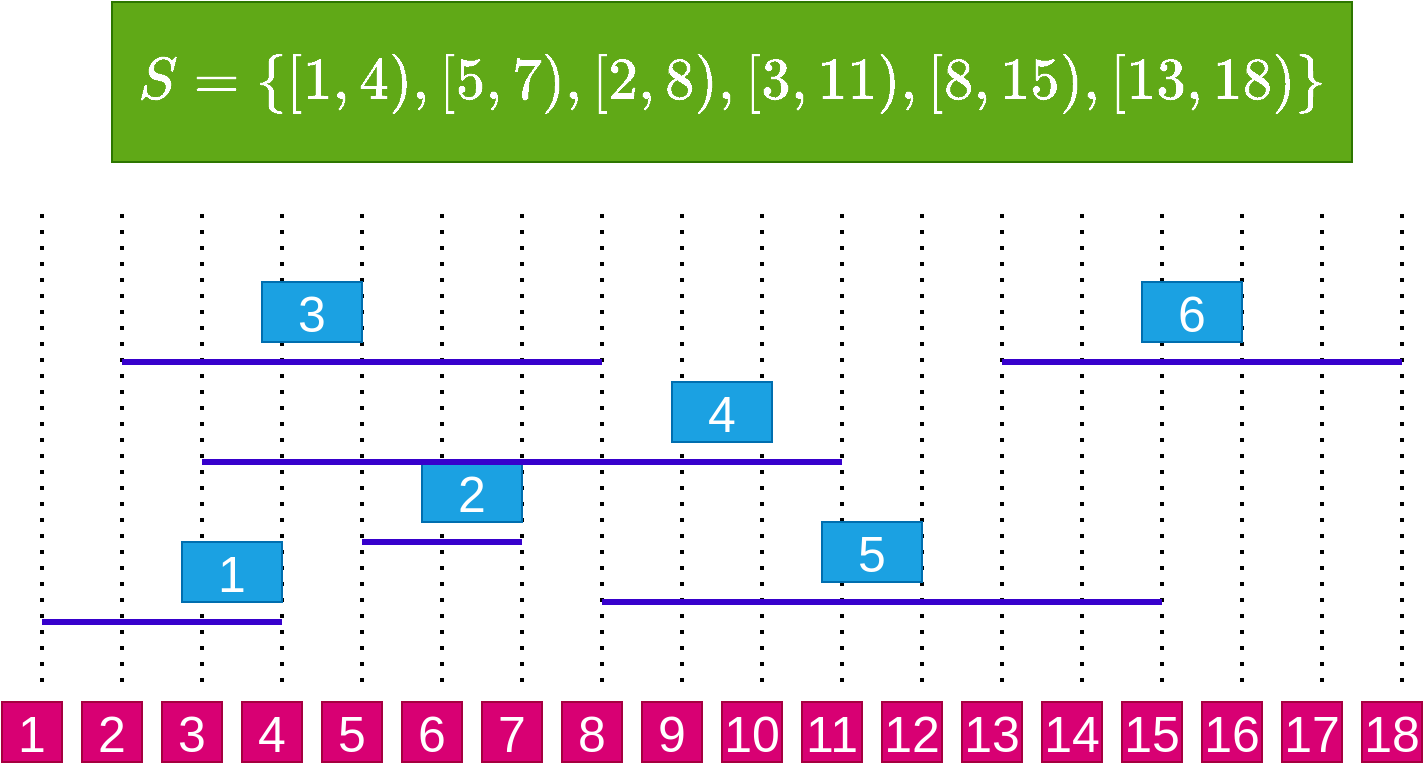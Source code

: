 <mxfile version="16.0.2" type="device" pages="20"><diagram id="jLANA5WK8lkIirmG9lqz" name="activiy-select-ex"><mxGraphModel dx="981" dy="597" grid="1" gridSize="10" guides="1" tooltips="1" connect="1" arrows="1" fold="1" page="1" pageScale="1" pageWidth="827" pageHeight="1169" math="1" shadow="0"><root><mxCell id="8nDtdSuemPIVZGrFAuqj-0"/><mxCell id="8nDtdSuemPIVZGrFAuqj-1" parent="8nDtdSuemPIVZGrFAuqj-0"/><mxCell id="Pf-RTfSpvMDRESQPPIx6-2" value="" style="endArrow=none;dashed=1;html=1;dashPattern=1 3;strokeWidth=2;rounded=0;fontSize=25;" edge="1" parent="8nDtdSuemPIVZGrFAuqj-1"><mxGeometry width="50" height="50" relative="1" as="geometry"><mxPoint x="80" y="360" as="sourcePoint"/><mxPoint x="80" y="120" as="targetPoint"/></mxGeometry></mxCell><mxCell id="Pf-RTfSpvMDRESQPPIx6-3" value="1" style="text;html=1;strokeColor=#A50040;fillColor=#d80073;align=center;verticalAlign=middle;whiteSpace=wrap;rounded=0;fontSize=25;fontColor=#ffffff;" vertex="1" parent="8nDtdSuemPIVZGrFAuqj-1"><mxGeometry x="60" y="370" width="30" height="30" as="geometry"/></mxCell><mxCell id="Pf-RTfSpvMDRESQPPIx6-4" value="" style="endArrow=none;dashed=1;html=1;dashPattern=1 3;strokeWidth=2;rounded=0;fontSize=25;" edge="1" parent="8nDtdSuemPIVZGrFAuqj-1"><mxGeometry width="50" height="50" relative="1" as="geometry"><mxPoint x="120" y="360.0" as="sourcePoint"/><mxPoint x="120" y="120.0" as="targetPoint"/></mxGeometry></mxCell><mxCell id="Pf-RTfSpvMDRESQPPIx6-5" value="2" style="text;html=1;strokeColor=#A50040;fillColor=#d80073;align=center;verticalAlign=middle;whiteSpace=wrap;rounded=0;fontSize=25;fontColor=#ffffff;" vertex="1" parent="8nDtdSuemPIVZGrFAuqj-1"><mxGeometry x="100" y="370" width="30" height="30" as="geometry"/></mxCell><mxCell id="Pf-RTfSpvMDRESQPPIx6-6" value="" style="endArrow=none;dashed=1;html=1;dashPattern=1 3;strokeWidth=2;rounded=0;fontSize=25;" edge="1" parent="8nDtdSuemPIVZGrFAuqj-1"><mxGeometry width="50" height="50" relative="1" as="geometry"><mxPoint x="160" y="360.0" as="sourcePoint"/><mxPoint x="160" y="120.0" as="targetPoint"/></mxGeometry></mxCell><mxCell id="Pf-RTfSpvMDRESQPPIx6-7" value="3" style="text;html=1;strokeColor=#A50040;fillColor=#d80073;align=center;verticalAlign=middle;whiteSpace=wrap;rounded=0;fontSize=25;fontColor=#ffffff;" vertex="1" parent="8nDtdSuemPIVZGrFAuqj-1"><mxGeometry x="140" y="370" width="30" height="30" as="geometry"/></mxCell><mxCell id="Pf-RTfSpvMDRESQPPIx6-8" value="" style="endArrow=none;dashed=1;html=1;dashPattern=1 3;strokeWidth=2;rounded=0;fontSize=25;" edge="1" parent="8nDtdSuemPIVZGrFAuqj-1"><mxGeometry width="50" height="50" relative="1" as="geometry"><mxPoint x="200" y="360.0" as="sourcePoint"/><mxPoint x="200" y="120.0" as="targetPoint"/></mxGeometry></mxCell><mxCell id="Pf-RTfSpvMDRESQPPIx6-9" value="4" style="text;html=1;strokeColor=#A50040;fillColor=#d80073;align=center;verticalAlign=middle;whiteSpace=wrap;rounded=0;fontSize=25;fontColor=#ffffff;" vertex="1" parent="8nDtdSuemPIVZGrFAuqj-1"><mxGeometry x="180" y="370" width="30" height="30" as="geometry"/></mxCell><mxCell id="Pf-RTfSpvMDRESQPPIx6-10" value="" style="endArrow=none;dashed=1;html=1;dashPattern=1 3;strokeWidth=2;rounded=0;fontSize=25;" edge="1" parent="8nDtdSuemPIVZGrFAuqj-1"><mxGeometry width="50" height="50" relative="1" as="geometry"><mxPoint x="240" y="360.0" as="sourcePoint"/><mxPoint x="240" y="120.0" as="targetPoint"/></mxGeometry></mxCell><mxCell id="Pf-RTfSpvMDRESQPPIx6-11" value="5" style="text;html=1;strokeColor=#A50040;fillColor=#d80073;align=center;verticalAlign=middle;whiteSpace=wrap;rounded=0;fontSize=25;fontColor=#ffffff;" vertex="1" parent="8nDtdSuemPIVZGrFAuqj-1"><mxGeometry x="220" y="370" width="30" height="30" as="geometry"/></mxCell><mxCell id="Pf-RTfSpvMDRESQPPIx6-12" value="" style="endArrow=none;dashed=1;html=1;dashPattern=1 3;strokeWidth=2;rounded=0;fontSize=25;" edge="1" parent="8nDtdSuemPIVZGrFAuqj-1"><mxGeometry width="50" height="50" relative="1" as="geometry"><mxPoint x="280" y="360.0" as="sourcePoint"/><mxPoint x="280" y="120.0" as="targetPoint"/></mxGeometry></mxCell><mxCell id="Pf-RTfSpvMDRESQPPIx6-13" value="6" style="text;html=1;strokeColor=#A50040;fillColor=#d80073;align=center;verticalAlign=middle;whiteSpace=wrap;rounded=0;fontSize=25;fontColor=#ffffff;" vertex="1" parent="8nDtdSuemPIVZGrFAuqj-1"><mxGeometry x="260" y="370" width="30" height="30" as="geometry"/></mxCell><mxCell id="Pf-RTfSpvMDRESQPPIx6-14" value="" style="endArrow=none;dashed=1;html=1;dashPattern=1 3;strokeWidth=2;rounded=0;fontSize=25;" edge="1" parent="8nDtdSuemPIVZGrFAuqj-1"><mxGeometry width="50" height="50" relative="1" as="geometry"><mxPoint x="320" y="360.0" as="sourcePoint"/><mxPoint x="320" y="120.0" as="targetPoint"/></mxGeometry></mxCell><mxCell id="Pf-RTfSpvMDRESQPPIx6-15" value="7" style="text;html=1;strokeColor=#A50040;fillColor=#d80073;align=center;verticalAlign=middle;whiteSpace=wrap;rounded=0;fontSize=25;fontColor=#ffffff;" vertex="1" parent="8nDtdSuemPIVZGrFAuqj-1"><mxGeometry x="300" y="370" width="30" height="30" as="geometry"/></mxCell><mxCell id="Pf-RTfSpvMDRESQPPIx6-16" value="" style="endArrow=none;dashed=1;html=1;dashPattern=1 3;strokeWidth=2;rounded=0;fontSize=25;" edge="1" parent="8nDtdSuemPIVZGrFAuqj-1"><mxGeometry width="50" height="50" relative="1" as="geometry"><mxPoint x="360" y="360.0" as="sourcePoint"/><mxPoint x="360" y="120.0" as="targetPoint"/></mxGeometry></mxCell><mxCell id="Pf-RTfSpvMDRESQPPIx6-17" value="8" style="text;html=1;strokeColor=#A50040;fillColor=#d80073;align=center;verticalAlign=middle;whiteSpace=wrap;rounded=0;fontSize=25;fontColor=#ffffff;" vertex="1" parent="8nDtdSuemPIVZGrFAuqj-1"><mxGeometry x="340" y="370" width="30" height="30" as="geometry"/></mxCell><mxCell id="Pf-RTfSpvMDRESQPPIx6-18" value="" style="endArrow=none;dashed=1;html=1;dashPattern=1 3;strokeWidth=2;rounded=0;fontSize=25;" edge="1" parent="8nDtdSuemPIVZGrFAuqj-1"><mxGeometry width="50" height="50" relative="1" as="geometry"><mxPoint x="400" y="360.0" as="sourcePoint"/><mxPoint x="400" y="120.0" as="targetPoint"/></mxGeometry></mxCell><mxCell id="Pf-RTfSpvMDRESQPPIx6-19" value="9" style="text;html=1;strokeColor=#A50040;fillColor=#d80073;align=center;verticalAlign=middle;whiteSpace=wrap;rounded=0;fontSize=25;fontColor=#ffffff;" vertex="1" parent="8nDtdSuemPIVZGrFAuqj-1"><mxGeometry x="380" y="370" width="30" height="30" as="geometry"/></mxCell><mxCell id="Pf-RTfSpvMDRESQPPIx6-20" value="" style="endArrow=none;dashed=1;html=1;dashPattern=1 3;strokeWidth=2;rounded=0;fontSize=25;" edge="1" parent="8nDtdSuemPIVZGrFAuqj-1"><mxGeometry width="50" height="50" relative="1" as="geometry"><mxPoint x="440" y="360.0" as="sourcePoint"/><mxPoint x="440" y="120.0" as="targetPoint"/></mxGeometry></mxCell><mxCell id="Pf-RTfSpvMDRESQPPIx6-21" value="10" style="text;html=1;strokeColor=#A50040;fillColor=#d80073;align=center;verticalAlign=middle;whiteSpace=wrap;rounded=0;fontSize=25;fontColor=#ffffff;" vertex="1" parent="8nDtdSuemPIVZGrFAuqj-1"><mxGeometry x="420" y="370" width="30" height="30" as="geometry"/></mxCell><mxCell id="Pf-RTfSpvMDRESQPPIx6-22" value="" style="endArrow=none;dashed=1;html=1;dashPattern=1 3;strokeWidth=2;rounded=0;fontSize=25;" edge="1" parent="8nDtdSuemPIVZGrFAuqj-1"><mxGeometry width="50" height="50" relative="1" as="geometry"><mxPoint x="480" y="360.0" as="sourcePoint"/><mxPoint x="480" y="120.0" as="targetPoint"/></mxGeometry></mxCell><mxCell id="Pf-RTfSpvMDRESQPPIx6-23" value="11" style="text;html=1;strokeColor=#A50040;fillColor=#d80073;align=center;verticalAlign=middle;whiteSpace=wrap;rounded=0;fontSize=25;fontColor=#ffffff;" vertex="1" parent="8nDtdSuemPIVZGrFAuqj-1"><mxGeometry x="460" y="370" width="30" height="30" as="geometry"/></mxCell><mxCell id="Pf-RTfSpvMDRESQPPIx6-24" value="" style="endArrow=none;dashed=1;html=1;dashPattern=1 3;strokeWidth=2;rounded=0;fontSize=25;" edge="1" parent="8nDtdSuemPIVZGrFAuqj-1"><mxGeometry width="50" height="50" relative="1" as="geometry"><mxPoint x="520" y="360.0" as="sourcePoint"/><mxPoint x="520" y="120.0" as="targetPoint"/></mxGeometry></mxCell><mxCell id="Pf-RTfSpvMDRESQPPIx6-25" value="12" style="text;html=1;strokeColor=#A50040;fillColor=#d80073;align=center;verticalAlign=middle;whiteSpace=wrap;rounded=0;fontSize=25;fontColor=#ffffff;" vertex="1" parent="8nDtdSuemPIVZGrFAuqj-1"><mxGeometry x="500" y="370" width="30" height="30" as="geometry"/></mxCell><mxCell id="Pf-RTfSpvMDRESQPPIx6-26" value="" style="endArrow=none;dashed=1;html=1;dashPattern=1 3;strokeWidth=2;rounded=0;fontSize=25;" edge="1" parent="8nDtdSuemPIVZGrFAuqj-1"><mxGeometry width="50" height="50" relative="1" as="geometry"><mxPoint x="560" y="360.0" as="sourcePoint"/><mxPoint x="560" y="120.0" as="targetPoint"/></mxGeometry></mxCell><mxCell id="Pf-RTfSpvMDRESQPPIx6-27" value="13" style="text;html=1;strokeColor=#A50040;fillColor=#d80073;align=center;verticalAlign=middle;whiteSpace=wrap;rounded=0;fontSize=25;fontColor=#ffffff;" vertex="1" parent="8nDtdSuemPIVZGrFAuqj-1"><mxGeometry x="540" y="370" width="30" height="30" as="geometry"/></mxCell><mxCell id="Pf-RTfSpvMDRESQPPIx6-28" value="" style="endArrow=none;dashed=1;html=1;dashPattern=1 3;strokeWidth=2;rounded=0;fontSize=25;" edge="1" parent="8nDtdSuemPIVZGrFAuqj-1"><mxGeometry width="50" height="50" relative="1" as="geometry"><mxPoint x="600" y="360.0" as="sourcePoint"/><mxPoint x="600" y="120.0" as="targetPoint"/></mxGeometry></mxCell><mxCell id="Pf-RTfSpvMDRESQPPIx6-29" value="14" style="text;html=1;strokeColor=#A50040;fillColor=#d80073;align=center;verticalAlign=middle;whiteSpace=wrap;rounded=0;fontSize=25;fontColor=#ffffff;" vertex="1" parent="8nDtdSuemPIVZGrFAuqj-1"><mxGeometry x="580" y="370" width="30" height="30" as="geometry"/></mxCell><mxCell id="Pf-RTfSpvMDRESQPPIx6-30" value="" style="endArrow=none;dashed=1;html=1;dashPattern=1 3;strokeWidth=2;rounded=0;fontSize=25;" edge="1" parent="8nDtdSuemPIVZGrFAuqj-1"><mxGeometry width="50" height="50" relative="1" as="geometry"><mxPoint x="640" y="360.0" as="sourcePoint"/><mxPoint x="640" y="120.0" as="targetPoint"/></mxGeometry></mxCell><mxCell id="Pf-RTfSpvMDRESQPPIx6-31" value="15" style="text;html=1;strokeColor=#A50040;fillColor=#d80073;align=center;verticalAlign=middle;whiteSpace=wrap;rounded=0;fontSize=25;fontColor=#ffffff;" vertex="1" parent="8nDtdSuemPIVZGrFAuqj-1"><mxGeometry x="620" y="370" width="30" height="30" as="geometry"/></mxCell><mxCell id="Pf-RTfSpvMDRESQPPIx6-32" value="" style="endArrow=none;dashed=1;html=1;dashPattern=1 3;strokeWidth=2;rounded=0;fontSize=25;" edge="1" parent="8nDtdSuemPIVZGrFAuqj-1"><mxGeometry width="50" height="50" relative="1" as="geometry"><mxPoint x="680" y="360.0" as="sourcePoint"/><mxPoint x="680" y="120.0" as="targetPoint"/></mxGeometry></mxCell><mxCell id="Pf-RTfSpvMDRESQPPIx6-33" value="16" style="text;html=1;strokeColor=#A50040;fillColor=#d80073;align=center;verticalAlign=middle;whiteSpace=wrap;rounded=0;fontSize=25;fontColor=#ffffff;" vertex="1" parent="8nDtdSuemPIVZGrFAuqj-1"><mxGeometry x="660" y="370" width="30" height="30" as="geometry"/></mxCell><mxCell id="Pf-RTfSpvMDRESQPPIx6-34" value="" style="endArrow=none;dashed=1;html=1;dashPattern=1 3;strokeWidth=2;rounded=0;fontSize=25;" edge="1" parent="8nDtdSuemPIVZGrFAuqj-1"><mxGeometry width="50" height="50" relative="1" as="geometry"><mxPoint x="720" y="360.0" as="sourcePoint"/><mxPoint x="720" y="120.0" as="targetPoint"/></mxGeometry></mxCell><mxCell id="Pf-RTfSpvMDRESQPPIx6-35" value="17" style="text;html=1;strokeColor=#A50040;fillColor=#d80073;align=center;verticalAlign=middle;whiteSpace=wrap;rounded=0;fontSize=25;fontColor=#ffffff;" vertex="1" parent="8nDtdSuemPIVZGrFAuqj-1"><mxGeometry x="700" y="370" width="30" height="30" as="geometry"/></mxCell><mxCell id="Pf-RTfSpvMDRESQPPIx6-36" value="" style="endArrow=none;dashed=1;html=1;dashPattern=1 3;strokeWidth=2;rounded=0;fontSize=25;" edge="1" parent="8nDtdSuemPIVZGrFAuqj-1"><mxGeometry width="50" height="50" relative="1" as="geometry"><mxPoint x="760" y="360.0" as="sourcePoint"/><mxPoint x="760" y="120.0" as="targetPoint"/></mxGeometry></mxCell><mxCell id="Pf-RTfSpvMDRESQPPIx6-37" value="18" style="text;html=1;strokeColor=#A50040;fillColor=#d80073;align=center;verticalAlign=middle;whiteSpace=wrap;rounded=0;fontSize=25;fontColor=#ffffff;" vertex="1" parent="8nDtdSuemPIVZGrFAuqj-1"><mxGeometry x="740" y="370" width="30" height="30" as="geometry"/></mxCell><mxCell id="Pf-RTfSpvMDRESQPPIx6-38" value="" style="endArrow=none;html=1;rounded=0;fontSize=25;labelBorderColor=none;strokeWidth=3;strokeColor=#3700CC;fillColor=#6a00ff;" edge="1" parent="8nDtdSuemPIVZGrFAuqj-1"><mxGeometry width="50" height="50" relative="1" as="geometry"><mxPoint x="80" y="330" as="sourcePoint"/><mxPoint x="200" y="330" as="targetPoint"/></mxGeometry></mxCell><mxCell id="Pf-RTfSpvMDRESQPPIx6-39" value="1" style="text;html=1;strokeColor=#006EAF;fillColor=#1ba1e2;align=center;verticalAlign=middle;whiteSpace=wrap;rounded=0;fontSize=25;fontColor=#ffffff;" vertex="1" parent="8nDtdSuemPIVZGrFAuqj-1"><mxGeometry x="150" y="290" width="50" height="30" as="geometry"/></mxCell><mxCell id="Pf-RTfSpvMDRESQPPIx6-40" value="" style="endArrow=none;html=1;rounded=0;fontSize=25;labelBorderColor=none;strokeWidth=3;strokeColor=#3700CC;fillColor=#6a00ff;" edge="1" parent="8nDtdSuemPIVZGrFAuqj-1"><mxGeometry width="50" height="50" relative="1" as="geometry"><mxPoint x="240" y="290.0" as="sourcePoint"/><mxPoint x="320" y="290" as="targetPoint"/></mxGeometry></mxCell><mxCell id="Pf-RTfSpvMDRESQPPIx6-41" value="2" style="text;html=1;strokeColor=#006EAF;fillColor=#1ba1e2;align=center;verticalAlign=middle;whiteSpace=wrap;rounded=0;fontSize=25;fontColor=#ffffff;" vertex="1" parent="8nDtdSuemPIVZGrFAuqj-1"><mxGeometry x="270" y="250" width="50" height="30" as="geometry"/></mxCell><mxCell id="Pf-RTfSpvMDRESQPPIx6-42" value="" style="endArrow=none;html=1;rounded=0;fontSize=25;labelBorderColor=none;strokeWidth=3;strokeColor=#3700CC;fillColor=#6a00ff;" edge="1" parent="8nDtdSuemPIVZGrFAuqj-1"><mxGeometry width="50" height="50" relative="1" as="geometry"><mxPoint x="120" y="200.0" as="sourcePoint"/><mxPoint x="360" y="200" as="targetPoint"/></mxGeometry></mxCell><mxCell id="Pf-RTfSpvMDRESQPPIx6-43" value="3" style="text;html=1;strokeColor=#006EAF;fillColor=#1ba1e2;align=center;verticalAlign=middle;whiteSpace=wrap;rounded=0;fontSize=25;fontColor=#ffffff;" vertex="1" parent="8nDtdSuemPIVZGrFAuqj-1"><mxGeometry x="190" y="160" width="50" height="30" as="geometry"/></mxCell><mxCell id="Pf-RTfSpvMDRESQPPIx6-44" value="" style="endArrow=none;html=1;rounded=0;fontSize=25;labelBorderColor=none;strokeWidth=3;strokeColor=#3700CC;fillColor=#6a00ff;" edge="1" parent="8nDtdSuemPIVZGrFAuqj-1"><mxGeometry width="50" height="50" relative="1" as="geometry"><mxPoint x="160" y="250.0" as="sourcePoint"/><mxPoint x="480" y="250" as="targetPoint"/></mxGeometry></mxCell><mxCell id="Pf-RTfSpvMDRESQPPIx6-47" value="4" style="text;html=1;strokeColor=#006EAF;fillColor=#1ba1e2;align=center;verticalAlign=middle;whiteSpace=wrap;rounded=0;fontSize=25;fontColor=#ffffff;" vertex="1" parent="8nDtdSuemPIVZGrFAuqj-1"><mxGeometry x="395" y="210" width="50" height="30" as="geometry"/></mxCell><mxCell id="Pf-RTfSpvMDRESQPPIx6-48" value="" style="endArrow=none;html=1;rounded=0;fontSize=25;labelBorderColor=none;strokeWidth=3;strokeColor=#3700CC;fillColor=#6a00ff;" edge="1" parent="8nDtdSuemPIVZGrFAuqj-1"><mxGeometry width="50" height="50" relative="1" as="geometry"><mxPoint x="360" y="320.0" as="sourcePoint"/><mxPoint x="640" y="320" as="targetPoint"/></mxGeometry></mxCell><mxCell id="Pf-RTfSpvMDRESQPPIx6-49" value="5" style="text;html=1;strokeColor=#006EAF;fillColor=#1ba1e2;align=center;verticalAlign=middle;whiteSpace=wrap;rounded=0;fontSize=25;fontColor=#ffffff;" vertex="1" parent="8nDtdSuemPIVZGrFAuqj-1"><mxGeometry x="470" y="280" width="50" height="30" as="geometry"/></mxCell><mxCell id="Pf-RTfSpvMDRESQPPIx6-50" value="" style="endArrow=none;html=1;rounded=0;fontSize=25;labelBorderColor=none;strokeWidth=3;strokeColor=#3700CC;fillColor=#6a00ff;" edge="1" parent="8nDtdSuemPIVZGrFAuqj-1"><mxGeometry width="50" height="50" relative="1" as="geometry"><mxPoint x="560" y="200.0" as="sourcePoint"/><mxPoint x="760" y="200" as="targetPoint"/></mxGeometry></mxCell><mxCell id="Pf-RTfSpvMDRESQPPIx6-51" value="6" style="text;html=1;strokeColor=#006EAF;fillColor=#1ba1e2;align=center;verticalAlign=middle;whiteSpace=wrap;rounded=0;fontSize=25;fontColor=#ffffff;" vertex="1" parent="8nDtdSuemPIVZGrFAuqj-1"><mxGeometry x="630" y="160" width="50" height="30" as="geometry"/></mxCell><mxCell id="FB1IWUPaGiKSm2JmBxEq-0" value="$$S = \{ [1,4), [5,7), [2,8), [3,11), [8,15), [13,18) \}$$" style="text;html=1;strokeColor=#2D7600;fillColor=#60a917;align=center;verticalAlign=middle;whiteSpace=wrap;rounded=0;fontSize=25;fontColor=#ffffff;" vertex="1" parent="8nDtdSuemPIVZGrFAuqj-1"><mxGeometry x="115" y="20" width="620" height="80" as="geometry"/></mxCell></root></mxGraphModel></diagram><diagram id="tQKEM-rnyVXGN1jAQ8U1" name="activity-select-opt-sub-prop"><mxGraphModel dx="1422" dy="865" grid="1" gridSize="10" guides="1" tooltips="1" connect="1" arrows="1" fold="1" page="1" pageScale="1" pageWidth="827" pageHeight="1169" math="1" shadow="0"><root><mxCell id="WpkSLUi9pvCL2OXvw_6e-0"/><mxCell id="WpkSLUi9pvCL2OXvw_6e-1" parent="WpkSLUi9pvCL2OXvw_6e-0"/><mxCell id="WpkSLUi9pvCL2OXvw_6e-52" value="" style="rounded=0;whiteSpace=wrap;html=1;fontSize=25;fillColor=#b0e3e6;strokeColor=#0e8088;" vertex="1" parent="WpkSLUi9pvCL2OXvw_6e-1"><mxGeometry x="30" y="90" width="770" height="270" as="geometry"/></mxCell><mxCell id="WpkSLUi9pvCL2OXvw_6e-51" value="" style="endArrow=oval;html=1;rounded=0;labelBorderColor=none;fontSize=25;strokeColor=#666666;strokeWidth=3;startArrow=oval;startFill=1;endFill=1;fillColor=#f5f5f5;gradientColor=#b3b3b3;" edge="1" parent="WpkSLUi9pvCL2OXvw_6e-1"><mxGeometry width="50" height="50" relative="1" as="geometry"><mxPoint x="100" y="160" as="sourcePoint"/><mxPoint x="330" y="160" as="targetPoint"/></mxGeometry></mxCell><mxCell id="WpkSLUi9pvCL2OXvw_6e-53" value="$$S$$" style="text;html=1;strokeColor=none;fillColor=none;align=center;verticalAlign=middle;whiteSpace=wrap;rounded=0;fontSize=25;" vertex="1" parent="WpkSLUi9pvCL2OXvw_6e-1"><mxGeometry x="30" y="90" width="60" height="30" as="geometry"/></mxCell><mxCell id="WpkSLUi9pvCL2OXvw_6e-54" value="" style="endArrow=oval;html=1;rounded=0;labelBorderColor=none;fontSize=25;strokeColor=#666666;strokeWidth=3;startArrow=oval;startFill=1;endFill=1;fillColor=#f5f5f5;gradientColor=#b3b3b3;" edge="1" parent="WpkSLUi9pvCL2OXvw_6e-1"><mxGeometry width="50" height="50" relative="1" as="geometry"><mxPoint x="370" y="194.5" as="sourcePoint"/><mxPoint x="600" y="194.5" as="targetPoint"/></mxGeometry></mxCell><mxCell id="WpkSLUi9pvCL2OXvw_6e-55" value="" style="endArrow=oval;html=1;rounded=0;labelBorderColor=none;fontSize=25;strokeColor=#666666;strokeWidth=3;startArrow=oval;startFill=1;endFill=1;fillColor=#f5f5f5;gradientColor=#b3b3b3;" edge="1" parent="WpkSLUi9pvCL2OXvw_6e-1"><mxGeometry width="50" height="50" relative="1" as="geometry"><mxPoint x="570" y="150" as="sourcePoint"/><mxPoint x="760" y="150" as="targetPoint"/></mxGeometry></mxCell><mxCell id="WpkSLUi9pvCL2OXvw_6e-56" value="" style="endArrow=oval;html=1;rounded=0;labelBorderColor=none;fontSize=25;strokeColor=#666666;strokeWidth=3;startArrow=oval;startFill=1;endFill=1;fillColor=#f5f5f5;gradientColor=#b3b3b3;" edge="1" parent="WpkSLUi9pvCL2OXvw_6e-1"><mxGeometry width="50" height="50" relative="1" as="geometry"><mxPoint x="190" y="220" as="sourcePoint"/><mxPoint x="510" y="220" as="targetPoint"/></mxGeometry></mxCell><mxCell id="WpkSLUi9pvCL2OXvw_6e-58" value="" style="endArrow=oval;html=1;rounded=0;labelBorderColor=none;fontSize=25;strokeColor=#3700CC;strokeWidth=6;startArrow=oval;startFill=1;endFill=1;fillColor=#6a00ff;" edge="1" parent="WpkSLUi9pvCL2OXvw_6e-1"><mxGeometry width="50" height="50" relative="1" as="geometry"><mxPoint x="60" y="280" as="sourcePoint"/><mxPoint x="220" y="280" as="targetPoint"/></mxGeometry></mxCell><mxCell id="WpkSLUi9pvCL2OXvw_6e-59" value="" style="endArrow=oval;html=1;rounded=0;labelBorderColor=none;fontSize=25;strokeColor=#3700CC;strokeWidth=6;startArrow=oval;startFill=1;endFill=1;fillColor=#6a00ff;" edge="1" parent="WpkSLUi9pvCL2OXvw_6e-1"><mxGeometry width="50" height="50" relative="1" as="geometry"><mxPoint x="250" y="280" as="sourcePoint"/><mxPoint x="340" y="280" as="targetPoint"/></mxGeometry></mxCell><mxCell id="WpkSLUi9pvCL2OXvw_6e-60" value="" style="endArrow=oval;html=1;rounded=0;labelBorderColor=none;fontSize=25;strokeColor=#3700CC;strokeWidth=6;startArrow=oval;startFill=1;endFill=1;fillColor=#6a00ff;" edge="1" parent="WpkSLUi9pvCL2OXvw_6e-1"><mxGeometry width="50" height="50" relative="1" as="geometry"><mxPoint x="380" y="280" as="sourcePoint"/><mxPoint x="550" y="280" as="targetPoint"/></mxGeometry></mxCell><mxCell id="WpkSLUi9pvCL2OXvw_6e-61" value="" style="endArrow=oval;html=1;rounded=0;labelBorderColor=none;fontSize=25;strokeColor=#3700CC;strokeWidth=6;startArrow=oval;startFill=1;endFill=1;fillColor=#6a00ff;" edge="1" parent="WpkSLUi9pvCL2OXvw_6e-1"><mxGeometry width="50" height="50" relative="1" as="geometry"><mxPoint x="570" y="224.5" as="sourcePoint"/><mxPoint x="690" y="225" as="targetPoint"/></mxGeometry></mxCell><mxCell id="WpkSLUi9pvCL2OXvw_6e-62" value="$$k$$" style="text;html=1;strokeColor=none;fillColor=none;align=center;verticalAlign=middle;whiteSpace=wrap;rounded=0;fontSize=25;" vertex="1" parent="WpkSLUi9pvCL2OXvw_6e-1"><mxGeometry x="70" y="240" width="60" height="30" as="geometry"/></mxCell></root></mxGraphModel></diagram><diagram id="3e02bTuQ3pDWUaO1n5j4" name="activity-select-opt-sub-prop-2"><mxGraphModel dx="1422" dy="865" grid="1" gridSize="10" guides="1" tooltips="1" connect="1" arrows="1" fold="1" page="1" pageScale="1" pageWidth="827" pageHeight="1169" math="1" shadow="0"><root><mxCell id="-JFIzlUfaUCNEaqPxGSl-0"/><mxCell id="-JFIzlUfaUCNEaqPxGSl-1" parent="-JFIzlUfaUCNEaqPxGSl-0"/><mxCell id="pBr7drVrhbvce0HyNHQA-0" value="" style="rounded=0;whiteSpace=wrap;html=1;fontSize=25;fillColor=#b0e3e6;strokeColor=#0e8088;" vertex="1" parent="-JFIzlUfaUCNEaqPxGSl-1"><mxGeometry x="30" y="90" width="770" height="270" as="geometry"/></mxCell><mxCell id="pBr7drVrhbvce0HyNHQA-1" value="" style="endArrow=oval;html=1;rounded=0;labelBorderColor=none;fontSize=25;strokeColor=#666666;strokeWidth=3;startArrow=oval;startFill=1;endFill=1;fillColor=#f5f5f5;gradientColor=#b3b3b3;dashed=1;" edge="1" parent="-JFIzlUfaUCNEaqPxGSl-1"><mxGeometry width="50" height="50" relative="1" as="geometry"><mxPoint x="100" y="160" as="sourcePoint"/><mxPoint x="330" y="160" as="targetPoint"/></mxGeometry></mxCell><mxCell id="pBr7drVrhbvce0HyNHQA-2" value="$$S$$" style="text;html=1;strokeColor=none;fillColor=none;align=center;verticalAlign=middle;whiteSpace=wrap;rounded=0;fontSize=25;" vertex="1" parent="-JFIzlUfaUCNEaqPxGSl-1"><mxGeometry x="30" y="90" width="60" height="30" as="geometry"/></mxCell><mxCell id="pBr7drVrhbvce0HyNHQA-3" value="" style="endArrow=oval;html=1;rounded=0;labelBorderColor=none;fontSize=25;strokeColor=#666666;strokeWidth=3;startArrow=oval;startFill=1;endFill=1;fillColor=#f5f5f5;gradientColor=#b3b3b3;" edge="1" parent="-JFIzlUfaUCNEaqPxGSl-1"><mxGeometry width="50" height="50" relative="1" as="geometry"><mxPoint x="370" y="194.5" as="sourcePoint"/><mxPoint x="600" y="194.5" as="targetPoint"/></mxGeometry></mxCell><mxCell id="pBr7drVrhbvce0HyNHQA-4" value="" style="endArrow=oval;html=1;rounded=0;labelBorderColor=none;fontSize=25;strokeColor=#666666;strokeWidth=3;startArrow=oval;startFill=1;endFill=1;fillColor=#f5f5f5;gradientColor=#b3b3b3;" edge="1" parent="-JFIzlUfaUCNEaqPxGSl-1"><mxGeometry width="50" height="50" relative="1" as="geometry"><mxPoint x="570" y="150" as="sourcePoint"/><mxPoint x="760" y="150" as="targetPoint"/></mxGeometry></mxCell><mxCell id="pBr7drVrhbvce0HyNHQA-5" value="" style="endArrow=oval;html=1;rounded=0;labelBorderColor=none;fontSize=25;strokeColor=#666666;strokeWidth=3;startArrow=oval;startFill=1;endFill=1;fillColor=#f5f5f5;gradientColor=#b3b3b3;dashed=1;" edge="1" parent="-JFIzlUfaUCNEaqPxGSl-1"><mxGeometry width="50" height="50" relative="1" as="geometry"><mxPoint x="190" y="220" as="sourcePoint"/><mxPoint x="510" y="220" as="targetPoint"/></mxGeometry></mxCell><mxCell id="pBr7drVrhbvce0HyNHQA-6" value="" style="endArrow=oval;html=1;rounded=0;labelBorderColor=none;fontSize=25;strokeColor=#3700CC;strokeWidth=6;startArrow=oval;startFill=1;endFill=1;fillColor=#6a00ff;" edge="1" parent="-JFIzlUfaUCNEaqPxGSl-1"><mxGeometry width="50" height="50" relative="1" as="geometry"><mxPoint x="60" y="280" as="sourcePoint"/><mxPoint x="220" y="280" as="targetPoint"/></mxGeometry></mxCell><mxCell id="pBr7drVrhbvce0HyNHQA-7" value="" style="endArrow=oval;html=1;rounded=0;labelBorderColor=none;fontSize=25;strokeColor=#3700CC;strokeWidth=6;startArrow=oval;startFill=1;endFill=1;fillColor=#6a00ff;" edge="1" parent="-JFIzlUfaUCNEaqPxGSl-1"><mxGeometry width="50" height="50" relative="1" as="geometry"><mxPoint x="250" y="280" as="sourcePoint"/><mxPoint x="340" y="280" as="targetPoint"/></mxGeometry></mxCell><mxCell id="pBr7drVrhbvce0HyNHQA-8" value="" style="endArrow=oval;html=1;rounded=0;labelBorderColor=none;fontSize=25;strokeColor=#3700CC;strokeWidth=6;startArrow=oval;startFill=1;endFill=1;fillColor=#6a00ff;" edge="1" parent="-JFIzlUfaUCNEaqPxGSl-1"><mxGeometry width="50" height="50" relative="1" as="geometry"><mxPoint x="380" y="280" as="sourcePoint"/><mxPoint x="550" y="280" as="targetPoint"/></mxGeometry></mxCell><mxCell id="pBr7drVrhbvce0HyNHQA-9" value="" style="endArrow=oval;html=1;rounded=0;labelBorderColor=none;fontSize=25;strokeColor=#3700CC;strokeWidth=6;startArrow=oval;startFill=1;endFill=1;fillColor=#6a00ff;" edge="1" parent="-JFIzlUfaUCNEaqPxGSl-1"><mxGeometry width="50" height="50" relative="1" as="geometry"><mxPoint x="570" y="224.5" as="sourcePoint"/><mxPoint x="690" y="225" as="targetPoint"/></mxGeometry></mxCell><mxCell id="pBr7drVrhbvce0HyNHQA-10" value="$$k$$" style="text;html=1;strokeColor=none;fillColor=none;align=center;verticalAlign=middle;whiteSpace=wrap;rounded=0;fontSize=25;" vertex="1" parent="-JFIzlUfaUCNEaqPxGSl-1"><mxGeometry x="70" y="240" width="60" height="30" as="geometry"/></mxCell><mxCell id="pBr7drVrhbvce0HyNHQA-11" value="" style="endArrow=none;html=1;rounded=0;labelBorderColor=none;fontSize=25;strokeColor=#00CC00;strokeWidth=6;" edge="1" parent="-JFIzlUfaUCNEaqPxGSl-1"><mxGeometry width="50" height="50" relative="1" as="geometry"><mxPoint x="240" y="380" as="sourcePoint"/><mxPoint x="240" y="80" as="targetPoint"/></mxGeometry></mxCell><mxCell id="pBr7drVrhbvce0HyNHQA-12" value="$$S_k'$$" style="text;html=1;strokeColor=none;fillColor=none;align=center;verticalAlign=middle;whiteSpace=wrap;rounded=0;fontSize=25;" vertex="1" parent="-JFIzlUfaUCNEaqPxGSl-1"><mxGeometry x="240" y="370" width="60" height="30" as="geometry"/></mxCell></root></mxGraphModel></diagram><diagram id="SUNUDPBW0Gf2-AcWDWhK" name="activity-select-opt-sub-prop-3"><mxGraphModel dx="1422" dy="865" grid="1" gridSize="10" guides="1" tooltips="1" connect="1" arrows="1" fold="1" page="1" pageScale="1" pageWidth="827" pageHeight="1169" math="1" shadow="0"><root><mxCell id="uG6yi5fwyuUnelRccYNF-0"/><mxCell id="uG6yi5fwyuUnelRccYNF-1" parent="uG6yi5fwyuUnelRccYNF-0"/><mxCell id="i8P3roiQqit7Vk_azAzU-0" value="" style="rounded=0;whiteSpace=wrap;html=1;fontSize=25;fillColor=#b0e3e6;strokeColor=#0e8088;" vertex="1" parent="uG6yi5fwyuUnelRccYNF-1"><mxGeometry x="30" y="90" width="770" height="270" as="geometry"/></mxCell><mxCell id="i8P3roiQqit7Vk_azAzU-1" value="" style="endArrow=oval;html=1;rounded=0;labelBorderColor=none;fontSize=25;strokeColor=#666666;strokeWidth=3;startArrow=oval;startFill=1;endFill=1;fillColor=#f5f5f5;gradientColor=#b3b3b3;dashed=1;" edge="1" parent="uG6yi5fwyuUnelRccYNF-1"><mxGeometry width="50" height="50" relative="1" as="geometry"><mxPoint x="100" y="160" as="sourcePoint"/><mxPoint x="330" y="160" as="targetPoint"/></mxGeometry></mxCell><mxCell id="i8P3roiQqit7Vk_azAzU-2" value="$$S$$" style="text;html=1;strokeColor=none;fillColor=none;align=center;verticalAlign=middle;whiteSpace=wrap;rounded=0;fontSize=25;" vertex="1" parent="uG6yi5fwyuUnelRccYNF-1"><mxGeometry x="30" y="90" width="60" height="30" as="geometry"/></mxCell><mxCell id="i8P3roiQqit7Vk_azAzU-3" value="" style="endArrow=oval;html=1;rounded=0;labelBorderColor=none;fontSize=25;strokeColor=#666666;strokeWidth=3;startArrow=oval;startFill=1;endFill=1;fillColor=#f5f5f5;gradientColor=#b3b3b3;" edge="1" parent="uG6yi5fwyuUnelRccYNF-1"><mxGeometry width="50" height="50" relative="1" as="geometry"><mxPoint x="370" y="194.5" as="sourcePoint"/><mxPoint x="600" y="194.5" as="targetPoint"/></mxGeometry></mxCell><mxCell id="i8P3roiQqit7Vk_azAzU-4" value="" style="endArrow=oval;html=1;rounded=0;labelBorderColor=none;fontSize=25;strokeColor=#666666;strokeWidth=3;startArrow=oval;startFill=1;endFill=1;fillColor=#f5f5f5;gradientColor=#b3b3b3;" edge="1" parent="uG6yi5fwyuUnelRccYNF-1"><mxGeometry width="50" height="50" relative="1" as="geometry"><mxPoint x="570" y="150" as="sourcePoint"/><mxPoint x="760" y="150" as="targetPoint"/></mxGeometry></mxCell><mxCell id="i8P3roiQqit7Vk_azAzU-5" value="" style="endArrow=oval;html=1;rounded=0;labelBorderColor=none;fontSize=25;strokeColor=#666666;strokeWidth=3;startArrow=oval;startFill=1;endFill=1;fillColor=#f5f5f5;gradientColor=#b3b3b3;dashed=1;" edge="1" parent="uG6yi5fwyuUnelRccYNF-1"><mxGeometry width="50" height="50" relative="1" as="geometry"><mxPoint x="190" y="220" as="sourcePoint"/><mxPoint x="510" y="220" as="targetPoint"/></mxGeometry></mxCell><mxCell id="i8P3roiQqit7Vk_azAzU-6" value="" style="endArrow=oval;html=1;rounded=0;labelBorderColor=none;fontSize=25;strokeColor=#3700CC;strokeWidth=6;startArrow=oval;startFill=1;endFill=1;fillColor=#6a00ff;dashed=1;" edge="1" parent="uG6yi5fwyuUnelRccYNF-1"><mxGeometry width="50" height="50" relative="1" as="geometry"><mxPoint x="60" y="280" as="sourcePoint"/><mxPoint x="220" y="280" as="targetPoint"/></mxGeometry></mxCell><mxCell id="i8P3roiQqit7Vk_azAzU-7" value="" style="endArrow=oval;html=1;rounded=0;labelBorderColor=none;fontSize=25;strokeColor=#3700CC;strokeWidth=6;startArrow=oval;startFill=1;endFill=1;fillColor=#6a00ff;" edge="1" parent="uG6yi5fwyuUnelRccYNF-1"><mxGeometry width="50" height="50" relative="1" as="geometry"><mxPoint x="250" y="280" as="sourcePoint"/><mxPoint x="340" y="280" as="targetPoint"/></mxGeometry></mxCell><mxCell id="i8P3roiQqit7Vk_azAzU-8" value="" style="endArrow=oval;html=1;rounded=0;labelBorderColor=none;fontSize=25;strokeColor=#3700CC;strokeWidth=6;startArrow=oval;startFill=1;endFill=1;fillColor=#6a00ff;" edge="1" parent="uG6yi5fwyuUnelRccYNF-1"><mxGeometry width="50" height="50" relative="1" as="geometry"><mxPoint x="380" y="280" as="sourcePoint"/><mxPoint x="550" y="280" as="targetPoint"/></mxGeometry></mxCell><mxCell id="i8P3roiQqit7Vk_azAzU-9" value="" style="endArrow=oval;html=1;rounded=0;labelBorderColor=none;fontSize=25;strokeColor=#3700CC;strokeWidth=6;startArrow=oval;startFill=1;endFill=1;fillColor=#6a00ff;" edge="1" parent="uG6yi5fwyuUnelRccYNF-1"><mxGeometry width="50" height="50" relative="1" as="geometry"><mxPoint x="570" y="224.5" as="sourcePoint"/><mxPoint x="690" y="225" as="targetPoint"/></mxGeometry></mxCell><mxCell id="i8P3roiQqit7Vk_azAzU-10" value="$$k$$" style="text;html=1;strokeColor=none;fillColor=none;align=center;verticalAlign=middle;whiteSpace=wrap;rounded=0;fontSize=25;" vertex="1" parent="uG6yi5fwyuUnelRccYNF-1"><mxGeometry x="70" y="240" width="60" height="30" as="geometry"/></mxCell><mxCell id="i8P3roiQqit7Vk_azAzU-11" value="" style="endArrow=none;html=1;rounded=0;labelBorderColor=none;fontSize=25;strokeColor=#00CC00;strokeWidth=6;" edge="1" parent="uG6yi5fwyuUnelRccYNF-1"><mxGeometry width="50" height="50" relative="1" as="geometry"><mxPoint x="240" y="380" as="sourcePoint"/><mxPoint x="240" y="80" as="targetPoint"/></mxGeometry></mxCell><mxCell id="i8P3roiQqit7Vk_azAzU-12" value="$$S_k'$$" style="text;html=1;strokeColor=none;fillColor=none;align=center;verticalAlign=middle;whiteSpace=wrap;rounded=0;fontSize=25;" vertex="1" parent="uG6yi5fwyuUnelRccYNF-1"><mxGeometry x="240" y="370" width="60" height="30" as="geometry"/></mxCell></root></mxGraphModel></diagram><diagram id="B3eca-VLPxDUE31hvv5T" name="activity-select-opt-sub-prop-4"><mxGraphModel dx="1422" dy="865" grid="1" gridSize="10" guides="1" tooltips="1" connect="1" arrows="1" fold="1" page="1" pageScale="1" pageWidth="827" pageHeight="1169" math="1" shadow="0"><root><mxCell id="JWjULqJpr1aa2xDw5Te2-0"/><mxCell id="JWjULqJpr1aa2xDw5Te2-1" parent="JWjULqJpr1aa2xDw5Te2-0"/><mxCell id="btU4aOX_2N6FI8WTb2tY-0" value="" style="rounded=0;whiteSpace=wrap;html=1;fontSize=25;fillColor=#b0e3e6;strokeColor=#0e8088;" vertex="1" parent="JWjULqJpr1aa2xDw5Te2-1"><mxGeometry x="30" y="110" width="770" height="120" as="geometry"/></mxCell><mxCell id="btU4aOX_2N6FI8WTb2tY-2" value="$$B$$" style="text;html=1;strokeColor=none;fillColor=none;align=center;verticalAlign=middle;whiteSpace=wrap;rounded=0;fontSize=25;" vertex="1" parent="JWjULqJpr1aa2xDw5Te2-1"><mxGeometry x="40" y="120" width="60" height="30" as="geometry"/></mxCell><mxCell id="btU4aOX_2N6FI8WTb2tY-7" value="" style="endArrow=oval;html=1;rounded=0;labelBorderColor=none;fontSize=25;strokeColor=#3700CC;strokeWidth=6;startArrow=oval;startFill=1;endFill=1;fillColor=#6a00ff;" edge="1" parent="JWjULqJpr1aa2xDw5Te2-1"><mxGeometry width="50" height="50" relative="1" as="geometry"><mxPoint x="50" y="190" as="sourcePoint"/><mxPoint x="240" y="190" as="targetPoint"/></mxGeometry></mxCell><mxCell id="btU4aOX_2N6FI8WTb2tY-8" value="" style="endArrow=oval;html=1;rounded=0;labelBorderColor=none;fontSize=25;strokeColor=#3700CC;strokeWidth=6;startArrow=oval;startFill=1;endFill=1;fillColor=#6a00ff;" edge="1" parent="JWjULqJpr1aa2xDw5Te2-1"><mxGeometry width="50" height="50" relative="1" as="geometry"><mxPoint x="270" y="190" as="sourcePoint"/><mxPoint x="440" y="190" as="targetPoint"/></mxGeometry></mxCell><mxCell id="btU4aOX_2N6FI8WTb2tY-9" value="" style="endArrow=oval;html=1;rounded=0;labelBorderColor=none;fontSize=25;strokeColor=#3700CC;strokeWidth=6;startArrow=oval;startFill=1;endFill=1;fillColor=#6a00ff;" edge="1" parent="JWjULqJpr1aa2xDw5Te2-1"><mxGeometry width="50" height="50" relative="1" as="geometry"><mxPoint x="480" y="194.5" as="sourcePoint"/><mxPoint x="770" y="195" as="targetPoint"/></mxGeometry></mxCell><mxCell id="btU4aOX_2N6FI8WTb2tY-10" value="$$a_k$$" style="text;html=1;strokeColor=none;fillColor=none;align=center;verticalAlign=middle;whiteSpace=wrap;rounded=0;fontSize=25;" vertex="1" parent="JWjULqJpr1aa2xDw5Te2-1"><mxGeometry x="110" y="150" width="60" height="30" as="geometry"/></mxCell><mxCell id="btU4aOX_2N6FI8WTb2tY-13" value="$$a_\ell$$" style="text;html=1;strokeColor=none;fillColor=none;align=center;verticalAlign=middle;whiteSpace=wrap;rounded=0;fontSize=25;" vertex="1" parent="JWjULqJpr1aa2xDw5Te2-1"><mxGeometry x="326" y="150" width="60" height="30" as="geometry"/></mxCell><mxCell id="btU4aOX_2N6FI8WTb2tY-14" value="$$a_m$$" style="text;html=1;strokeColor=none;fillColor=none;align=center;verticalAlign=middle;whiteSpace=wrap;rounded=0;fontSize=25;" vertex="1" parent="JWjULqJpr1aa2xDw5Te2-1"><mxGeometry x="590" y="150" width="60" height="30" as="geometry"/></mxCell><mxCell id="btU4aOX_2N6FI8WTb2tY-15" value="" style="rounded=0;whiteSpace=wrap;html=1;fontSize=25;fillColor=#b0e3e6;strokeColor=#0e8088;" vertex="1" parent="JWjULqJpr1aa2xDw5Te2-1"><mxGeometry x="30" y="250" width="770" height="120" as="geometry"/></mxCell><mxCell id="btU4aOX_2N6FI8WTb2tY-16" value="$$B'$$" style="text;html=1;strokeColor=none;fillColor=none;align=center;verticalAlign=middle;whiteSpace=wrap;rounded=0;fontSize=25;" vertex="1" parent="JWjULqJpr1aa2xDw5Te2-1"><mxGeometry x="40" y="260" width="60" height="30" as="geometry"/></mxCell><mxCell id="btU4aOX_2N6FI8WTb2tY-17" value="" style="endArrow=oval;html=1;rounded=0;labelBorderColor=none;fontSize=25;strokeColor=#3700CC;strokeWidth=6;startArrow=oval;startFill=1;endFill=1;fillColor=#6a00ff;" edge="1" parent="JWjULqJpr1aa2xDw5Te2-1"><mxGeometry width="50" height="50" relative="1" as="geometry"><mxPoint x="92.5" y="330" as="sourcePoint"/><mxPoint x="187.5" y="330" as="targetPoint"/></mxGeometry></mxCell><mxCell id="btU4aOX_2N6FI8WTb2tY-18" value="" style="endArrow=oval;html=1;rounded=0;labelBorderColor=none;fontSize=25;strokeColor=#3700CC;strokeWidth=6;startArrow=oval;startFill=1;endFill=1;fillColor=#6a00ff;" edge="1" parent="JWjULqJpr1aa2xDw5Te2-1"><mxGeometry width="50" height="50" relative="1" as="geometry"><mxPoint x="270" y="330" as="sourcePoint"/><mxPoint x="440" y="330" as="targetPoint"/></mxGeometry></mxCell><mxCell id="btU4aOX_2N6FI8WTb2tY-19" value="" style="endArrow=oval;html=1;rounded=0;labelBorderColor=none;fontSize=25;strokeColor=#3700CC;strokeWidth=6;startArrow=oval;startFill=1;endFill=1;fillColor=#6a00ff;" edge="1" parent="JWjULqJpr1aa2xDw5Te2-1"><mxGeometry width="50" height="50" relative="1" as="geometry"><mxPoint x="480" y="334.5" as="sourcePoint"/><mxPoint x="770" y="335" as="targetPoint"/></mxGeometry></mxCell><mxCell id="btU4aOX_2N6FI8WTb2tY-20" value="$$a_k$$" style="text;html=1;strokeColor=none;fillColor=none;align=center;verticalAlign=middle;whiteSpace=wrap;rounded=0;fontSize=25;" vertex="1" parent="JWjULqJpr1aa2xDw5Te2-1"><mxGeometry x="110" y="290" width="60" height="30" as="geometry"/></mxCell><mxCell id="btU4aOX_2N6FI8WTb2tY-21" value="$$a_\ell$$" style="text;html=1;strokeColor=none;fillColor=none;align=center;verticalAlign=middle;whiteSpace=wrap;rounded=0;fontSize=25;" vertex="1" parent="JWjULqJpr1aa2xDw5Te2-1"><mxGeometry x="326" y="290" width="60" height="30" as="geometry"/></mxCell><mxCell id="btU4aOX_2N6FI8WTb2tY-22" value="$$a_m$$" style="text;html=1;strokeColor=none;fillColor=none;align=center;verticalAlign=middle;whiteSpace=wrap;rounded=0;fontSize=25;" vertex="1" parent="JWjULqJpr1aa2xDw5Te2-1"><mxGeometry x="590" y="290" width="60" height="30" as="geometry"/></mxCell></root></mxGraphModel></diagram><diagram id="MujcY8fCvCr7a6-VRe9b" name="activity-select-opt-sub-prop-5"><mxGraphModel dx="1422" dy="865" grid="1" gridSize="10" guides="1" tooltips="1" connect="1" arrows="1" fold="1" page="1" pageScale="1" pageWidth="827" pageHeight="1169" math="1" shadow="0"><root><mxCell id="AuCDseaLGO2IAnR--s-U-0"/><mxCell id="AuCDseaLGO2IAnR--s-U-1" parent="AuCDseaLGO2IAnR--s-U-0"/><mxCell id="B4kR-13H9g7yc9atENlO-0" value="" style="rounded=0;whiteSpace=wrap;html=1;fontSize=25;fillColor=#b0e3e6;strokeColor=#0e8088;" vertex="1" parent="AuCDseaLGO2IAnR--s-U-1"><mxGeometry x="30" y="90" width="770" height="270" as="geometry"/></mxCell><mxCell id="B4kR-13H9g7yc9atENlO-1" value="" style="endArrow=oval;html=1;rounded=0;labelBorderColor=none;fontSize=25;strokeColor=#666666;strokeWidth=3;startArrow=oval;startFill=1;endFill=1;fillColor=#f5f5f5;gradientColor=#b3b3b3;" edge="1" parent="AuCDseaLGO2IAnR--s-U-1"><mxGeometry width="50" height="50" relative="1" as="geometry"><mxPoint x="100" y="160" as="sourcePoint"/><mxPoint x="330" y="160" as="targetPoint"/></mxGeometry></mxCell><mxCell id="B4kR-13H9g7yc9atENlO-2" value="$$S$$" style="text;html=1;strokeColor=none;fillColor=none;align=center;verticalAlign=middle;whiteSpace=wrap;rounded=0;fontSize=25;" vertex="1" parent="AuCDseaLGO2IAnR--s-U-1"><mxGeometry x="30" y="90" width="60" height="30" as="geometry"/></mxCell><mxCell id="B4kR-13H9g7yc9atENlO-3" value="" style="endArrow=oval;html=1;rounded=0;labelBorderColor=none;fontSize=25;strokeColor=#666666;strokeWidth=3;startArrow=oval;startFill=1;endFill=1;fillColor=#f5f5f5;gradientColor=#b3b3b3;" edge="1" parent="AuCDseaLGO2IAnR--s-U-1"><mxGeometry width="50" height="50" relative="1" as="geometry"><mxPoint x="370" y="194.5" as="sourcePoint"/><mxPoint x="600" y="194.5" as="targetPoint"/></mxGeometry></mxCell><mxCell id="B4kR-13H9g7yc9atENlO-4" value="" style="endArrow=oval;html=1;rounded=0;labelBorderColor=none;fontSize=25;strokeColor=#666666;strokeWidth=3;startArrow=oval;startFill=1;endFill=1;fillColor=#f5f5f5;gradientColor=#b3b3b3;" edge="1" parent="AuCDseaLGO2IAnR--s-U-1"><mxGeometry width="50" height="50" relative="1" as="geometry"><mxPoint x="570" y="150" as="sourcePoint"/><mxPoint x="760" y="150" as="targetPoint"/></mxGeometry></mxCell><mxCell id="B4kR-13H9g7yc9atENlO-5" value="" style="endArrow=oval;html=1;rounded=0;labelBorderColor=none;fontSize=25;strokeColor=#666666;strokeWidth=3;startArrow=oval;startFill=1;endFill=1;fillColor=#f5f5f5;gradientColor=#b3b3b3;" edge="1" parent="AuCDseaLGO2IAnR--s-U-1"><mxGeometry width="50" height="50" relative="1" as="geometry"><mxPoint x="190" y="220" as="sourcePoint"/><mxPoint x="510" y="220" as="targetPoint"/></mxGeometry></mxCell><mxCell id="B4kR-13H9g7yc9atENlO-6" value="" style="endArrow=oval;html=1;rounded=0;labelBorderColor=none;fontSize=25;strokeColor=#3700CC;strokeWidth=6;startArrow=oval;startFill=1;endFill=1;fillColor=#6a00ff;" edge="1" parent="AuCDseaLGO2IAnR--s-U-1"><mxGeometry width="50" height="50" relative="1" as="geometry"><mxPoint x="60" y="280" as="sourcePoint"/><mxPoint x="220" y="280" as="targetPoint"/></mxGeometry></mxCell><mxCell id="B4kR-13H9g7yc9atENlO-7" value="" style="endArrow=oval;html=1;rounded=0;labelBorderColor=none;fontSize=25;strokeColor=#3700CC;strokeWidth=6;startArrow=oval;startFill=1;endFill=1;fillColor=#6a00ff;" edge="1" parent="AuCDseaLGO2IAnR--s-U-1"><mxGeometry width="50" height="50" relative="1" as="geometry"><mxPoint x="250" y="280" as="sourcePoint"/><mxPoint x="340" y="280" as="targetPoint"/></mxGeometry></mxCell><mxCell id="B4kR-13H9g7yc9atENlO-8" value="" style="endArrow=oval;html=1;rounded=0;labelBorderColor=none;fontSize=25;strokeColor=#3700CC;strokeWidth=6;startArrow=oval;startFill=1;endFill=1;fillColor=#6a00ff;" edge="1" parent="AuCDseaLGO2IAnR--s-U-1"><mxGeometry width="50" height="50" relative="1" as="geometry"><mxPoint x="380" y="280" as="sourcePoint"/><mxPoint x="550" y="280" as="targetPoint"/></mxGeometry></mxCell><mxCell id="B4kR-13H9g7yc9atENlO-9" value="" style="endArrow=oval;html=1;rounded=0;labelBorderColor=none;fontSize=25;strokeColor=#3700CC;strokeWidth=6;startArrow=oval;startFill=1;endFill=1;fillColor=#6a00ff;" edge="1" parent="AuCDseaLGO2IAnR--s-U-1"><mxGeometry width="50" height="50" relative="1" as="geometry"><mxPoint x="570" y="224.5" as="sourcePoint"/><mxPoint x="690" y="225" as="targetPoint"/></mxGeometry></mxCell><mxCell id="B4kR-13H9g7yc9atENlO-10" value="$$a_1$$" style="text;html=1;strokeColor=none;fillColor=none;align=center;verticalAlign=middle;whiteSpace=wrap;rounded=0;fontSize=25;" vertex="1" parent="AuCDseaLGO2IAnR--s-U-1"><mxGeometry x="70" y="240" width="60" height="30" as="geometry"/></mxCell><mxCell id="B4kR-13H9g7yc9atENlO-11" value="" style="rounded=0;whiteSpace=wrap;html=1;fontSize=25;fillColor=#b0e3e6;strokeColor=#0e8088;" vertex="1" parent="AuCDseaLGO2IAnR--s-U-1"><mxGeometry x="240" y="400" width="560" height="270" as="geometry"/></mxCell><mxCell id="B4kR-13H9g7yc9atENlO-13" value="$$S_1'$$" style="text;html=1;strokeColor=none;fillColor=none;align=center;verticalAlign=middle;whiteSpace=wrap;rounded=0;fontSize=25;" vertex="1" parent="AuCDseaLGO2IAnR--s-U-1"><mxGeometry x="240" y="410" width="60" height="30" as="geometry"/></mxCell><mxCell id="B4kR-13H9g7yc9atENlO-14" value="" style="endArrow=oval;html=1;rounded=0;labelBorderColor=none;fontSize=25;strokeColor=#666666;strokeWidth=3;startArrow=oval;startFill=1;endFill=1;fillColor=#f5f5f5;gradientColor=#b3b3b3;" edge="1" parent="AuCDseaLGO2IAnR--s-U-1"><mxGeometry width="50" height="50" relative="1" as="geometry"><mxPoint x="370" y="504.5" as="sourcePoint"/><mxPoint x="600" y="504.5" as="targetPoint"/></mxGeometry></mxCell><mxCell id="B4kR-13H9g7yc9atENlO-15" value="" style="endArrow=oval;html=1;rounded=0;labelBorderColor=none;fontSize=25;strokeColor=#666666;strokeWidth=3;startArrow=oval;startFill=1;endFill=1;fillColor=#f5f5f5;gradientColor=#b3b3b3;" edge="1" parent="AuCDseaLGO2IAnR--s-U-1"><mxGeometry width="50" height="50" relative="1" as="geometry"><mxPoint x="570" y="460" as="sourcePoint"/><mxPoint x="760" y="460" as="targetPoint"/></mxGeometry></mxCell><mxCell id="B4kR-13H9g7yc9atENlO-17" value="" style="endArrow=oval;html=1;rounded=0;labelBorderColor=none;fontSize=25;strokeColor=#FF0000;strokeWidth=6;startArrow=oval;startFill=1;endFill=1;fillColor=#d80073;" edge="1" parent="AuCDseaLGO2IAnR--s-U-1"><mxGeometry width="50" height="50" relative="1" as="geometry"><mxPoint x="60" y="590" as="sourcePoint"/><mxPoint x="220" y="590" as="targetPoint"/></mxGeometry></mxCell><mxCell id="B4kR-13H9g7yc9atENlO-18" value="" style="endArrow=oval;html=1;rounded=0;labelBorderColor=none;fontSize=25;strokeColor=#3700CC;strokeWidth=6;startArrow=oval;startFill=1;endFill=1;fillColor=#6a00ff;" edge="1" parent="AuCDseaLGO2IAnR--s-U-1"><mxGeometry width="50" height="50" relative="1" as="geometry"><mxPoint x="250" y="590" as="sourcePoint"/><mxPoint x="340" y="590" as="targetPoint"/></mxGeometry></mxCell><mxCell id="B4kR-13H9g7yc9atENlO-19" value="" style="endArrow=oval;html=1;rounded=0;labelBorderColor=none;fontSize=25;strokeColor=#3700CC;strokeWidth=6;startArrow=oval;startFill=1;endFill=1;fillColor=#6a00ff;" edge="1" parent="AuCDseaLGO2IAnR--s-U-1"><mxGeometry width="50" height="50" relative="1" as="geometry"><mxPoint x="380" y="590" as="sourcePoint"/><mxPoint x="550" y="590" as="targetPoint"/></mxGeometry></mxCell><mxCell id="B4kR-13H9g7yc9atENlO-20" value="" style="endArrow=oval;html=1;rounded=0;labelBorderColor=none;fontSize=25;strokeColor=#3700CC;strokeWidth=6;startArrow=oval;startFill=1;endFill=1;fillColor=#6a00ff;" edge="1" parent="AuCDseaLGO2IAnR--s-U-1"><mxGeometry width="50" height="50" relative="1" as="geometry"><mxPoint x="570" y="534.5" as="sourcePoint"/><mxPoint x="690" y="535" as="targetPoint"/></mxGeometry></mxCell><mxCell id="B4kR-13H9g7yc9atENlO-21" value="$$a_1$$" style="text;html=1;strokeColor=none;fillColor=none;align=center;verticalAlign=middle;whiteSpace=wrap;rounded=0;fontSize=25;" vertex="1" parent="AuCDseaLGO2IAnR--s-U-1"><mxGeometry x="70" y="550" width="60" height="30" as="geometry"/></mxCell></root></mxGraphModel></diagram><diagram id="C_-ELfNOM6Op11MW0_cG" name="activiy-sel-ex-it-1"><mxGraphModel dx="1422" dy="865" grid="1" gridSize="10" guides="1" tooltips="1" connect="1" arrows="1" fold="1" page="1" pageScale="1" pageWidth="827" pageHeight="1169" math="1" shadow="0"><root><mxCell id="jIRAnT2aGmCyjkPYlvBy-0"/><mxCell id="jIRAnT2aGmCyjkPYlvBy-1" parent="jIRAnT2aGmCyjkPYlvBy-0"/><mxCell id="OONxC0kyNVhzHLLa-eHc-1" value="" style="endArrow=none;dashed=1;html=1;dashPattern=1 3;strokeWidth=2;rounded=0;fontSize=25;" edge="1" parent="jIRAnT2aGmCyjkPYlvBy-1"><mxGeometry width="50" height="50" relative="1" as="geometry"><mxPoint x="80" y="360" as="sourcePoint"/><mxPoint x="80" y="120.0" as="targetPoint"/></mxGeometry></mxCell><mxCell id="OONxC0kyNVhzHLLa-eHc-2" value="1" style="text;html=1;strokeColor=#A50040;fillColor=#d80073;align=center;verticalAlign=middle;whiteSpace=wrap;rounded=0;fontSize=25;fontColor=#ffffff;" vertex="1" parent="jIRAnT2aGmCyjkPYlvBy-1"><mxGeometry x="60" y="370" width="30" height="30" as="geometry"/></mxCell><mxCell id="OONxC0kyNVhzHLLa-eHc-3" value="" style="endArrow=none;dashed=1;html=1;dashPattern=1 3;strokeWidth=2;rounded=0;fontSize=25;" edge="1" parent="jIRAnT2aGmCyjkPYlvBy-1"><mxGeometry width="50" height="50" relative="1" as="geometry"><mxPoint x="120" y="360" as="sourcePoint"/><mxPoint x="120" y="120.0" as="targetPoint"/></mxGeometry></mxCell><mxCell id="OONxC0kyNVhzHLLa-eHc-4" value="2" style="text;html=1;strokeColor=#A50040;fillColor=#d80073;align=center;verticalAlign=middle;whiteSpace=wrap;rounded=0;fontSize=25;fontColor=#ffffff;" vertex="1" parent="jIRAnT2aGmCyjkPYlvBy-1"><mxGeometry x="100" y="370" width="30" height="30" as="geometry"/></mxCell><mxCell id="OONxC0kyNVhzHLLa-eHc-5" value="" style="endArrow=none;dashed=1;html=1;dashPattern=1 3;strokeWidth=2;rounded=0;fontSize=25;" edge="1" parent="jIRAnT2aGmCyjkPYlvBy-1"><mxGeometry width="50" height="50" relative="1" as="geometry"><mxPoint x="160" y="360" as="sourcePoint"/><mxPoint x="160" y="120.0" as="targetPoint"/></mxGeometry></mxCell><mxCell id="OONxC0kyNVhzHLLa-eHc-6" value="3" style="text;html=1;strokeColor=#A50040;fillColor=#d80073;align=center;verticalAlign=middle;whiteSpace=wrap;rounded=0;fontSize=25;fontColor=#ffffff;" vertex="1" parent="jIRAnT2aGmCyjkPYlvBy-1"><mxGeometry x="140" y="370" width="30" height="30" as="geometry"/></mxCell><mxCell id="OONxC0kyNVhzHLLa-eHc-7" value="" style="endArrow=none;dashed=1;html=1;dashPattern=1 3;strokeWidth=2;rounded=0;fontSize=25;" edge="1" parent="jIRAnT2aGmCyjkPYlvBy-1"><mxGeometry width="50" height="50" relative="1" as="geometry"><mxPoint x="200" y="360" as="sourcePoint"/><mxPoint x="200" y="120.0" as="targetPoint"/></mxGeometry></mxCell><mxCell id="OONxC0kyNVhzHLLa-eHc-8" value="4" style="text;html=1;strokeColor=#A50040;fillColor=#d80073;align=center;verticalAlign=middle;whiteSpace=wrap;rounded=0;fontSize=25;fontColor=#ffffff;" vertex="1" parent="jIRAnT2aGmCyjkPYlvBy-1"><mxGeometry x="180" y="370" width="30" height="30" as="geometry"/></mxCell><mxCell id="OONxC0kyNVhzHLLa-eHc-9" value="" style="endArrow=none;dashed=1;html=1;dashPattern=1 3;strokeWidth=2;rounded=0;fontSize=25;" edge="1" parent="jIRAnT2aGmCyjkPYlvBy-1"><mxGeometry width="50" height="50" relative="1" as="geometry"><mxPoint x="240" y="360" as="sourcePoint"/><mxPoint x="240" y="120.0" as="targetPoint"/></mxGeometry></mxCell><mxCell id="OONxC0kyNVhzHLLa-eHc-10" value="5" style="text;html=1;strokeColor=#A50040;fillColor=#d80073;align=center;verticalAlign=middle;whiteSpace=wrap;rounded=0;fontSize=25;fontColor=#ffffff;" vertex="1" parent="jIRAnT2aGmCyjkPYlvBy-1"><mxGeometry x="220" y="370" width="30" height="30" as="geometry"/></mxCell><mxCell id="OONxC0kyNVhzHLLa-eHc-11" value="" style="endArrow=none;dashed=1;html=1;dashPattern=1 3;strokeWidth=2;rounded=0;fontSize=25;" edge="1" parent="jIRAnT2aGmCyjkPYlvBy-1"><mxGeometry width="50" height="50" relative="1" as="geometry"><mxPoint x="280" y="360" as="sourcePoint"/><mxPoint x="280" y="120.0" as="targetPoint"/></mxGeometry></mxCell><mxCell id="OONxC0kyNVhzHLLa-eHc-12" value="6" style="text;html=1;strokeColor=#A50040;fillColor=#d80073;align=center;verticalAlign=middle;whiteSpace=wrap;rounded=0;fontSize=25;fontColor=#ffffff;" vertex="1" parent="jIRAnT2aGmCyjkPYlvBy-1"><mxGeometry x="260" y="370" width="30" height="30" as="geometry"/></mxCell><mxCell id="OONxC0kyNVhzHLLa-eHc-13" value="" style="endArrow=none;dashed=1;html=1;dashPattern=1 3;strokeWidth=2;rounded=0;fontSize=25;" edge="1" parent="jIRAnT2aGmCyjkPYlvBy-1"><mxGeometry width="50" height="50" relative="1" as="geometry"><mxPoint x="320" y="360" as="sourcePoint"/><mxPoint x="320" y="120.0" as="targetPoint"/></mxGeometry></mxCell><mxCell id="OONxC0kyNVhzHLLa-eHc-14" value="7" style="text;html=1;strokeColor=#A50040;fillColor=#d80073;align=center;verticalAlign=middle;whiteSpace=wrap;rounded=0;fontSize=25;fontColor=#ffffff;" vertex="1" parent="jIRAnT2aGmCyjkPYlvBy-1"><mxGeometry x="300" y="370" width="30" height="30" as="geometry"/></mxCell><mxCell id="OONxC0kyNVhzHLLa-eHc-15" value="" style="endArrow=none;dashed=1;html=1;dashPattern=1 3;strokeWidth=2;rounded=0;fontSize=25;" edge="1" parent="jIRAnT2aGmCyjkPYlvBy-1"><mxGeometry width="50" height="50" relative="1" as="geometry"><mxPoint x="360" y="360" as="sourcePoint"/><mxPoint x="360" y="120.0" as="targetPoint"/></mxGeometry></mxCell><mxCell id="OONxC0kyNVhzHLLa-eHc-16" value="8" style="text;html=1;strokeColor=#A50040;fillColor=#d80073;align=center;verticalAlign=middle;whiteSpace=wrap;rounded=0;fontSize=25;fontColor=#ffffff;" vertex="1" parent="jIRAnT2aGmCyjkPYlvBy-1"><mxGeometry x="340" y="370" width="30" height="30" as="geometry"/></mxCell><mxCell id="OONxC0kyNVhzHLLa-eHc-17" value="" style="endArrow=none;dashed=1;html=1;dashPattern=1 3;strokeWidth=2;rounded=0;fontSize=25;" edge="1" parent="jIRAnT2aGmCyjkPYlvBy-1"><mxGeometry width="50" height="50" relative="1" as="geometry"><mxPoint x="400" y="360" as="sourcePoint"/><mxPoint x="400" y="120.0" as="targetPoint"/></mxGeometry></mxCell><mxCell id="OONxC0kyNVhzHLLa-eHc-18" value="9" style="text;html=1;strokeColor=#A50040;fillColor=#d80073;align=center;verticalAlign=middle;whiteSpace=wrap;rounded=0;fontSize=25;fontColor=#ffffff;" vertex="1" parent="jIRAnT2aGmCyjkPYlvBy-1"><mxGeometry x="380" y="370" width="30" height="30" as="geometry"/></mxCell><mxCell id="OONxC0kyNVhzHLLa-eHc-19" value="" style="endArrow=none;dashed=1;html=1;dashPattern=1 3;strokeWidth=2;rounded=0;fontSize=25;" edge="1" parent="jIRAnT2aGmCyjkPYlvBy-1"><mxGeometry width="50" height="50" relative="1" as="geometry"><mxPoint x="440" y="360" as="sourcePoint"/><mxPoint x="440" y="120.0" as="targetPoint"/></mxGeometry></mxCell><mxCell id="OONxC0kyNVhzHLLa-eHc-20" value="10" style="text;html=1;strokeColor=#A50040;fillColor=#d80073;align=center;verticalAlign=middle;whiteSpace=wrap;rounded=0;fontSize=25;fontColor=#ffffff;" vertex="1" parent="jIRAnT2aGmCyjkPYlvBy-1"><mxGeometry x="420" y="370" width="30" height="30" as="geometry"/></mxCell><mxCell id="OONxC0kyNVhzHLLa-eHc-21" value="" style="endArrow=none;dashed=1;html=1;dashPattern=1 3;strokeWidth=2;rounded=0;fontSize=25;" edge="1" parent="jIRAnT2aGmCyjkPYlvBy-1"><mxGeometry width="50" height="50" relative="1" as="geometry"><mxPoint x="480" y="360" as="sourcePoint"/><mxPoint x="480" y="120.0" as="targetPoint"/></mxGeometry></mxCell><mxCell id="OONxC0kyNVhzHLLa-eHc-22" value="11" style="text;html=1;strokeColor=#A50040;fillColor=#d80073;align=center;verticalAlign=middle;whiteSpace=wrap;rounded=0;fontSize=25;fontColor=#ffffff;" vertex="1" parent="jIRAnT2aGmCyjkPYlvBy-1"><mxGeometry x="460" y="370" width="30" height="30" as="geometry"/></mxCell><mxCell id="OONxC0kyNVhzHLLa-eHc-23" value="" style="endArrow=none;dashed=1;html=1;dashPattern=1 3;strokeWidth=2;rounded=0;fontSize=25;" edge="1" parent="jIRAnT2aGmCyjkPYlvBy-1"><mxGeometry width="50" height="50" relative="1" as="geometry"><mxPoint x="520" y="360" as="sourcePoint"/><mxPoint x="520" y="120.0" as="targetPoint"/></mxGeometry></mxCell><mxCell id="OONxC0kyNVhzHLLa-eHc-24" value="12" style="text;html=1;strokeColor=#A50040;fillColor=#d80073;align=center;verticalAlign=middle;whiteSpace=wrap;rounded=0;fontSize=25;fontColor=#ffffff;" vertex="1" parent="jIRAnT2aGmCyjkPYlvBy-1"><mxGeometry x="500" y="370" width="30" height="30" as="geometry"/></mxCell><mxCell id="OONxC0kyNVhzHLLa-eHc-25" value="" style="endArrow=none;dashed=1;html=1;dashPattern=1 3;strokeWidth=2;rounded=0;fontSize=25;" edge="1" parent="jIRAnT2aGmCyjkPYlvBy-1"><mxGeometry width="50" height="50" relative="1" as="geometry"><mxPoint x="560" y="360" as="sourcePoint"/><mxPoint x="560" y="120.0" as="targetPoint"/></mxGeometry></mxCell><mxCell id="OONxC0kyNVhzHLLa-eHc-26" value="13" style="text;html=1;strokeColor=#A50040;fillColor=#d80073;align=center;verticalAlign=middle;whiteSpace=wrap;rounded=0;fontSize=25;fontColor=#ffffff;" vertex="1" parent="jIRAnT2aGmCyjkPYlvBy-1"><mxGeometry x="540" y="370" width="30" height="30" as="geometry"/></mxCell><mxCell id="OONxC0kyNVhzHLLa-eHc-27" value="" style="endArrow=none;dashed=1;html=1;dashPattern=1 3;strokeWidth=2;rounded=0;fontSize=25;" edge="1" parent="jIRAnT2aGmCyjkPYlvBy-1"><mxGeometry width="50" height="50" relative="1" as="geometry"><mxPoint x="600" y="360" as="sourcePoint"/><mxPoint x="600" y="120.0" as="targetPoint"/></mxGeometry></mxCell><mxCell id="OONxC0kyNVhzHLLa-eHc-28" value="14" style="text;html=1;strokeColor=#A50040;fillColor=#d80073;align=center;verticalAlign=middle;whiteSpace=wrap;rounded=0;fontSize=25;fontColor=#ffffff;" vertex="1" parent="jIRAnT2aGmCyjkPYlvBy-1"><mxGeometry x="580" y="370" width="30" height="30" as="geometry"/></mxCell><mxCell id="OONxC0kyNVhzHLLa-eHc-29" value="" style="endArrow=none;dashed=1;html=1;dashPattern=1 3;strokeWidth=2;rounded=0;fontSize=25;" edge="1" parent="jIRAnT2aGmCyjkPYlvBy-1"><mxGeometry width="50" height="50" relative="1" as="geometry"><mxPoint x="640" y="360" as="sourcePoint"/><mxPoint x="640" y="120.0" as="targetPoint"/></mxGeometry></mxCell><mxCell id="OONxC0kyNVhzHLLa-eHc-30" value="15" style="text;html=1;strokeColor=#A50040;fillColor=#d80073;align=center;verticalAlign=middle;whiteSpace=wrap;rounded=0;fontSize=25;fontColor=#ffffff;" vertex="1" parent="jIRAnT2aGmCyjkPYlvBy-1"><mxGeometry x="620" y="370" width="30" height="30" as="geometry"/></mxCell><mxCell id="OONxC0kyNVhzHLLa-eHc-31" value="" style="endArrow=none;dashed=1;html=1;dashPattern=1 3;strokeWidth=2;rounded=0;fontSize=25;" edge="1" parent="jIRAnT2aGmCyjkPYlvBy-1"><mxGeometry width="50" height="50" relative="1" as="geometry"><mxPoint x="680" y="360" as="sourcePoint"/><mxPoint x="680" y="120.0" as="targetPoint"/></mxGeometry></mxCell><mxCell id="OONxC0kyNVhzHLLa-eHc-32" value="16" style="text;html=1;strokeColor=#A50040;fillColor=#d80073;align=center;verticalAlign=middle;whiteSpace=wrap;rounded=0;fontSize=25;fontColor=#ffffff;" vertex="1" parent="jIRAnT2aGmCyjkPYlvBy-1"><mxGeometry x="660" y="370" width="30" height="30" as="geometry"/></mxCell><mxCell id="OONxC0kyNVhzHLLa-eHc-33" value="" style="endArrow=none;dashed=1;html=1;dashPattern=1 3;strokeWidth=2;rounded=0;fontSize=25;" edge="1" parent="jIRAnT2aGmCyjkPYlvBy-1"><mxGeometry width="50" height="50" relative="1" as="geometry"><mxPoint x="720" y="360" as="sourcePoint"/><mxPoint x="720" y="120.0" as="targetPoint"/></mxGeometry></mxCell><mxCell id="OONxC0kyNVhzHLLa-eHc-34" value="17" style="text;html=1;strokeColor=#A50040;fillColor=#d80073;align=center;verticalAlign=middle;whiteSpace=wrap;rounded=0;fontSize=25;fontColor=#ffffff;" vertex="1" parent="jIRAnT2aGmCyjkPYlvBy-1"><mxGeometry x="700" y="370" width="30" height="30" as="geometry"/></mxCell><mxCell id="OONxC0kyNVhzHLLa-eHc-35" value="" style="endArrow=none;dashed=1;html=1;dashPattern=1 3;strokeWidth=2;rounded=0;fontSize=25;" edge="1" parent="jIRAnT2aGmCyjkPYlvBy-1"><mxGeometry width="50" height="50" relative="1" as="geometry"><mxPoint x="760" y="360" as="sourcePoint"/><mxPoint x="760" y="120.0" as="targetPoint"/></mxGeometry></mxCell><mxCell id="OONxC0kyNVhzHLLa-eHc-36" value="18" style="text;html=1;strokeColor=#A50040;fillColor=#d80073;align=center;verticalAlign=middle;whiteSpace=wrap;rounded=0;fontSize=25;fontColor=#ffffff;" vertex="1" parent="jIRAnT2aGmCyjkPYlvBy-1"><mxGeometry x="740" y="370" width="30" height="30" as="geometry"/></mxCell><mxCell id="OONxC0kyNVhzHLLa-eHc-37" value="" style="endArrow=none;html=1;rounded=0;fontSize=25;labelBorderColor=none;strokeWidth=3;strokeColor=#3700CC;fillColor=#6a00ff;" edge="1" parent="jIRAnT2aGmCyjkPYlvBy-1"><mxGeometry width="50" height="50" relative="1" as="geometry"><mxPoint x="80" y="170" as="sourcePoint"/><mxPoint x="200" y="170" as="targetPoint"/></mxGeometry></mxCell><mxCell id="OONxC0kyNVhzHLLa-eHc-38" value="1" style="text;html=1;strokeColor=#006EAF;fillColor=#1ba1e2;align=center;verticalAlign=middle;whiteSpace=wrap;rounded=0;fontSize=25;fontColor=#ffffff;" vertex="1" parent="jIRAnT2aGmCyjkPYlvBy-1"><mxGeometry x="150" y="130" width="50" height="30" as="geometry"/></mxCell><mxCell id="OONxC0kyNVhzHLLa-eHc-39" value="$$f_j=0$$" style="text;html=1;strokeColor=none;fillColor=none;align=center;verticalAlign=middle;whiteSpace=wrap;rounded=0;fontSize=25;" vertex="1" parent="jIRAnT2aGmCyjkPYlvBy-1"><mxGeometry x="20" y="50" width="90" height="40" as="geometry"/></mxCell><mxCell id="1oPHTDNLqFYWfQV0svz7-0" value="$$S = \{ [1,4), [5,7), [2,8), [3,11), [8,15), [13,18) \}$$" style="text;html=1;strokeColor=#2D7600;fillColor=#60a917;align=center;verticalAlign=middle;whiteSpace=wrap;rounded=0;fontSize=25;fontColor=#ffffff;" vertex="1" parent="jIRAnT2aGmCyjkPYlvBy-1"><mxGeometry x="115" y="20" width="620" height="80" as="geometry"/></mxCell></root></mxGraphModel></diagram><diagram id="zuSxPxRG6Rv3seOqux3i" name="activiy-sel-ex-it-2"><mxGraphModel dx="1422" dy="865" grid="1" gridSize="10" guides="1" tooltips="1" connect="1" arrows="1" fold="1" page="1" pageScale="1" pageWidth="827" pageHeight="1169" math="1" shadow="0"><root><mxCell id="nqsmv9BbY1ehUQP2reA4-0"/><mxCell id="nqsmv9BbY1ehUQP2reA4-1" parent="nqsmv9BbY1ehUQP2reA4-0"/><mxCell id="nqsmv9BbY1ehUQP2reA4-3" value="" style="endArrow=none;dashed=1;html=1;dashPattern=1 3;strokeWidth=2;rounded=0;fontSize=25;" edge="1" parent="nqsmv9BbY1ehUQP2reA4-1"><mxGeometry width="50" height="50" relative="1" as="geometry"><mxPoint x="80" y="360.0" as="sourcePoint"/><mxPoint x="80" y="120.0" as="targetPoint"/></mxGeometry></mxCell><mxCell id="nqsmv9BbY1ehUQP2reA4-4" value="1" style="text;html=1;strokeColor=#A50040;fillColor=#d80073;align=center;verticalAlign=middle;whiteSpace=wrap;rounded=0;fontSize=25;fontColor=#ffffff;" vertex="1" parent="nqsmv9BbY1ehUQP2reA4-1"><mxGeometry x="60" y="370" width="30" height="30" as="geometry"/></mxCell><mxCell id="nqsmv9BbY1ehUQP2reA4-5" value="" style="endArrow=none;dashed=1;html=1;dashPattern=1 3;strokeWidth=2;rounded=0;fontSize=25;" edge="1" parent="nqsmv9BbY1ehUQP2reA4-1"><mxGeometry width="50" height="50" relative="1" as="geometry"><mxPoint x="120" y="360.0" as="sourcePoint"/><mxPoint x="120" y="120.0" as="targetPoint"/></mxGeometry></mxCell><mxCell id="nqsmv9BbY1ehUQP2reA4-6" value="2" style="text;html=1;strokeColor=#A50040;fillColor=#d80073;align=center;verticalAlign=middle;whiteSpace=wrap;rounded=0;fontSize=25;fontColor=#ffffff;" vertex="1" parent="nqsmv9BbY1ehUQP2reA4-1"><mxGeometry x="100" y="370" width="30" height="30" as="geometry"/></mxCell><mxCell id="nqsmv9BbY1ehUQP2reA4-7" value="" style="endArrow=none;dashed=1;html=1;dashPattern=1 3;strokeWidth=2;rounded=0;fontSize=25;" edge="1" parent="nqsmv9BbY1ehUQP2reA4-1"><mxGeometry width="50" height="50" relative="1" as="geometry"><mxPoint x="160" y="360.0" as="sourcePoint"/><mxPoint x="160" y="120.0" as="targetPoint"/></mxGeometry></mxCell><mxCell id="nqsmv9BbY1ehUQP2reA4-8" value="3" style="text;html=1;strokeColor=#A50040;fillColor=#d80073;align=center;verticalAlign=middle;whiteSpace=wrap;rounded=0;fontSize=25;fontColor=#ffffff;" vertex="1" parent="nqsmv9BbY1ehUQP2reA4-1"><mxGeometry x="140" y="370" width="30" height="30" as="geometry"/></mxCell><mxCell id="nqsmv9BbY1ehUQP2reA4-9" value="" style="endArrow=none;dashed=1;html=1;dashPattern=1 3;strokeWidth=2;rounded=0;fontSize=25;" edge="1" parent="nqsmv9BbY1ehUQP2reA4-1"><mxGeometry width="50" height="50" relative="1" as="geometry"><mxPoint x="200" y="360.0" as="sourcePoint"/><mxPoint x="200" y="120.0" as="targetPoint"/></mxGeometry></mxCell><mxCell id="nqsmv9BbY1ehUQP2reA4-10" value="4" style="text;html=1;strokeColor=#A50040;fillColor=#d80073;align=center;verticalAlign=middle;whiteSpace=wrap;rounded=0;fontSize=25;fontColor=#ffffff;" vertex="1" parent="nqsmv9BbY1ehUQP2reA4-1"><mxGeometry x="180" y="370" width="30" height="30" as="geometry"/></mxCell><mxCell id="nqsmv9BbY1ehUQP2reA4-11" value="" style="endArrow=none;dashed=1;html=1;dashPattern=1 3;strokeWidth=2;rounded=0;fontSize=25;" edge="1" parent="nqsmv9BbY1ehUQP2reA4-1"><mxGeometry width="50" height="50" relative="1" as="geometry"><mxPoint x="240" y="360.0" as="sourcePoint"/><mxPoint x="240" y="120.0" as="targetPoint"/></mxGeometry></mxCell><mxCell id="nqsmv9BbY1ehUQP2reA4-12" value="5" style="text;html=1;strokeColor=#A50040;fillColor=#d80073;align=center;verticalAlign=middle;whiteSpace=wrap;rounded=0;fontSize=25;fontColor=#ffffff;" vertex="1" parent="nqsmv9BbY1ehUQP2reA4-1"><mxGeometry x="220" y="370" width="30" height="30" as="geometry"/></mxCell><mxCell id="nqsmv9BbY1ehUQP2reA4-13" value="" style="endArrow=none;dashed=1;html=1;dashPattern=1 3;strokeWidth=2;rounded=0;fontSize=25;" edge="1" parent="nqsmv9BbY1ehUQP2reA4-1"><mxGeometry width="50" height="50" relative="1" as="geometry"><mxPoint x="280" y="360.0" as="sourcePoint"/><mxPoint x="280" y="120.0" as="targetPoint"/></mxGeometry></mxCell><mxCell id="nqsmv9BbY1ehUQP2reA4-14" value="6" style="text;html=1;strokeColor=#A50040;fillColor=#d80073;align=center;verticalAlign=middle;whiteSpace=wrap;rounded=0;fontSize=25;fontColor=#ffffff;" vertex="1" parent="nqsmv9BbY1ehUQP2reA4-1"><mxGeometry x="260" y="370" width="30" height="30" as="geometry"/></mxCell><mxCell id="nqsmv9BbY1ehUQP2reA4-15" value="" style="endArrow=none;dashed=1;html=1;dashPattern=1 3;strokeWidth=2;rounded=0;fontSize=25;" edge="1" parent="nqsmv9BbY1ehUQP2reA4-1"><mxGeometry width="50" height="50" relative="1" as="geometry"><mxPoint x="320" y="360.0" as="sourcePoint"/><mxPoint x="320" y="120.0" as="targetPoint"/></mxGeometry></mxCell><mxCell id="nqsmv9BbY1ehUQP2reA4-16" value="7" style="text;html=1;strokeColor=#A50040;fillColor=#d80073;align=center;verticalAlign=middle;whiteSpace=wrap;rounded=0;fontSize=25;fontColor=#ffffff;" vertex="1" parent="nqsmv9BbY1ehUQP2reA4-1"><mxGeometry x="300" y="370" width="30" height="30" as="geometry"/></mxCell><mxCell id="nqsmv9BbY1ehUQP2reA4-17" value="" style="endArrow=none;dashed=1;html=1;dashPattern=1 3;strokeWidth=2;rounded=0;fontSize=25;" edge="1" parent="nqsmv9BbY1ehUQP2reA4-1"><mxGeometry width="50" height="50" relative="1" as="geometry"><mxPoint x="360" y="360.0" as="sourcePoint"/><mxPoint x="360" y="120.0" as="targetPoint"/></mxGeometry></mxCell><mxCell id="nqsmv9BbY1ehUQP2reA4-18" value="8" style="text;html=1;strokeColor=#A50040;fillColor=#d80073;align=center;verticalAlign=middle;whiteSpace=wrap;rounded=0;fontSize=25;fontColor=#ffffff;" vertex="1" parent="nqsmv9BbY1ehUQP2reA4-1"><mxGeometry x="340" y="370" width="30" height="30" as="geometry"/></mxCell><mxCell id="nqsmv9BbY1ehUQP2reA4-19" value="" style="endArrow=none;dashed=1;html=1;dashPattern=1 3;strokeWidth=2;rounded=0;fontSize=25;" edge="1" parent="nqsmv9BbY1ehUQP2reA4-1"><mxGeometry width="50" height="50" relative="1" as="geometry"><mxPoint x="400" y="360.0" as="sourcePoint"/><mxPoint x="400" y="120.0" as="targetPoint"/></mxGeometry></mxCell><mxCell id="nqsmv9BbY1ehUQP2reA4-20" value="9" style="text;html=1;strokeColor=#A50040;fillColor=#d80073;align=center;verticalAlign=middle;whiteSpace=wrap;rounded=0;fontSize=25;fontColor=#ffffff;" vertex="1" parent="nqsmv9BbY1ehUQP2reA4-1"><mxGeometry x="380" y="370" width="30" height="30" as="geometry"/></mxCell><mxCell id="nqsmv9BbY1ehUQP2reA4-21" value="" style="endArrow=none;dashed=1;html=1;dashPattern=1 3;strokeWidth=2;rounded=0;fontSize=25;" edge="1" parent="nqsmv9BbY1ehUQP2reA4-1"><mxGeometry width="50" height="50" relative="1" as="geometry"><mxPoint x="440" y="360.0" as="sourcePoint"/><mxPoint x="440" y="120.0" as="targetPoint"/></mxGeometry></mxCell><mxCell id="nqsmv9BbY1ehUQP2reA4-22" value="10" style="text;html=1;strokeColor=#A50040;fillColor=#d80073;align=center;verticalAlign=middle;whiteSpace=wrap;rounded=0;fontSize=25;fontColor=#ffffff;" vertex="1" parent="nqsmv9BbY1ehUQP2reA4-1"><mxGeometry x="420" y="370" width="30" height="30" as="geometry"/></mxCell><mxCell id="nqsmv9BbY1ehUQP2reA4-23" value="" style="endArrow=none;dashed=1;html=1;dashPattern=1 3;strokeWidth=2;rounded=0;fontSize=25;" edge="1" parent="nqsmv9BbY1ehUQP2reA4-1"><mxGeometry width="50" height="50" relative="1" as="geometry"><mxPoint x="480" y="360.0" as="sourcePoint"/><mxPoint x="480" y="120.0" as="targetPoint"/></mxGeometry></mxCell><mxCell id="nqsmv9BbY1ehUQP2reA4-24" value="11" style="text;html=1;strokeColor=#A50040;fillColor=#d80073;align=center;verticalAlign=middle;whiteSpace=wrap;rounded=0;fontSize=25;fontColor=#ffffff;" vertex="1" parent="nqsmv9BbY1ehUQP2reA4-1"><mxGeometry x="460" y="370" width="30" height="30" as="geometry"/></mxCell><mxCell id="nqsmv9BbY1ehUQP2reA4-25" value="" style="endArrow=none;dashed=1;html=1;dashPattern=1 3;strokeWidth=2;rounded=0;fontSize=25;" edge="1" parent="nqsmv9BbY1ehUQP2reA4-1"><mxGeometry width="50" height="50" relative="1" as="geometry"><mxPoint x="520" y="360.0" as="sourcePoint"/><mxPoint x="520" y="120.0" as="targetPoint"/></mxGeometry></mxCell><mxCell id="nqsmv9BbY1ehUQP2reA4-26" value="12" style="text;html=1;strokeColor=#A50040;fillColor=#d80073;align=center;verticalAlign=middle;whiteSpace=wrap;rounded=0;fontSize=25;fontColor=#ffffff;" vertex="1" parent="nqsmv9BbY1ehUQP2reA4-1"><mxGeometry x="500" y="370" width="30" height="30" as="geometry"/></mxCell><mxCell id="nqsmv9BbY1ehUQP2reA4-27" value="" style="endArrow=none;dashed=1;html=1;dashPattern=1 3;strokeWidth=2;rounded=0;fontSize=25;" edge="1" parent="nqsmv9BbY1ehUQP2reA4-1"><mxGeometry width="50" height="50" relative="1" as="geometry"><mxPoint x="560" y="360.0" as="sourcePoint"/><mxPoint x="560" y="120.0" as="targetPoint"/></mxGeometry></mxCell><mxCell id="nqsmv9BbY1ehUQP2reA4-28" value="13" style="text;html=1;strokeColor=#A50040;fillColor=#d80073;align=center;verticalAlign=middle;whiteSpace=wrap;rounded=0;fontSize=25;fontColor=#ffffff;" vertex="1" parent="nqsmv9BbY1ehUQP2reA4-1"><mxGeometry x="540" y="370" width="30" height="30" as="geometry"/></mxCell><mxCell id="nqsmv9BbY1ehUQP2reA4-29" value="" style="endArrow=none;dashed=1;html=1;dashPattern=1 3;strokeWidth=2;rounded=0;fontSize=25;" edge="1" parent="nqsmv9BbY1ehUQP2reA4-1"><mxGeometry width="50" height="50" relative="1" as="geometry"><mxPoint x="600" y="360.0" as="sourcePoint"/><mxPoint x="600" y="120.0" as="targetPoint"/></mxGeometry></mxCell><mxCell id="nqsmv9BbY1ehUQP2reA4-30" value="14" style="text;html=1;strokeColor=#A50040;fillColor=#d80073;align=center;verticalAlign=middle;whiteSpace=wrap;rounded=0;fontSize=25;fontColor=#ffffff;" vertex="1" parent="nqsmv9BbY1ehUQP2reA4-1"><mxGeometry x="580" y="370" width="30" height="30" as="geometry"/></mxCell><mxCell id="nqsmv9BbY1ehUQP2reA4-31" value="" style="endArrow=none;dashed=1;html=1;dashPattern=1 3;strokeWidth=2;rounded=0;fontSize=25;" edge="1" parent="nqsmv9BbY1ehUQP2reA4-1"><mxGeometry width="50" height="50" relative="1" as="geometry"><mxPoint x="640" y="360.0" as="sourcePoint"/><mxPoint x="640" y="120.0" as="targetPoint"/></mxGeometry></mxCell><mxCell id="nqsmv9BbY1ehUQP2reA4-32" value="15" style="text;html=1;strokeColor=#A50040;fillColor=#d80073;align=center;verticalAlign=middle;whiteSpace=wrap;rounded=0;fontSize=25;fontColor=#ffffff;" vertex="1" parent="nqsmv9BbY1ehUQP2reA4-1"><mxGeometry x="620" y="370" width="30" height="30" as="geometry"/></mxCell><mxCell id="nqsmv9BbY1ehUQP2reA4-33" value="" style="endArrow=none;dashed=1;html=1;dashPattern=1 3;strokeWidth=2;rounded=0;fontSize=25;" edge="1" parent="nqsmv9BbY1ehUQP2reA4-1"><mxGeometry width="50" height="50" relative="1" as="geometry"><mxPoint x="680" y="360.0" as="sourcePoint"/><mxPoint x="680" y="120.0" as="targetPoint"/></mxGeometry></mxCell><mxCell id="nqsmv9BbY1ehUQP2reA4-34" value="16" style="text;html=1;strokeColor=#A50040;fillColor=#d80073;align=center;verticalAlign=middle;whiteSpace=wrap;rounded=0;fontSize=25;fontColor=#ffffff;" vertex="1" parent="nqsmv9BbY1ehUQP2reA4-1"><mxGeometry x="660" y="370" width="30" height="30" as="geometry"/></mxCell><mxCell id="nqsmv9BbY1ehUQP2reA4-35" value="" style="endArrow=none;dashed=1;html=1;dashPattern=1 3;strokeWidth=2;rounded=0;fontSize=25;" edge="1" parent="nqsmv9BbY1ehUQP2reA4-1"><mxGeometry width="50" height="50" relative="1" as="geometry"><mxPoint x="720" y="360.0" as="sourcePoint"/><mxPoint x="720" y="120.0" as="targetPoint"/></mxGeometry></mxCell><mxCell id="nqsmv9BbY1ehUQP2reA4-36" value="17" style="text;html=1;strokeColor=#A50040;fillColor=#d80073;align=center;verticalAlign=middle;whiteSpace=wrap;rounded=0;fontSize=25;fontColor=#ffffff;" vertex="1" parent="nqsmv9BbY1ehUQP2reA4-1"><mxGeometry x="700" y="370" width="30" height="30" as="geometry"/></mxCell><mxCell id="nqsmv9BbY1ehUQP2reA4-37" value="" style="endArrow=none;dashed=1;html=1;dashPattern=1 3;strokeWidth=2;rounded=0;fontSize=25;" edge="1" parent="nqsmv9BbY1ehUQP2reA4-1"><mxGeometry width="50" height="50" relative="1" as="geometry"><mxPoint x="760" y="360.0" as="sourcePoint"/><mxPoint x="760" y="120.0" as="targetPoint"/></mxGeometry></mxCell><mxCell id="nqsmv9BbY1ehUQP2reA4-38" value="18" style="text;html=1;strokeColor=#A50040;fillColor=#d80073;align=center;verticalAlign=middle;whiteSpace=wrap;rounded=0;fontSize=25;fontColor=#ffffff;" vertex="1" parent="nqsmv9BbY1ehUQP2reA4-1"><mxGeometry x="740" y="370" width="30" height="30" as="geometry"/></mxCell><mxCell id="nqsmv9BbY1ehUQP2reA4-39" value="" style="endArrow=oval;html=1;rounded=0;fontSize=25;labelBorderColor=none;strokeWidth=3;strokeColor=#3700CC;fillColor=#6a00ff;startArrow=oval;startFill=1;endFill=1;" edge="1" parent="nqsmv9BbY1ehUQP2reA4-1"><mxGeometry width="50" height="50" relative="1" as="geometry"><mxPoint x="80" y="170.0" as="sourcePoint"/><mxPoint x="200" y="170.0" as="targetPoint"/></mxGeometry></mxCell><mxCell id="nqsmv9BbY1ehUQP2reA4-40" value="1" style="text;html=1;strokeColor=#006EAF;fillColor=#1ba1e2;align=center;verticalAlign=middle;whiteSpace=wrap;rounded=0;fontSize=25;fontColor=#ffffff;" vertex="1" parent="nqsmv9BbY1ehUQP2reA4-1"><mxGeometry x="150" y="130" width="50" height="30" as="geometry"/></mxCell><mxCell id="nqsmv9BbY1ehUQP2reA4-51" value="$$f_j=4$$" style="text;html=1;strokeColor=none;fillColor=none;align=center;verticalAlign=middle;whiteSpace=wrap;rounded=0;fontSize=25;" vertex="1" parent="nqsmv9BbY1ehUQP2reA4-1"><mxGeometry x="20" y="50" width="90" height="40" as="geometry"/></mxCell><mxCell id="ugL0a2B4qH4WioNHXEWt-39" value="" style="endArrow=oval;html=1;rounded=0;fontSize=25;labelBorderColor=none;strokeWidth=5;strokeColor=#009900;fillColor=#6a00ff;startArrow=oval;startFill=1;endFill=1;" edge="1" parent="nqsmv9BbY1ehUQP2reA4-1"><mxGeometry width="50" height="50" relative="1" as="geometry"><mxPoint x="235" y="200.0" as="sourcePoint"/><mxPoint x="315" y="200.0" as="targetPoint"/></mxGeometry></mxCell><mxCell id="ugL0a2B4qH4WioNHXEWt-40" value="2" style="text;html=1;strokeColor=#006EAF;fillColor=#1ba1e2;align=center;verticalAlign=middle;whiteSpace=wrap;rounded=0;fontSize=25;fontColor=#ffffff;" vertex="1" parent="nqsmv9BbY1ehUQP2reA4-1"><mxGeometry x="265" y="160" width="50" height="30" as="geometry"/></mxCell><mxCell id="ub8zSxAg7DLaymtIcJrQ-0" value="" style="endArrow=classic;html=1;rounded=0;labelBorderColor=none;fontSize=25;strokeColor=#4D9900;strokeWidth=6;" edge="1" parent="nqsmv9BbY1ehUQP2reA4-1"><mxGeometry width="50" height="50" relative="1" as="geometry"><mxPoint x="200" y="170" as="sourcePoint"/><mxPoint x="240" y="200" as="targetPoint"/></mxGeometry></mxCell><mxCell id="0ptyp5NUpfcdJN-lS21x-0" value="$$S = \{ [1,4), [5,7), [2,8), [3,11), [8,15), [13,18) \}$$" style="text;html=1;strokeColor=#2D7600;fillColor=#60a917;align=center;verticalAlign=middle;whiteSpace=wrap;rounded=0;fontSize=25;fontColor=#ffffff;" vertex="1" parent="nqsmv9BbY1ehUQP2reA4-1"><mxGeometry x="115" y="20" width="620" height="80" as="geometry"/></mxCell></root></mxGraphModel></diagram><diagram id="fd1c6qtyES6xMX5_gk-p" name="activiy-sel-ex-it-3"><mxGraphModel dx="1422" dy="865" grid="1" gridSize="10" guides="1" tooltips="1" connect="1" arrows="1" fold="1" page="1" pageScale="1" pageWidth="827" pageHeight="1169" math="1" shadow="0"><root><mxCell id="xiYo46-iuzU8TzDMd1ny-0"/><mxCell id="xiYo46-iuzU8TzDMd1ny-1" parent="xiYo46-iuzU8TzDMd1ny-0"/><mxCell id="X2LByP0WPnOL6Kq2jLJ7-1" value="" style="endArrow=none;dashed=1;html=1;dashPattern=1 3;strokeWidth=2;rounded=0;fontSize=25;" edge="1" parent="xiYo46-iuzU8TzDMd1ny-1"><mxGeometry width="50" height="50" relative="1" as="geometry"><mxPoint x="80" y="360" as="sourcePoint"/><mxPoint x="80" y="120.0" as="targetPoint"/></mxGeometry></mxCell><mxCell id="X2LByP0WPnOL6Kq2jLJ7-2" value="1" style="text;html=1;strokeColor=#A50040;fillColor=#d80073;align=center;verticalAlign=middle;whiteSpace=wrap;rounded=0;fontSize=25;fontColor=#ffffff;" vertex="1" parent="xiYo46-iuzU8TzDMd1ny-1"><mxGeometry x="60" y="370" width="30" height="30" as="geometry"/></mxCell><mxCell id="X2LByP0WPnOL6Kq2jLJ7-3" value="" style="endArrow=none;dashed=1;html=1;dashPattern=1 3;strokeWidth=2;rounded=0;fontSize=25;" edge="1" parent="xiYo46-iuzU8TzDMd1ny-1"><mxGeometry width="50" height="50" relative="1" as="geometry"><mxPoint x="120" y="360" as="sourcePoint"/><mxPoint x="120" y="120.0" as="targetPoint"/></mxGeometry></mxCell><mxCell id="X2LByP0WPnOL6Kq2jLJ7-4" value="2" style="text;html=1;strokeColor=#A50040;fillColor=#d80073;align=center;verticalAlign=middle;whiteSpace=wrap;rounded=0;fontSize=25;fontColor=#ffffff;" vertex="1" parent="xiYo46-iuzU8TzDMd1ny-1"><mxGeometry x="100" y="370" width="30" height="30" as="geometry"/></mxCell><mxCell id="X2LByP0WPnOL6Kq2jLJ7-5" value="" style="endArrow=none;dashed=1;html=1;dashPattern=1 3;strokeWidth=2;rounded=0;fontSize=25;" edge="1" parent="xiYo46-iuzU8TzDMd1ny-1"><mxGeometry width="50" height="50" relative="1" as="geometry"><mxPoint x="160" y="360" as="sourcePoint"/><mxPoint x="160" y="120.0" as="targetPoint"/></mxGeometry></mxCell><mxCell id="X2LByP0WPnOL6Kq2jLJ7-6" value="3" style="text;html=1;strokeColor=#A50040;fillColor=#d80073;align=center;verticalAlign=middle;whiteSpace=wrap;rounded=0;fontSize=25;fontColor=#ffffff;" vertex="1" parent="xiYo46-iuzU8TzDMd1ny-1"><mxGeometry x="140" y="370" width="30" height="30" as="geometry"/></mxCell><mxCell id="X2LByP0WPnOL6Kq2jLJ7-7" value="" style="endArrow=none;dashed=1;html=1;dashPattern=1 3;strokeWidth=2;rounded=0;fontSize=25;" edge="1" parent="xiYo46-iuzU8TzDMd1ny-1"><mxGeometry width="50" height="50" relative="1" as="geometry"><mxPoint x="200" y="360" as="sourcePoint"/><mxPoint x="200" y="120.0" as="targetPoint"/></mxGeometry></mxCell><mxCell id="X2LByP0WPnOL6Kq2jLJ7-8" value="4" style="text;html=1;strokeColor=#A50040;fillColor=#d80073;align=center;verticalAlign=middle;whiteSpace=wrap;rounded=0;fontSize=25;fontColor=#ffffff;" vertex="1" parent="xiYo46-iuzU8TzDMd1ny-1"><mxGeometry x="180" y="370" width="30" height="30" as="geometry"/></mxCell><mxCell id="X2LByP0WPnOL6Kq2jLJ7-9" value="" style="endArrow=none;dashed=1;html=1;dashPattern=1 3;strokeWidth=2;rounded=0;fontSize=25;" edge="1" parent="xiYo46-iuzU8TzDMd1ny-1"><mxGeometry width="50" height="50" relative="1" as="geometry"><mxPoint x="240" y="360" as="sourcePoint"/><mxPoint x="240" y="120.0" as="targetPoint"/></mxGeometry></mxCell><mxCell id="X2LByP0WPnOL6Kq2jLJ7-10" value="5" style="text;html=1;strokeColor=#A50040;fillColor=#d80073;align=center;verticalAlign=middle;whiteSpace=wrap;rounded=0;fontSize=25;fontColor=#ffffff;" vertex="1" parent="xiYo46-iuzU8TzDMd1ny-1"><mxGeometry x="220" y="370" width="30" height="30" as="geometry"/></mxCell><mxCell id="X2LByP0WPnOL6Kq2jLJ7-11" value="" style="endArrow=none;dashed=1;html=1;dashPattern=1 3;strokeWidth=2;rounded=0;fontSize=25;" edge="1" parent="xiYo46-iuzU8TzDMd1ny-1"><mxGeometry width="50" height="50" relative="1" as="geometry"><mxPoint x="280" y="360" as="sourcePoint"/><mxPoint x="280" y="120.0" as="targetPoint"/></mxGeometry></mxCell><mxCell id="X2LByP0WPnOL6Kq2jLJ7-12" value="6" style="text;html=1;strokeColor=#A50040;fillColor=#d80073;align=center;verticalAlign=middle;whiteSpace=wrap;rounded=0;fontSize=25;fontColor=#ffffff;" vertex="1" parent="xiYo46-iuzU8TzDMd1ny-1"><mxGeometry x="260" y="370" width="30" height="30" as="geometry"/></mxCell><mxCell id="X2LByP0WPnOL6Kq2jLJ7-13" value="" style="endArrow=none;dashed=1;html=1;dashPattern=1 3;strokeWidth=2;rounded=0;fontSize=25;" edge="1" parent="xiYo46-iuzU8TzDMd1ny-1"><mxGeometry width="50" height="50" relative="1" as="geometry"><mxPoint x="320" y="360" as="sourcePoint"/><mxPoint x="320" y="120.0" as="targetPoint"/></mxGeometry></mxCell><mxCell id="X2LByP0WPnOL6Kq2jLJ7-14" value="7" style="text;html=1;strokeColor=#A50040;fillColor=#d80073;align=center;verticalAlign=middle;whiteSpace=wrap;rounded=0;fontSize=25;fontColor=#ffffff;" vertex="1" parent="xiYo46-iuzU8TzDMd1ny-1"><mxGeometry x="300" y="370" width="30" height="30" as="geometry"/></mxCell><mxCell id="X2LByP0WPnOL6Kq2jLJ7-15" value="" style="endArrow=none;dashed=1;html=1;dashPattern=1 3;strokeWidth=2;rounded=0;fontSize=25;" edge="1" parent="xiYo46-iuzU8TzDMd1ny-1"><mxGeometry width="50" height="50" relative="1" as="geometry"><mxPoint x="360" y="360" as="sourcePoint"/><mxPoint x="360" y="120.0" as="targetPoint"/></mxGeometry></mxCell><mxCell id="X2LByP0WPnOL6Kq2jLJ7-16" value="8" style="text;html=1;strokeColor=#A50040;fillColor=#d80073;align=center;verticalAlign=middle;whiteSpace=wrap;rounded=0;fontSize=25;fontColor=#ffffff;" vertex="1" parent="xiYo46-iuzU8TzDMd1ny-1"><mxGeometry x="340" y="370" width="30" height="30" as="geometry"/></mxCell><mxCell id="X2LByP0WPnOL6Kq2jLJ7-17" value="" style="endArrow=none;dashed=1;html=1;dashPattern=1 3;strokeWidth=2;rounded=0;fontSize=25;" edge="1" parent="xiYo46-iuzU8TzDMd1ny-1"><mxGeometry width="50" height="50" relative="1" as="geometry"><mxPoint x="400" y="360" as="sourcePoint"/><mxPoint x="400" y="120.0" as="targetPoint"/></mxGeometry></mxCell><mxCell id="X2LByP0WPnOL6Kq2jLJ7-18" value="9" style="text;html=1;strokeColor=#A50040;fillColor=#d80073;align=center;verticalAlign=middle;whiteSpace=wrap;rounded=0;fontSize=25;fontColor=#ffffff;" vertex="1" parent="xiYo46-iuzU8TzDMd1ny-1"><mxGeometry x="380" y="370" width="30" height="30" as="geometry"/></mxCell><mxCell id="X2LByP0WPnOL6Kq2jLJ7-19" value="" style="endArrow=none;dashed=1;html=1;dashPattern=1 3;strokeWidth=2;rounded=0;fontSize=25;" edge="1" parent="xiYo46-iuzU8TzDMd1ny-1"><mxGeometry width="50" height="50" relative="1" as="geometry"><mxPoint x="440" y="360" as="sourcePoint"/><mxPoint x="440" y="120.0" as="targetPoint"/></mxGeometry></mxCell><mxCell id="X2LByP0WPnOL6Kq2jLJ7-20" value="10" style="text;html=1;strokeColor=#A50040;fillColor=#d80073;align=center;verticalAlign=middle;whiteSpace=wrap;rounded=0;fontSize=25;fontColor=#ffffff;" vertex="1" parent="xiYo46-iuzU8TzDMd1ny-1"><mxGeometry x="420" y="370" width="30" height="30" as="geometry"/></mxCell><mxCell id="X2LByP0WPnOL6Kq2jLJ7-21" value="" style="endArrow=none;dashed=1;html=1;dashPattern=1 3;strokeWidth=2;rounded=0;fontSize=25;" edge="1" parent="xiYo46-iuzU8TzDMd1ny-1"><mxGeometry width="50" height="50" relative="1" as="geometry"><mxPoint x="480" y="360" as="sourcePoint"/><mxPoint x="480" y="120.0" as="targetPoint"/></mxGeometry></mxCell><mxCell id="X2LByP0WPnOL6Kq2jLJ7-22" value="11" style="text;html=1;strokeColor=#A50040;fillColor=#d80073;align=center;verticalAlign=middle;whiteSpace=wrap;rounded=0;fontSize=25;fontColor=#ffffff;" vertex="1" parent="xiYo46-iuzU8TzDMd1ny-1"><mxGeometry x="460" y="370" width="30" height="30" as="geometry"/></mxCell><mxCell id="X2LByP0WPnOL6Kq2jLJ7-23" value="" style="endArrow=none;dashed=1;html=1;dashPattern=1 3;strokeWidth=2;rounded=0;fontSize=25;" edge="1" parent="xiYo46-iuzU8TzDMd1ny-1"><mxGeometry width="50" height="50" relative="1" as="geometry"><mxPoint x="520" y="360" as="sourcePoint"/><mxPoint x="520" y="120.0" as="targetPoint"/></mxGeometry></mxCell><mxCell id="X2LByP0WPnOL6Kq2jLJ7-24" value="12" style="text;html=1;strokeColor=#A50040;fillColor=#d80073;align=center;verticalAlign=middle;whiteSpace=wrap;rounded=0;fontSize=25;fontColor=#ffffff;" vertex="1" parent="xiYo46-iuzU8TzDMd1ny-1"><mxGeometry x="500" y="370" width="30" height="30" as="geometry"/></mxCell><mxCell id="X2LByP0WPnOL6Kq2jLJ7-25" value="" style="endArrow=none;dashed=1;html=1;dashPattern=1 3;strokeWidth=2;rounded=0;fontSize=25;" edge="1" parent="xiYo46-iuzU8TzDMd1ny-1"><mxGeometry width="50" height="50" relative="1" as="geometry"><mxPoint x="560" y="360" as="sourcePoint"/><mxPoint x="560" y="120.0" as="targetPoint"/></mxGeometry></mxCell><mxCell id="X2LByP0WPnOL6Kq2jLJ7-26" value="13" style="text;html=1;strokeColor=#A50040;fillColor=#d80073;align=center;verticalAlign=middle;whiteSpace=wrap;rounded=0;fontSize=25;fontColor=#ffffff;" vertex="1" parent="xiYo46-iuzU8TzDMd1ny-1"><mxGeometry x="540" y="370" width="30" height="30" as="geometry"/></mxCell><mxCell id="X2LByP0WPnOL6Kq2jLJ7-27" value="" style="endArrow=none;dashed=1;html=1;dashPattern=1 3;strokeWidth=2;rounded=0;fontSize=25;" edge="1" parent="xiYo46-iuzU8TzDMd1ny-1"><mxGeometry width="50" height="50" relative="1" as="geometry"><mxPoint x="600" y="360" as="sourcePoint"/><mxPoint x="600" y="120.0" as="targetPoint"/></mxGeometry></mxCell><mxCell id="X2LByP0WPnOL6Kq2jLJ7-28" value="14" style="text;html=1;strokeColor=#A50040;fillColor=#d80073;align=center;verticalAlign=middle;whiteSpace=wrap;rounded=0;fontSize=25;fontColor=#ffffff;" vertex="1" parent="xiYo46-iuzU8TzDMd1ny-1"><mxGeometry x="580" y="370" width="30" height="30" as="geometry"/></mxCell><mxCell id="X2LByP0WPnOL6Kq2jLJ7-29" value="" style="endArrow=none;dashed=1;html=1;dashPattern=1 3;strokeWidth=2;rounded=0;fontSize=25;" edge="1" parent="xiYo46-iuzU8TzDMd1ny-1"><mxGeometry width="50" height="50" relative="1" as="geometry"><mxPoint x="640" y="360" as="sourcePoint"/><mxPoint x="640" y="120.0" as="targetPoint"/></mxGeometry></mxCell><mxCell id="X2LByP0WPnOL6Kq2jLJ7-30" value="15" style="text;html=1;strokeColor=#A50040;fillColor=#d80073;align=center;verticalAlign=middle;whiteSpace=wrap;rounded=0;fontSize=25;fontColor=#ffffff;" vertex="1" parent="xiYo46-iuzU8TzDMd1ny-1"><mxGeometry x="620" y="370" width="30" height="30" as="geometry"/></mxCell><mxCell id="X2LByP0WPnOL6Kq2jLJ7-31" value="" style="endArrow=none;dashed=1;html=1;dashPattern=1 3;strokeWidth=2;rounded=0;fontSize=25;" edge="1" parent="xiYo46-iuzU8TzDMd1ny-1"><mxGeometry width="50" height="50" relative="1" as="geometry"><mxPoint x="680" y="360" as="sourcePoint"/><mxPoint x="680" y="120.0" as="targetPoint"/></mxGeometry></mxCell><mxCell id="X2LByP0WPnOL6Kq2jLJ7-32" value="16" style="text;html=1;strokeColor=#A50040;fillColor=#d80073;align=center;verticalAlign=middle;whiteSpace=wrap;rounded=0;fontSize=25;fontColor=#ffffff;" vertex="1" parent="xiYo46-iuzU8TzDMd1ny-1"><mxGeometry x="660" y="370" width="30" height="30" as="geometry"/></mxCell><mxCell id="X2LByP0WPnOL6Kq2jLJ7-33" value="" style="endArrow=none;dashed=1;html=1;dashPattern=1 3;strokeWidth=2;rounded=0;fontSize=25;" edge="1" parent="xiYo46-iuzU8TzDMd1ny-1"><mxGeometry width="50" height="50" relative="1" as="geometry"><mxPoint x="720" y="360" as="sourcePoint"/><mxPoint x="720" y="120.0" as="targetPoint"/></mxGeometry></mxCell><mxCell id="X2LByP0WPnOL6Kq2jLJ7-34" value="17" style="text;html=1;strokeColor=#A50040;fillColor=#d80073;align=center;verticalAlign=middle;whiteSpace=wrap;rounded=0;fontSize=25;fontColor=#ffffff;" vertex="1" parent="xiYo46-iuzU8TzDMd1ny-1"><mxGeometry x="700" y="370" width="30" height="30" as="geometry"/></mxCell><mxCell id="X2LByP0WPnOL6Kq2jLJ7-35" value="" style="endArrow=none;dashed=1;html=1;dashPattern=1 3;strokeWidth=2;rounded=0;fontSize=25;" edge="1" parent="xiYo46-iuzU8TzDMd1ny-1"><mxGeometry width="50" height="50" relative="1" as="geometry"><mxPoint x="760" y="360" as="sourcePoint"/><mxPoint x="760" y="120.0" as="targetPoint"/></mxGeometry></mxCell><mxCell id="X2LByP0WPnOL6Kq2jLJ7-36" value="18" style="text;html=1;strokeColor=#A50040;fillColor=#d80073;align=center;verticalAlign=middle;whiteSpace=wrap;rounded=0;fontSize=25;fontColor=#ffffff;" vertex="1" parent="xiYo46-iuzU8TzDMd1ny-1"><mxGeometry x="740" y="370" width="30" height="30" as="geometry"/></mxCell><mxCell id="X2LByP0WPnOL6Kq2jLJ7-37" value="" style="endArrow=oval;html=1;rounded=0;fontSize=25;labelBorderColor=none;strokeWidth=3;strokeColor=#3700CC;fillColor=#6a00ff;startArrow=oval;startFill=1;endFill=1;" edge="1" parent="xiYo46-iuzU8TzDMd1ny-1"><mxGeometry width="50" height="50" relative="1" as="geometry"><mxPoint x="80" y="170" as="sourcePoint"/><mxPoint x="200" y="170" as="targetPoint"/></mxGeometry></mxCell><mxCell id="X2LByP0WPnOL6Kq2jLJ7-38" value="1" style="text;html=1;strokeColor=#006EAF;fillColor=#1ba1e2;align=center;verticalAlign=middle;whiteSpace=wrap;rounded=0;fontSize=25;fontColor=#ffffff;" vertex="1" parent="xiYo46-iuzU8TzDMd1ny-1"><mxGeometry x="150" y="130" width="50" height="30" as="geometry"/></mxCell><mxCell id="X2LByP0WPnOL6Kq2jLJ7-39" value="$$f_j=7$$" style="text;html=1;strokeColor=none;fillColor=none;align=center;verticalAlign=middle;whiteSpace=wrap;rounded=0;fontSize=25;" vertex="1" parent="xiYo46-iuzU8TzDMd1ny-1"><mxGeometry x="20" y="50" width="90" height="40" as="geometry"/></mxCell><mxCell id="X2LByP0WPnOL6Kq2jLJ7-78" value="" style="endArrow=oval;html=1;rounded=0;fontSize=25;labelBorderColor=none;strokeWidth=3;strokeColor=#3700CC;fillColor=#6a00ff;startArrow=oval;startFill=1;endFill=1;" edge="1" parent="xiYo46-iuzU8TzDMd1ny-1"><mxGeometry width="50" height="50" relative="1" as="geometry"><mxPoint x="235" y="200" as="sourcePoint"/><mxPoint x="315" y="200" as="targetPoint"/></mxGeometry></mxCell><mxCell id="X2LByP0WPnOL6Kq2jLJ7-79" value="2" style="text;html=1;strokeColor=#006EAF;fillColor=#1ba1e2;align=center;verticalAlign=middle;whiteSpace=wrap;rounded=0;fontSize=25;fontColor=#ffffff;" vertex="1" parent="xiYo46-iuzU8TzDMd1ny-1"><mxGeometry x="265" y="160" width="50" height="30" as="geometry"/></mxCell><mxCell id="X2LByP0WPnOL6Kq2jLJ7-80" value="" style="endArrow=oval;html=1;rounded=0;fontSize=25;labelBorderColor=none;strokeWidth=5;strokeColor=#2D7600;fillColor=#60a917;startArrow=oval;startFill=1;endFill=1;" edge="1" parent="xiYo46-iuzU8TzDMd1ny-1"><mxGeometry width="50" height="50" relative="1" as="geometry"><mxPoint x="120" y="270" as="sourcePoint"/><mxPoint x="360" y="270" as="targetPoint"/></mxGeometry></mxCell><mxCell id="X2LByP0WPnOL6Kq2jLJ7-81" value="3" style="text;html=1;strokeColor=#006EAF;fillColor=#1ba1e2;align=center;verticalAlign=middle;whiteSpace=wrap;rounded=0;fontSize=25;fontColor=#ffffff;" vertex="1" parent="xiYo46-iuzU8TzDMd1ny-1"><mxGeometry x="270" y="230" width="50" height="30" as="geometry"/></mxCell><mxCell id="X2LByP0WPnOL6Kq2jLJ7-88" value="" style="endArrow=classic;html=1;rounded=0;labelBorderColor=none;fontSize=25;strokeColor=#A50040;strokeWidth=6;fillColor=#d80073;" edge="1" parent="xiYo46-iuzU8TzDMd1ny-1"><mxGeometry width="50" height="50" relative="1" as="geometry"><mxPoint x="310" y="210" as="sourcePoint"/><mxPoint x="120" y="260" as="targetPoint"/></mxGeometry></mxCell><mxCell id="560XVvOc_vmeiwRl6kiY-0" value="$$S = \{ [1,4), [5,7), [2,8), [3,11), [8,15), [13,18) \}$$" style="text;html=1;strokeColor=#2D7600;fillColor=#60a917;align=center;verticalAlign=middle;whiteSpace=wrap;rounded=0;fontSize=25;fontColor=#ffffff;" vertex="1" parent="xiYo46-iuzU8TzDMd1ny-1"><mxGeometry x="115" y="20" width="620" height="80" as="geometry"/></mxCell></root></mxGraphModel></diagram><diagram id="-b5UZj1yQTA_bbZfY6LG" name="activiy-sel-ex-it-4"><mxGraphModel dx="1422" dy="865" grid="1" gridSize="10" guides="1" tooltips="1" connect="1" arrows="1" fold="1" page="1" pageScale="1" pageWidth="827" pageHeight="1169" math="1" shadow="0"><root><mxCell id="mbe75Lse2L4Hvzy8rutd-0"/><mxCell id="mbe75Lse2L4Hvzy8rutd-1" parent="mbe75Lse2L4Hvzy8rutd-0"/><mxCell id="1G7QML_jo7jcaoILSZkM-1" value="" style="endArrow=none;dashed=1;html=1;dashPattern=1 3;strokeWidth=2;rounded=0;fontSize=25;" edge="1" parent="mbe75Lse2L4Hvzy8rutd-1"><mxGeometry width="50" height="50" relative="1" as="geometry"><mxPoint x="80" y="360" as="sourcePoint"/><mxPoint x="80" y="120.0" as="targetPoint"/></mxGeometry></mxCell><mxCell id="1G7QML_jo7jcaoILSZkM-2" value="1" style="text;html=1;strokeColor=#A50040;fillColor=#d80073;align=center;verticalAlign=middle;whiteSpace=wrap;rounded=0;fontSize=25;fontColor=#ffffff;" vertex="1" parent="mbe75Lse2L4Hvzy8rutd-1"><mxGeometry x="60" y="370" width="30" height="30" as="geometry"/></mxCell><mxCell id="1G7QML_jo7jcaoILSZkM-3" value="" style="endArrow=none;dashed=1;html=1;dashPattern=1 3;strokeWidth=2;rounded=0;fontSize=25;" edge="1" parent="mbe75Lse2L4Hvzy8rutd-1"><mxGeometry width="50" height="50" relative="1" as="geometry"><mxPoint x="120" y="360" as="sourcePoint"/><mxPoint x="120" y="120.0" as="targetPoint"/></mxGeometry></mxCell><mxCell id="1G7QML_jo7jcaoILSZkM-4" value="2" style="text;html=1;strokeColor=#A50040;fillColor=#d80073;align=center;verticalAlign=middle;whiteSpace=wrap;rounded=0;fontSize=25;fontColor=#ffffff;" vertex="1" parent="mbe75Lse2L4Hvzy8rutd-1"><mxGeometry x="100" y="370" width="30" height="30" as="geometry"/></mxCell><mxCell id="1G7QML_jo7jcaoILSZkM-5" value="" style="endArrow=none;dashed=1;html=1;dashPattern=1 3;strokeWidth=2;rounded=0;fontSize=25;" edge="1" parent="mbe75Lse2L4Hvzy8rutd-1"><mxGeometry width="50" height="50" relative="1" as="geometry"><mxPoint x="160" y="360" as="sourcePoint"/><mxPoint x="160" y="120.0" as="targetPoint"/></mxGeometry></mxCell><mxCell id="1G7QML_jo7jcaoILSZkM-6" value="3" style="text;html=1;strokeColor=#A50040;fillColor=#d80073;align=center;verticalAlign=middle;whiteSpace=wrap;rounded=0;fontSize=25;fontColor=#ffffff;" vertex="1" parent="mbe75Lse2L4Hvzy8rutd-1"><mxGeometry x="140" y="370" width="30" height="30" as="geometry"/></mxCell><mxCell id="1G7QML_jo7jcaoILSZkM-7" value="" style="endArrow=none;dashed=1;html=1;dashPattern=1 3;strokeWidth=2;rounded=0;fontSize=25;" edge="1" parent="mbe75Lse2L4Hvzy8rutd-1"><mxGeometry width="50" height="50" relative="1" as="geometry"><mxPoint x="200" y="360" as="sourcePoint"/><mxPoint x="200" y="120.0" as="targetPoint"/></mxGeometry></mxCell><mxCell id="1G7QML_jo7jcaoILSZkM-8" value="4" style="text;html=1;strokeColor=#A50040;fillColor=#d80073;align=center;verticalAlign=middle;whiteSpace=wrap;rounded=0;fontSize=25;fontColor=#ffffff;" vertex="1" parent="mbe75Lse2L4Hvzy8rutd-1"><mxGeometry x="180" y="370" width="30" height="30" as="geometry"/></mxCell><mxCell id="1G7QML_jo7jcaoILSZkM-9" value="" style="endArrow=none;dashed=1;html=1;dashPattern=1 3;strokeWidth=2;rounded=0;fontSize=25;" edge="1" parent="mbe75Lse2L4Hvzy8rutd-1"><mxGeometry width="50" height="50" relative="1" as="geometry"><mxPoint x="240" y="360" as="sourcePoint"/><mxPoint x="240" y="120.0" as="targetPoint"/></mxGeometry></mxCell><mxCell id="1G7QML_jo7jcaoILSZkM-10" value="5" style="text;html=1;strokeColor=#A50040;fillColor=#d80073;align=center;verticalAlign=middle;whiteSpace=wrap;rounded=0;fontSize=25;fontColor=#ffffff;" vertex="1" parent="mbe75Lse2L4Hvzy8rutd-1"><mxGeometry x="220" y="370" width="30" height="30" as="geometry"/></mxCell><mxCell id="1G7QML_jo7jcaoILSZkM-11" value="" style="endArrow=none;dashed=1;html=1;dashPattern=1 3;strokeWidth=2;rounded=0;fontSize=25;" edge="1" parent="mbe75Lse2L4Hvzy8rutd-1"><mxGeometry width="50" height="50" relative="1" as="geometry"><mxPoint x="280" y="360" as="sourcePoint"/><mxPoint x="280" y="120.0" as="targetPoint"/></mxGeometry></mxCell><mxCell id="1G7QML_jo7jcaoILSZkM-12" value="6" style="text;html=1;strokeColor=#A50040;fillColor=#d80073;align=center;verticalAlign=middle;whiteSpace=wrap;rounded=0;fontSize=25;fontColor=#ffffff;" vertex="1" parent="mbe75Lse2L4Hvzy8rutd-1"><mxGeometry x="260" y="370" width="30" height="30" as="geometry"/></mxCell><mxCell id="1G7QML_jo7jcaoILSZkM-13" value="" style="endArrow=none;dashed=1;html=1;dashPattern=1 3;strokeWidth=2;rounded=0;fontSize=25;" edge="1" parent="mbe75Lse2L4Hvzy8rutd-1"><mxGeometry width="50" height="50" relative="1" as="geometry"><mxPoint x="320" y="360" as="sourcePoint"/><mxPoint x="320" y="120.0" as="targetPoint"/></mxGeometry></mxCell><mxCell id="1G7QML_jo7jcaoILSZkM-14" value="7" style="text;html=1;strokeColor=#A50040;fillColor=#d80073;align=center;verticalAlign=middle;whiteSpace=wrap;rounded=0;fontSize=25;fontColor=#ffffff;" vertex="1" parent="mbe75Lse2L4Hvzy8rutd-1"><mxGeometry x="300" y="370" width="30" height="30" as="geometry"/></mxCell><mxCell id="1G7QML_jo7jcaoILSZkM-15" value="" style="endArrow=none;dashed=1;html=1;dashPattern=1 3;strokeWidth=2;rounded=0;fontSize=25;" edge="1" parent="mbe75Lse2L4Hvzy8rutd-1"><mxGeometry width="50" height="50" relative="1" as="geometry"><mxPoint x="360" y="360" as="sourcePoint"/><mxPoint x="360" y="120.0" as="targetPoint"/></mxGeometry></mxCell><mxCell id="1G7QML_jo7jcaoILSZkM-16" value="8" style="text;html=1;strokeColor=#A50040;fillColor=#d80073;align=center;verticalAlign=middle;whiteSpace=wrap;rounded=0;fontSize=25;fontColor=#ffffff;" vertex="1" parent="mbe75Lse2L4Hvzy8rutd-1"><mxGeometry x="340" y="370" width="30" height="30" as="geometry"/></mxCell><mxCell id="1G7QML_jo7jcaoILSZkM-17" value="" style="endArrow=none;dashed=1;html=1;dashPattern=1 3;strokeWidth=2;rounded=0;fontSize=25;" edge="1" parent="mbe75Lse2L4Hvzy8rutd-1"><mxGeometry width="50" height="50" relative="1" as="geometry"><mxPoint x="400" y="360" as="sourcePoint"/><mxPoint x="400" y="120.0" as="targetPoint"/></mxGeometry></mxCell><mxCell id="1G7QML_jo7jcaoILSZkM-18" value="9" style="text;html=1;strokeColor=#A50040;fillColor=#d80073;align=center;verticalAlign=middle;whiteSpace=wrap;rounded=0;fontSize=25;fontColor=#ffffff;" vertex="1" parent="mbe75Lse2L4Hvzy8rutd-1"><mxGeometry x="380" y="370" width="30" height="30" as="geometry"/></mxCell><mxCell id="1G7QML_jo7jcaoILSZkM-19" value="" style="endArrow=none;dashed=1;html=1;dashPattern=1 3;strokeWidth=2;rounded=0;fontSize=25;" edge="1" parent="mbe75Lse2L4Hvzy8rutd-1"><mxGeometry width="50" height="50" relative="1" as="geometry"><mxPoint x="440" y="360" as="sourcePoint"/><mxPoint x="440" y="120.0" as="targetPoint"/></mxGeometry></mxCell><mxCell id="1G7QML_jo7jcaoILSZkM-20" value="10" style="text;html=1;strokeColor=#A50040;fillColor=#d80073;align=center;verticalAlign=middle;whiteSpace=wrap;rounded=0;fontSize=25;fontColor=#ffffff;" vertex="1" parent="mbe75Lse2L4Hvzy8rutd-1"><mxGeometry x="420" y="370" width="30" height="30" as="geometry"/></mxCell><mxCell id="1G7QML_jo7jcaoILSZkM-21" value="" style="endArrow=none;dashed=1;html=1;dashPattern=1 3;strokeWidth=2;rounded=0;fontSize=25;" edge="1" parent="mbe75Lse2L4Hvzy8rutd-1"><mxGeometry width="50" height="50" relative="1" as="geometry"><mxPoint x="480" y="360" as="sourcePoint"/><mxPoint x="480" y="120.0" as="targetPoint"/></mxGeometry></mxCell><mxCell id="1G7QML_jo7jcaoILSZkM-22" value="11" style="text;html=1;strokeColor=#A50040;fillColor=#d80073;align=center;verticalAlign=middle;whiteSpace=wrap;rounded=0;fontSize=25;fontColor=#ffffff;" vertex="1" parent="mbe75Lse2L4Hvzy8rutd-1"><mxGeometry x="460" y="370" width="30" height="30" as="geometry"/></mxCell><mxCell id="1G7QML_jo7jcaoILSZkM-23" value="" style="endArrow=none;dashed=1;html=1;dashPattern=1 3;strokeWidth=2;rounded=0;fontSize=25;" edge="1" parent="mbe75Lse2L4Hvzy8rutd-1"><mxGeometry width="50" height="50" relative="1" as="geometry"><mxPoint x="520" y="360" as="sourcePoint"/><mxPoint x="520" y="120.0" as="targetPoint"/></mxGeometry></mxCell><mxCell id="1G7QML_jo7jcaoILSZkM-24" value="12" style="text;html=1;strokeColor=#A50040;fillColor=#d80073;align=center;verticalAlign=middle;whiteSpace=wrap;rounded=0;fontSize=25;fontColor=#ffffff;" vertex="1" parent="mbe75Lse2L4Hvzy8rutd-1"><mxGeometry x="500" y="370" width="30" height="30" as="geometry"/></mxCell><mxCell id="1G7QML_jo7jcaoILSZkM-25" value="" style="endArrow=none;dashed=1;html=1;dashPattern=1 3;strokeWidth=2;rounded=0;fontSize=25;" edge="1" parent="mbe75Lse2L4Hvzy8rutd-1"><mxGeometry width="50" height="50" relative="1" as="geometry"><mxPoint x="560" y="360" as="sourcePoint"/><mxPoint x="560" y="120.0" as="targetPoint"/></mxGeometry></mxCell><mxCell id="1G7QML_jo7jcaoILSZkM-26" value="13" style="text;html=1;strokeColor=#A50040;fillColor=#d80073;align=center;verticalAlign=middle;whiteSpace=wrap;rounded=0;fontSize=25;fontColor=#ffffff;" vertex="1" parent="mbe75Lse2L4Hvzy8rutd-1"><mxGeometry x="540" y="370" width="30" height="30" as="geometry"/></mxCell><mxCell id="1G7QML_jo7jcaoILSZkM-27" value="" style="endArrow=none;dashed=1;html=1;dashPattern=1 3;strokeWidth=2;rounded=0;fontSize=25;" edge="1" parent="mbe75Lse2L4Hvzy8rutd-1"><mxGeometry width="50" height="50" relative="1" as="geometry"><mxPoint x="600" y="360" as="sourcePoint"/><mxPoint x="600" y="120.0" as="targetPoint"/></mxGeometry></mxCell><mxCell id="1G7QML_jo7jcaoILSZkM-28" value="14" style="text;html=1;strokeColor=#A50040;fillColor=#d80073;align=center;verticalAlign=middle;whiteSpace=wrap;rounded=0;fontSize=25;fontColor=#ffffff;" vertex="1" parent="mbe75Lse2L4Hvzy8rutd-1"><mxGeometry x="580" y="370" width="30" height="30" as="geometry"/></mxCell><mxCell id="1G7QML_jo7jcaoILSZkM-29" value="" style="endArrow=none;dashed=1;html=1;dashPattern=1 3;strokeWidth=2;rounded=0;fontSize=25;" edge="1" parent="mbe75Lse2L4Hvzy8rutd-1"><mxGeometry width="50" height="50" relative="1" as="geometry"><mxPoint x="640" y="360" as="sourcePoint"/><mxPoint x="640" y="120.0" as="targetPoint"/></mxGeometry></mxCell><mxCell id="1G7QML_jo7jcaoILSZkM-30" value="15" style="text;html=1;strokeColor=#A50040;fillColor=#d80073;align=center;verticalAlign=middle;whiteSpace=wrap;rounded=0;fontSize=25;fontColor=#ffffff;" vertex="1" parent="mbe75Lse2L4Hvzy8rutd-1"><mxGeometry x="620" y="370" width="30" height="30" as="geometry"/></mxCell><mxCell id="1G7QML_jo7jcaoILSZkM-31" value="" style="endArrow=none;dashed=1;html=1;dashPattern=1 3;strokeWidth=2;rounded=0;fontSize=25;" edge="1" parent="mbe75Lse2L4Hvzy8rutd-1"><mxGeometry width="50" height="50" relative="1" as="geometry"><mxPoint x="680" y="360" as="sourcePoint"/><mxPoint x="680" y="120.0" as="targetPoint"/></mxGeometry></mxCell><mxCell id="1G7QML_jo7jcaoILSZkM-32" value="16" style="text;html=1;strokeColor=#A50040;fillColor=#d80073;align=center;verticalAlign=middle;whiteSpace=wrap;rounded=0;fontSize=25;fontColor=#ffffff;" vertex="1" parent="mbe75Lse2L4Hvzy8rutd-1"><mxGeometry x="660" y="370" width="30" height="30" as="geometry"/></mxCell><mxCell id="1G7QML_jo7jcaoILSZkM-33" value="" style="endArrow=none;dashed=1;html=1;dashPattern=1 3;strokeWidth=2;rounded=0;fontSize=25;" edge="1" parent="mbe75Lse2L4Hvzy8rutd-1"><mxGeometry width="50" height="50" relative="1" as="geometry"><mxPoint x="720" y="360" as="sourcePoint"/><mxPoint x="720" y="120.0" as="targetPoint"/></mxGeometry></mxCell><mxCell id="1G7QML_jo7jcaoILSZkM-34" value="17" style="text;html=1;strokeColor=#A50040;fillColor=#d80073;align=center;verticalAlign=middle;whiteSpace=wrap;rounded=0;fontSize=25;fontColor=#ffffff;" vertex="1" parent="mbe75Lse2L4Hvzy8rutd-1"><mxGeometry x="700" y="370" width="30" height="30" as="geometry"/></mxCell><mxCell id="1G7QML_jo7jcaoILSZkM-35" value="" style="endArrow=none;dashed=1;html=1;dashPattern=1 3;strokeWidth=2;rounded=0;fontSize=25;" edge="1" parent="mbe75Lse2L4Hvzy8rutd-1"><mxGeometry width="50" height="50" relative="1" as="geometry"><mxPoint x="760" y="360" as="sourcePoint"/><mxPoint x="760" y="120.0" as="targetPoint"/></mxGeometry></mxCell><mxCell id="1G7QML_jo7jcaoILSZkM-36" value="18" style="text;html=1;strokeColor=#A50040;fillColor=#d80073;align=center;verticalAlign=middle;whiteSpace=wrap;rounded=0;fontSize=25;fontColor=#ffffff;" vertex="1" parent="mbe75Lse2L4Hvzy8rutd-1"><mxGeometry x="740" y="370" width="30" height="30" as="geometry"/></mxCell><mxCell id="1G7QML_jo7jcaoILSZkM-37" value="" style="endArrow=oval;html=1;rounded=0;fontSize=25;labelBorderColor=none;strokeWidth=3;strokeColor=#3700CC;fillColor=#6a00ff;startArrow=oval;startFill=1;endFill=1;" edge="1" parent="mbe75Lse2L4Hvzy8rutd-1"><mxGeometry width="50" height="50" relative="1" as="geometry"><mxPoint x="80" y="170" as="sourcePoint"/><mxPoint x="200" y="170" as="targetPoint"/></mxGeometry></mxCell><mxCell id="1G7QML_jo7jcaoILSZkM-38" value="1" style="text;html=1;strokeColor=#006EAF;fillColor=#1ba1e2;align=center;verticalAlign=middle;whiteSpace=wrap;rounded=0;fontSize=25;fontColor=#ffffff;" vertex="1" parent="mbe75Lse2L4Hvzy8rutd-1"><mxGeometry x="150" y="130" width="50" height="30" as="geometry"/></mxCell><mxCell id="1G7QML_jo7jcaoILSZkM-39" value="$$f_j=7$$" style="text;html=1;strokeColor=none;fillColor=none;align=center;verticalAlign=middle;whiteSpace=wrap;rounded=0;fontSize=25;" vertex="1" parent="mbe75Lse2L4Hvzy8rutd-1"><mxGeometry x="20" y="50" width="90" height="40" as="geometry"/></mxCell><mxCell id="1G7QML_jo7jcaoILSZkM-78" value="" style="endArrow=oval;html=1;rounded=0;fontSize=25;labelBorderColor=none;strokeWidth=3;strokeColor=#3700CC;fillColor=#6a00ff;startArrow=oval;startFill=1;endFill=1;" edge="1" parent="mbe75Lse2L4Hvzy8rutd-1"><mxGeometry width="50" height="50" relative="1" as="geometry"><mxPoint x="235" y="200" as="sourcePoint"/><mxPoint x="315" y="200" as="targetPoint"/></mxGeometry></mxCell><mxCell id="1G7QML_jo7jcaoILSZkM-79" value="2" style="text;html=1;strokeColor=#006EAF;fillColor=#1ba1e2;align=center;verticalAlign=middle;whiteSpace=wrap;rounded=0;fontSize=25;fontColor=#ffffff;" vertex="1" parent="mbe75Lse2L4Hvzy8rutd-1"><mxGeometry x="265" y="160" width="50" height="30" as="geometry"/></mxCell><mxCell id="1G7QML_jo7jcaoILSZkM-82" value="" style="endArrow=oval;html=1;rounded=0;fontSize=25;labelBorderColor=none;strokeWidth=5;strokeColor=#2D7600;fillColor=#60a917;startArrow=oval;startFill=1;endFill=1;" edge="1" parent="mbe75Lse2L4Hvzy8rutd-1"><mxGeometry width="50" height="50" relative="1" as="geometry"><mxPoint x="159" y="270" as="sourcePoint"/><mxPoint x="479" y="270" as="targetPoint"/></mxGeometry></mxCell><mxCell id="1G7QML_jo7jcaoILSZkM-83" value="4" style="text;html=1;strokeColor=#006EAF;fillColor=#1ba1e2;align=center;verticalAlign=middle;whiteSpace=wrap;rounded=0;fontSize=25;fontColor=#ffffff;" vertex="1" parent="mbe75Lse2L4Hvzy8rutd-1"><mxGeometry x="394" y="230" width="50" height="30" as="geometry"/></mxCell><mxCell id="1G7QML_jo7jcaoILSZkM-88" value="" style="endArrow=classic;html=1;rounded=0;labelBorderColor=none;fontSize=25;strokeColor=#A50040;strokeWidth=6;fillColor=#d80073;" edge="1" parent="mbe75Lse2L4Hvzy8rutd-1"><mxGeometry width="50" height="50" relative="1" as="geometry"><mxPoint x="310" y="210" as="sourcePoint"/><mxPoint x="160" y="260" as="targetPoint"/></mxGeometry></mxCell><mxCell id="O-xtN1PAUA0U2MwiZzBS-0" value="$$S = \{ [1,4), [5,7), [2,8), [3,11), [8,15), [13,18) \}$$" style="text;html=1;strokeColor=#2D7600;fillColor=#60a917;align=center;verticalAlign=middle;whiteSpace=wrap;rounded=0;fontSize=25;fontColor=#ffffff;" vertex="1" parent="mbe75Lse2L4Hvzy8rutd-1"><mxGeometry x="115" y="20" width="620" height="80" as="geometry"/></mxCell></root></mxGraphModel></diagram><diagram id="oyX4KtCojpsS3I2xy0re" name="activiy-sel-ex-it-5"><mxGraphModel dx="1422" dy="865" grid="1" gridSize="10" guides="1" tooltips="1" connect="1" arrows="1" fold="1" page="1" pageScale="1" pageWidth="827" pageHeight="1169" math="1" shadow="0"><root><mxCell id="Sl_aBh_S5w9OZfRGmLVb-0"/><mxCell id="Sl_aBh_S5w9OZfRGmLVb-1" parent="Sl_aBh_S5w9OZfRGmLVb-0"/><mxCell id="V7wtnxSWG93O_ZAP186q-1" value="" style="endArrow=none;dashed=1;html=1;dashPattern=1 3;strokeWidth=2;rounded=0;fontSize=25;" edge="1" parent="Sl_aBh_S5w9OZfRGmLVb-1"><mxGeometry width="50" height="50" relative="1" as="geometry"><mxPoint x="80" y="360" as="sourcePoint"/><mxPoint x="80" y="120.0" as="targetPoint"/></mxGeometry></mxCell><mxCell id="V7wtnxSWG93O_ZAP186q-2" value="1" style="text;html=1;strokeColor=#A50040;fillColor=#d80073;align=center;verticalAlign=middle;whiteSpace=wrap;rounded=0;fontSize=25;fontColor=#ffffff;" vertex="1" parent="Sl_aBh_S5w9OZfRGmLVb-1"><mxGeometry x="60" y="370" width="30" height="30" as="geometry"/></mxCell><mxCell id="V7wtnxSWG93O_ZAP186q-3" value="" style="endArrow=none;dashed=1;html=1;dashPattern=1 3;strokeWidth=2;rounded=0;fontSize=25;" edge="1" parent="Sl_aBh_S5w9OZfRGmLVb-1"><mxGeometry width="50" height="50" relative="1" as="geometry"><mxPoint x="120" y="360" as="sourcePoint"/><mxPoint x="120" y="120.0" as="targetPoint"/></mxGeometry></mxCell><mxCell id="V7wtnxSWG93O_ZAP186q-4" value="2" style="text;html=1;strokeColor=#A50040;fillColor=#d80073;align=center;verticalAlign=middle;whiteSpace=wrap;rounded=0;fontSize=25;fontColor=#ffffff;" vertex="1" parent="Sl_aBh_S5w9OZfRGmLVb-1"><mxGeometry x="100" y="370" width="30" height="30" as="geometry"/></mxCell><mxCell id="V7wtnxSWG93O_ZAP186q-5" value="" style="endArrow=none;dashed=1;html=1;dashPattern=1 3;strokeWidth=2;rounded=0;fontSize=25;" edge="1" parent="Sl_aBh_S5w9OZfRGmLVb-1"><mxGeometry width="50" height="50" relative="1" as="geometry"><mxPoint x="160" y="360" as="sourcePoint"/><mxPoint x="160" y="120.0" as="targetPoint"/></mxGeometry></mxCell><mxCell id="V7wtnxSWG93O_ZAP186q-6" value="3" style="text;html=1;strokeColor=#A50040;fillColor=#d80073;align=center;verticalAlign=middle;whiteSpace=wrap;rounded=0;fontSize=25;fontColor=#ffffff;" vertex="1" parent="Sl_aBh_S5w9OZfRGmLVb-1"><mxGeometry x="140" y="370" width="30" height="30" as="geometry"/></mxCell><mxCell id="V7wtnxSWG93O_ZAP186q-7" value="" style="endArrow=none;dashed=1;html=1;dashPattern=1 3;strokeWidth=2;rounded=0;fontSize=25;" edge="1" parent="Sl_aBh_S5w9OZfRGmLVb-1"><mxGeometry width="50" height="50" relative="1" as="geometry"><mxPoint x="200" y="360" as="sourcePoint"/><mxPoint x="200" y="120.0" as="targetPoint"/></mxGeometry></mxCell><mxCell id="V7wtnxSWG93O_ZAP186q-8" value="4" style="text;html=1;strokeColor=#A50040;fillColor=#d80073;align=center;verticalAlign=middle;whiteSpace=wrap;rounded=0;fontSize=25;fontColor=#ffffff;" vertex="1" parent="Sl_aBh_S5w9OZfRGmLVb-1"><mxGeometry x="180" y="370" width="30" height="30" as="geometry"/></mxCell><mxCell id="V7wtnxSWG93O_ZAP186q-9" value="" style="endArrow=none;dashed=1;html=1;dashPattern=1 3;strokeWidth=2;rounded=0;fontSize=25;" edge="1" parent="Sl_aBh_S5w9OZfRGmLVb-1"><mxGeometry width="50" height="50" relative="1" as="geometry"><mxPoint x="240" y="360" as="sourcePoint"/><mxPoint x="240" y="120.0" as="targetPoint"/></mxGeometry></mxCell><mxCell id="V7wtnxSWG93O_ZAP186q-10" value="5" style="text;html=1;strokeColor=#A50040;fillColor=#d80073;align=center;verticalAlign=middle;whiteSpace=wrap;rounded=0;fontSize=25;fontColor=#ffffff;" vertex="1" parent="Sl_aBh_S5w9OZfRGmLVb-1"><mxGeometry x="220" y="370" width="30" height="30" as="geometry"/></mxCell><mxCell id="V7wtnxSWG93O_ZAP186q-11" value="" style="endArrow=none;dashed=1;html=1;dashPattern=1 3;strokeWidth=2;rounded=0;fontSize=25;" edge="1" parent="Sl_aBh_S5w9OZfRGmLVb-1"><mxGeometry width="50" height="50" relative="1" as="geometry"><mxPoint x="280" y="360" as="sourcePoint"/><mxPoint x="280" y="120.0" as="targetPoint"/></mxGeometry></mxCell><mxCell id="V7wtnxSWG93O_ZAP186q-12" value="6" style="text;html=1;strokeColor=#A50040;fillColor=#d80073;align=center;verticalAlign=middle;whiteSpace=wrap;rounded=0;fontSize=25;fontColor=#ffffff;" vertex="1" parent="Sl_aBh_S5w9OZfRGmLVb-1"><mxGeometry x="260" y="370" width="30" height="30" as="geometry"/></mxCell><mxCell id="V7wtnxSWG93O_ZAP186q-13" value="" style="endArrow=none;dashed=1;html=1;dashPattern=1 3;strokeWidth=2;rounded=0;fontSize=25;" edge="1" parent="Sl_aBh_S5w9OZfRGmLVb-1"><mxGeometry width="50" height="50" relative="1" as="geometry"><mxPoint x="320" y="360" as="sourcePoint"/><mxPoint x="320" y="120.0" as="targetPoint"/></mxGeometry></mxCell><mxCell id="V7wtnxSWG93O_ZAP186q-14" value="7" style="text;html=1;strokeColor=#A50040;fillColor=#d80073;align=center;verticalAlign=middle;whiteSpace=wrap;rounded=0;fontSize=25;fontColor=#ffffff;" vertex="1" parent="Sl_aBh_S5w9OZfRGmLVb-1"><mxGeometry x="300" y="370" width="30" height="30" as="geometry"/></mxCell><mxCell id="V7wtnxSWG93O_ZAP186q-15" value="" style="endArrow=none;dashed=1;html=1;dashPattern=1 3;strokeWidth=2;rounded=0;fontSize=25;" edge="1" parent="Sl_aBh_S5w9OZfRGmLVb-1"><mxGeometry width="50" height="50" relative="1" as="geometry"><mxPoint x="360" y="360" as="sourcePoint"/><mxPoint x="360" y="120.0" as="targetPoint"/></mxGeometry></mxCell><mxCell id="V7wtnxSWG93O_ZAP186q-16" value="8" style="text;html=1;strokeColor=#A50040;fillColor=#d80073;align=center;verticalAlign=middle;whiteSpace=wrap;rounded=0;fontSize=25;fontColor=#ffffff;" vertex="1" parent="Sl_aBh_S5w9OZfRGmLVb-1"><mxGeometry x="340" y="370" width="30" height="30" as="geometry"/></mxCell><mxCell id="V7wtnxSWG93O_ZAP186q-17" value="" style="endArrow=none;dashed=1;html=1;dashPattern=1 3;strokeWidth=2;rounded=0;fontSize=25;" edge="1" parent="Sl_aBh_S5w9OZfRGmLVb-1"><mxGeometry width="50" height="50" relative="1" as="geometry"><mxPoint x="400" y="360" as="sourcePoint"/><mxPoint x="400" y="120.0" as="targetPoint"/></mxGeometry></mxCell><mxCell id="V7wtnxSWG93O_ZAP186q-18" value="9" style="text;html=1;strokeColor=#A50040;fillColor=#d80073;align=center;verticalAlign=middle;whiteSpace=wrap;rounded=0;fontSize=25;fontColor=#ffffff;" vertex="1" parent="Sl_aBh_S5w9OZfRGmLVb-1"><mxGeometry x="380" y="370" width="30" height="30" as="geometry"/></mxCell><mxCell id="V7wtnxSWG93O_ZAP186q-19" value="" style="endArrow=none;dashed=1;html=1;dashPattern=1 3;strokeWidth=2;rounded=0;fontSize=25;" edge="1" parent="Sl_aBh_S5w9OZfRGmLVb-1"><mxGeometry width="50" height="50" relative="1" as="geometry"><mxPoint x="440" y="360" as="sourcePoint"/><mxPoint x="440" y="120.0" as="targetPoint"/></mxGeometry></mxCell><mxCell id="V7wtnxSWG93O_ZAP186q-20" value="10" style="text;html=1;strokeColor=#A50040;fillColor=#d80073;align=center;verticalAlign=middle;whiteSpace=wrap;rounded=0;fontSize=25;fontColor=#ffffff;" vertex="1" parent="Sl_aBh_S5w9OZfRGmLVb-1"><mxGeometry x="420" y="370" width="30" height="30" as="geometry"/></mxCell><mxCell id="V7wtnxSWG93O_ZAP186q-21" value="" style="endArrow=none;dashed=1;html=1;dashPattern=1 3;strokeWidth=2;rounded=0;fontSize=25;" edge="1" parent="Sl_aBh_S5w9OZfRGmLVb-1"><mxGeometry width="50" height="50" relative="1" as="geometry"><mxPoint x="480" y="360" as="sourcePoint"/><mxPoint x="480" y="120.0" as="targetPoint"/></mxGeometry></mxCell><mxCell id="V7wtnxSWG93O_ZAP186q-22" value="11" style="text;html=1;strokeColor=#A50040;fillColor=#d80073;align=center;verticalAlign=middle;whiteSpace=wrap;rounded=0;fontSize=25;fontColor=#ffffff;" vertex="1" parent="Sl_aBh_S5w9OZfRGmLVb-1"><mxGeometry x="460" y="370" width="30" height="30" as="geometry"/></mxCell><mxCell id="V7wtnxSWG93O_ZAP186q-23" value="" style="endArrow=none;dashed=1;html=1;dashPattern=1 3;strokeWidth=2;rounded=0;fontSize=25;" edge="1" parent="Sl_aBh_S5w9OZfRGmLVb-1"><mxGeometry width="50" height="50" relative="1" as="geometry"><mxPoint x="520" y="360" as="sourcePoint"/><mxPoint x="520" y="120.0" as="targetPoint"/></mxGeometry></mxCell><mxCell id="V7wtnxSWG93O_ZAP186q-24" value="12" style="text;html=1;strokeColor=#A50040;fillColor=#d80073;align=center;verticalAlign=middle;whiteSpace=wrap;rounded=0;fontSize=25;fontColor=#ffffff;" vertex="1" parent="Sl_aBh_S5w9OZfRGmLVb-1"><mxGeometry x="500" y="370" width="30" height="30" as="geometry"/></mxCell><mxCell id="V7wtnxSWG93O_ZAP186q-25" value="" style="endArrow=none;dashed=1;html=1;dashPattern=1 3;strokeWidth=2;rounded=0;fontSize=25;" edge="1" parent="Sl_aBh_S5w9OZfRGmLVb-1"><mxGeometry width="50" height="50" relative="1" as="geometry"><mxPoint x="560" y="360" as="sourcePoint"/><mxPoint x="560" y="120.0" as="targetPoint"/></mxGeometry></mxCell><mxCell id="V7wtnxSWG93O_ZAP186q-26" value="13" style="text;html=1;strokeColor=#A50040;fillColor=#d80073;align=center;verticalAlign=middle;whiteSpace=wrap;rounded=0;fontSize=25;fontColor=#ffffff;" vertex="1" parent="Sl_aBh_S5w9OZfRGmLVb-1"><mxGeometry x="540" y="370" width="30" height="30" as="geometry"/></mxCell><mxCell id="V7wtnxSWG93O_ZAP186q-27" value="" style="endArrow=none;dashed=1;html=1;dashPattern=1 3;strokeWidth=2;rounded=0;fontSize=25;" edge="1" parent="Sl_aBh_S5w9OZfRGmLVb-1"><mxGeometry width="50" height="50" relative="1" as="geometry"><mxPoint x="600" y="360" as="sourcePoint"/><mxPoint x="600" y="120.0" as="targetPoint"/></mxGeometry></mxCell><mxCell id="V7wtnxSWG93O_ZAP186q-28" value="14" style="text;html=1;strokeColor=#A50040;fillColor=#d80073;align=center;verticalAlign=middle;whiteSpace=wrap;rounded=0;fontSize=25;fontColor=#ffffff;" vertex="1" parent="Sl_aBh_S5w9OZfRGmLVb-1"><mxGeometry x="580" y="370" width="30" height="30" as="geometry"/></mxCell><mxCell id="V7wtnxSWG93O_ZAP186q-29" value="" style="endArrow=none;dashed=1;html=1;dashPattern=1 3;strokeWidth=2;rounded=0;fontSize=25;" edge="1" parent="Sl_aBh_S5w9OZfRGmLVb-1"><mxGeometry width="50" height="50" relative="1" as="geometry"><mxPoint x="640" y="360" as="sourcePoint"/><mxPoint x="640" y="120.0" as="targetPoint"/></mxGeometry></mxCell><mxCell id="V7wtnxSWG93O_ZAP186q-30" value="15" style="text;html=1;strokeColor=#A50040;fillColor=#d80073;align=center;verticalAlign=middle;whiteSpace=wrap;rounded=0;fontSize=25;fontColor=#ffffff;" vertex="1" parent="Sl_aBh_S5w9OZfRGmLVb-1"><mxGeometry x="620" y="370" width="30" height="30" as="geometry"/></mxCell><mxCell id="V7wtnxSWG93O_ZAP186q-31" value="" style="endArrow=none;dashed=1;html=1;dashPattern=1 3;strokeWidth=2;rounded=0;fontSize=25;" edge="1" parent="Sl_aBh_S5w9OZfRGmLVb-1"><mxGeometry width="50" height="50" relative="1" as="geometry"><mxPoint x="680" y="360" as="sourcePoint"/><mxPoint x="680" y="120.0" as="targetPoint"/></mxGeometry></mxCell><mxCell id="V7wtnxSWG93O_ZAP186q-32" value="16" style="text;html=1;strokeColor=#A50040;fillColor=#d80073;align=center;verticalAlign=middle;whiteSpace=wrap;rounded=0;fontSize=25;fontColor=#ffffff;" vertex="1" parent="Sl_aBh_S5w9OZfRGmLVb-1"><mxGeometry x="660" y="370" width="30" height="30" as="geometry"/></mxCell><mxCell id="V7wtnxSWG93O_ZAP186q-33" value="" style="endArrow=none;dashed=1;html=1;dashPattern=1 3;strokeWidth=2;rounded=0;fontSize=25;" edge="1" parent="Sl_aBh_S5w9OZfRGmLVb-1"><mxGeometry width="50" height="50" relative="1" as="geometry"><mxPoint x="720" y="360" as="sourcePoint"/><mxPoint x="720" y="120.0" as="targetPoint"/></mxGeometry></mxCell><mxCell id="V7wtnxSWG93O_ZAP186q-34" value="17" style="text;html=1;strokeColor=#A50040;fillColor=#d80073;align=center;verticalAlign=middle;whiteSpace=wrap;rounded=0;fontSize=25;fontColor=#ffffff;" vertex="1" parent="Sl_aBh_S5w9OZfRGmLVb-1"><mxGeometry x="700" y="370" width="30" height="30" as="geometry"/></mxCell><mxCell id="V7wtnxSWG93O_ZAP186q-35" value="" style="endArrow=none;dashed=1;html=1;dashPattern=1 3;strokeWidth=2;rounded=0;fontSize=25;" edge="1" parent="Sl_aBh_S5w9OZfRGmLVb-1"><mxGeometry width="50" height="50" relative="1" as="geometry"><mxPoint x="760" y="360" as="sourcePoint"/><mxPoint x="760" y="120.0" as="targetPoint"/></mxGeometry></mxCell><mxCell id="V7wtnxSWG93O_ZAP186q-36" value="18" style="text;html=1;strokeColor=#A50040;fillColor=#d80073;align=center;verticalAlign=middle;whiteSpace=wrap;rounded=0;fontSize=25;fontColor=#ffffff;" vertex="1" parent="Sl_aBh_S5w9OZfRGmLVb-1"><mxGeometry x="740" y="370" width="30" height="30" as="geometry"/></mxCell><mxCell id="V7wtnxSWG93O_ZAP186q-37" value="" style="endArrow=oval;html=1;rounded=0;fontSize=25;labelBorderColor=none;strokeWidth=3;strokeColor=#3700CC;fillColor=#6a00ff;startArrow=oval;startFill=1;endFill=1;" edge="1" parent="Sl_aBh_S5w9OZfRGmLVb-1"><mxGeometry width="50" height="50" relative="1" as="geometry"><mxPoint x="80" y="170" as="sourcePoint"/><mxPoint x="200" y="170" as="targetPoint"/></mxGeometry></mxCell><mxCell id="V7wtnxSWG93O_ZAP186q-38" value="1" style="text;html=1;strokeColor=#006EAF;fillColor=#1ba1e2;align=center;verticalAlign=middle;whiteSpace=wrap;rounded=0;fontSize=25;fontColor=#ffffff;" vertex="1" parent="Sl_aBh_S5w9OZfRGmLVb-1"><mxGeometry x="150" y="130" width="50" height="30" as="geometry"/></mxCell><mxCell id="V7wtnxSWG93O_ZAP186q-39" value="$$f_j=7$$" style="text;html=1;strokeColor=none;fillColor=none;align=center;verticalAlign=middle;whiteSpace=wrap;rounded=0;fontSize=25;" vertex="1" parent="Sl_aBh_S5w9OZfRGmLVb-1"><mxGeometry x="20" y="50" width="90" height="40" as="geometry"/></mxCell><mxCell id="V7wtnxSWG93O_ZAP186q-78" value="" style="endArrow=oval;html=1;rounded=0;fontSize=25;labelBorderColor=none;strokeWidth=3;strokeColor=#3700CC;fillColor=#6a00ff;startArrow=oval;startFill=1;endFill=1;" edge="1" parent="Sl_aBh_S5w9OZfRGmLVb-1"><mxGeometry width="50" height="50" relative="1" as="geometry"><mxPoint x="235" y="200" as="sourcePoint"/><mxPoint x="315" y="200" as="targetPoint"/></mxGeometry></mxCell><mxCell id="V7wtnxSWG93O_ZAP186q-79" value="2" style="text;html=1;strokeColor=#006EAF;fillColor=#1ba1e2;align=center;verticalAlign=middle;whiteSpace=wrap;rounded=0;fontSize=25;fontColor=#ffffff;" vertex="1" parent="Sl_aBh_S5w9OZfRGmLVb-1"><mxGeometry x="265" y="160" width="50" height="30" as="geometry"/></mxCell><mxCell id="V7wtnxSWG93O_ZAP186q-82" value="" style="endArrow=oval;html=1;rounded=0;fontSize=25;labelBorderColor=none;strokeWidth=5;strokeColor=#2D7600;fillColor=#60a917;startArrow=oval;startFill=1;endFill=1;" edge="1" parent="Sl_aBh_S5w9OZfRGmLVb-1"><mxGeometry width="50" height="50" relative="1" as="geometry"><mxPoint x="359" y="240" as="sourcePoint"/><mxPoint x="639" y="240" as="targetPoint"/></mxGeometry></mxCell><mxCell id="V7wtnxSWG93O_ZAP186q-83" value="5" style="text;html=1;strokeColor=#006EAF;fillColor=#1ba1e2;align=center;verticalAlign=middle;whiteSpace=wrap;rounded=0;fontSize=25;fontColor=#ffffff;" vertex="1" parent="Sl_aBh_S5w9OZfRGmLVb-1"><mxGeometry x="469" y="200" width="50" height="30" as="geometry"/></mxCell><mxCell id="V7wtnxSWG93O_ZAP186q-86" value="" style="endArrow=classic;html=1;rounded=0;labelBorderColor=none;fontSize=25;strokeColor=#2D7600;strokeWidth=6;fillColor=#60a917;" edge="1" parent="Sl_aBh_S5w9OZfRGmLVb-1"><mxGeometry width="50" height="50" relative="1" as="geometry"><mxPoint x="310" y="210" as="sourcePoint"/><mxPoint x="350" y="230" as="targetPoint"/></mxGeometry></mxCell><mxCell id="g7oEEKN6R7_H9ildvoPL-0" value="$$S = \{ [1,4), [5,7), [2,8), [3,11), [8,15), [13,18) \}$$" style="text;html=1;strokeColor=#2D7600;fillColor=#60a917;align=center;verticalAlign=middle;whiteSpace=wrap;rounded=0;fontSize=25;fontColor=#ffffff;" vertex="1" parent="Sl_aBh_S5w9OZfRGmLVb-1"><mxGeometry x="115" y="20" width="620" height="80" as="geometry"/></mxCell></root></mxGraphModel></diagram><diagram id="uGoswBFMd9im7oJnv-sg" name="activiy-sel-ex-it-6"><mxGraphModel dx="1422" dy="865" grid="1" gridSize="10" guides="1" tooltips="1" connect="1" arrows="1" fold="1" page="1" pageScale="1" pageWidth="827" pageHeight="1169" math="1" shadow="0"><root><mxCell id="ETvmdnjioC_u1w33fOYk-0"/><mxCell id="ETvmdnjioC_u1w33fOYk-1" parent="ETvmdnjioC_u1w33fOYk-0"/><mxCell id="B2Z15lPJ7YHRwq7dZQpp-1" value="" style="endArrow=none;dashed=1;html=1;dashPattern=1 3;strokeWidth=2;rounded=0;fontSize=25;" edge="1" parent="ETvmdnjioC_u1w33fOYk-1"><mxGeometry width="50" height="50" relative="1" as="geometry"><mxPoint x="80" y="360" as="sourcePoint"/><mxPoint x="80" y="120.0" as="targetPoint"/></mxGeometry></mxCell><mxCell id="B2Z15lPJ7YHRwq7dZQpp-2" value="1" style="text;html=1;strokeColor=#A50040;fillColor=#d80073;align=center;verticalAlign=middle;whiteSpace=wrap;rounded=0;fontSize=25;fontColor=#ffffff;" vertex="1" parent="ETvmdnjioC_u1w33fOYk-1"><mxGeometry x="60" y="370" width="30" height="30" as="geometry"/></mxCell><mxCell id="B2Z15lPJ7YHRwq7dZQpp-3" value="" style="endArrow=none;dashed=1;html=1;dashPattern=1 3;strokeWidth=2;rounded=0;fontSize=25;" edge="1" parent="ETvmdnjioC_u1w33fOYk-1"><mxGeometry width="50" height="50" relative="1" as="geometry"><mxPoint x="120" y="360" as="sourcePoint"/><mxPoint x="120" y="120.0" as="targetPoint"/></mxGeometry></mxCell><mxCell id="B2Z15lPJ7YHRwq7dZQpp-4" value="2" style="text;html=1;strokeColor=#A50040;fillColor=#d80073;align=center;verticalAlign=middle;whiteSpace=wrap;rounded=0;fontSize=25;fontColor=#ffffff;" vertex="1" parent="ETvmdnjioC_u1w33fOYk-1"><mxGeometry x="100" y="370" width="30" height="30" as="geometry"/></mxCell><mxCell id="B2Z15lPJ7YHRwq7dZQpp-5" value="" style="endArrow=none;dashed=1;html=1;dashPattern=1 3;strokeWidth=2;rounded=0;fontSize=25;" edge="1" parent="ETvmdnjioC_u1w33fOYk-1"><mxGeometry width="50" height="50" relative="1" as="geometry"><mxPoint x="160" y="360" as="sourcePoint"/><mxPoint x="160" y="120.0" as="targetPoint"/></mxGeometry></mxCell><mxCell id="B2Z15lPJ7YHRwq7dZQpp-6" value="3" style="text;html=1;strokeColor=#A50040;fillColor=#d80073;align=center;verticalAlign=middle;whiteSpace=wrap;rounded=0;fontSize=25;fontColor=#ffffff;" vertex="1" parent="ETvmdnjioC_u1w33fOYk-1"><mxGeometry x="140" y="370" width="30" height="30" as="geometry"/></mxCell><mxCell id="B2Z15lPJ7YHRwq7dZQpp-7" value="" style="endArrow=none;dashed=1;html=1;dashPattern=1 3;strokeWidth=2;rounded=0;fontSize=25;" edge="1" parent="ETvmdnjioC_u1w33fOYk-1"><mxGeometry width="50" height="50" relative="1" as="geometry"><mxPoint x="200" y="360" as="sourcePoint"/><mxPoint x="200" y="120.0" as="targetPoint"/></mxGeometry></mxCell><mxCell id="B2Z15lPJ7YHRwq7dZQpp-8" value="4" style="text;html=1;strokeColor=#A50040;fillColor=#d80073;align=center;verticalAlign=middle;whiteSpace=wrap;rounded=0;fontSize=25;fontColor=#ffffff;" vertex="1" parent="ETvmdnjioC_u1w33fOYk-1"><mxGeometry x="180" y="370" width="30" height="30" as="geometry"/></mxCell><mxCell id="B2Z15lPJ7YHRwq7dZQpp-9" value="" style="endArrow=none;dashed=1;html=1;dashPattern=1 3;strokeWidth=2;rounded=0;fontSize=25;" edge="1" parent="ETvmdnjioC_u1w33fOYk-1"><mxGeometry width="50" height="50" relative="1" as="geometry"><mxPoint x="240" y="360" as="sourcePoint"/><mxPoint x="240" y="120.0" as="targetPoint"/></mxGeometry></mxCell><mxCell id="B2Z15lPJ7YHRwq7dZQpp-10" value="5" style="text;html=1;strokeColor=#A50040;fillColor=#d80073;align=center;verticalAlign=middle;whiteSpace=wrap;rounded=0;fontSize=25;fontColor=#ffffff;" vertex="1" parent="ETvmdnjioC_u1w33fOYk-1"><mxGeometry x="220" y="370" width="30" height="30" as="geometry"/></mxCell><mxCell id="B2Z15lPJ7YHRwq7dZQpp-11" value="" style="endArrow=none;dashed=1;html=1;dashPattern=1 3;strokeWidth=2;rounded=0;fontSize=25;" edge="1" parent="ETvmdnjioC_u1w33fOYk-1"><mxGeometry width="50" height="50" relative="1" as="geometry"><mxPoint x="280" y="360" as="sourcePoint"/><mxPoint x="280" y="120.0" as="targetPoint"/></mxGeometry></mxCell><mxCell id="B2Z15lPJ7YHRwq7dZQpp-12" value="6" style="text;html=1;strokeColor=#A50040;fillColor=#d80073;align=center;verticalAlign=middle;whiteSpace=wrap;rounded=0;fontSize=25;fontColor=#ffffff;" vertex="1" parent="ETvmdnjioC_u1w33fOYk-1"><mxGeometry x="260" y="370" width="30" height="30" as="geometry"/></mxCell><mxCell id="B2Z15lPJ7YHRwq7dZQpp-13" value="" style="endArrow=none;dashed=1;html=1;dashPattern=1 3;strokeWidth=2;rounded=0;fontSize=25;" edge="1" parent="ETvmdnjioC_u1w33fOYk-1"><mxGeometry width="50" height="50" relative="1" as="geometry"><mxPoint x="320" y="360" as="sourcePoint"/><mxPoint x="320" y="120.0" as="targetPoint"/></mxGeometry></mxCell><mxCell id="B2Z15lPJ7YHRwq7dZQpp-14" value="7" style="text;html=1;strokeColor=#A50040;fillColor=#d80073;align=center;verticalAlign=middle;whiteSpace=wrap;rounded=0;fontSize=25;fontColor=#ffffff;" vertex="1" parent="ETvmdnjioC_u1w33fOYk-1"><mxGeometry x="300" y="370" width="30" height="30" as="geometry"/></mxCell><mxCell id="B2Z15lPJ7YHRwq7dZQpp-15" value="" style="endArrow=none;dashed=1;html=1;dashPattern=1 3;strokeWidth=2;rounded=0;fontSize=25;" edge="1" parent="ETvmdnjioC_u1w33fOYk-1"><mxGeometry width="50" height="50" relative="1" as="geometry"><mxPoint x="360" y="360" as="sourcePoint"/><mxPoint x="360" y="120.0" as="targetPoint"/></mxGeometry></mxCell><mxCell id="B2Z15lPJ7YHRwq7dZQpp-16" value="8" style="text;html=1;strokeColor=#A50040;fillColor=#d80073;align=center;verticalAlign=middle;whiteSpace=wrap;rounded=0;fontSize=25;fontColor=#ffffff;" vertex="1" parent="ETvmdnjioC_u1w33fOYk-1"><mxGeometry x="340" y="370" width="30" height="30" as="geometry"/></mxCell><mxCell id="B2Z15lPJ7YHRwq7dZQpp-17" value="" style="endArrow=none;dashed=1;html=1;dashPattern=1 3;strokeWidth=2;rounded=0;fontSize=25;" edge="1" parent="ETvmdnjioC_u1w33fOYk-1"><mxGeometry width="50" height="50" relative="1" as="geometry"><mxPoint x="400" y="360" as="sourcePoint"/><mxPoint x="400" y="120.0" as="targetPoint"/></mxGeometry></mxCell><mxCell id="B2Z15lPJ7YHRwq7dZQpp-18" value="9" style="text;html=1;strokeColor=#A50040;fillColor=#d80073;align=center;verticalAlign=middle;whiteSpace=wrap;rounded=0;fontSize=25;fontColor=#ffffff;" vertex="1" parent="ETvmdnjioC_u1w33fOYk-1"><mxGeometry x="380" y="370" width="30" height="30" as="geometry"/></mxCell><mxCell id="B2Z15lPJ7YHRwq7dZQpp-19" value="" style="endArrow=none;dashed=1;html=1;dashPattern=1 3;strokeWidth=2;rounded=0;fontSize=25;" edge="1" parent="ETvmdnjioC_u1w33fOYk-1"><mxGeometry width="50" height="50" relative="1" as="geometry"><mxPoint x="440" y="360" as="sourcePoint"/><mxPoint x="440" y="120.0" as="targetPoint"/></mxGeometry></mxCell><mxCell id="B2Z15lPJ7YHRwq7dZQpp-20" value="10" style="text;html=1;strokeColor=#A50040;fillColor=#d80073;align=center;verticalAlign=middle;whiteSpace=wrap;rounded=0;fontSize=25;fontColor=#ffffff;" vertex="1" parent="ETvmdnjioC_u1w33fOYk-1"><mxGeometry x="420" y="370" width="30" height="30" as="geometry"/></mxCell><mxCell id="B2Z15lPJ7YHRwq7dZQpp-21" value="" style="endArrow=none;dashed=1;html=1;dashPattern=1 3;strokeWidth=2;rounded=0;fontSize=25;" edge="1" parent="ETvmdnjioC_u1w33fOYk-1"><mxGeometry width="50" height="50" relative="1" as="geometry"><mxPoint x="480" y="360" as="sourcePoint"/><mxPoint x="480" y="120.0" as="targetPoint"/></mxGeometry></mxCell><mxCell id="B2Z15lPJ7YHRwq7dZQpp-22" value="11" style="text;html=1;strokeColor=#A50040;fillColor=#d80073;align=center;verticalAlign=middle;whiteSpace=wrap;rounded=0;fontSize=25;fontColor=#ffffff;" vertex="1" parent="ETvmdnjioC_u1w33fOYk-1"><mxGeometry x="460" y="370" width="30" height="30" as="geometry"/></mxCell><mxCell id="B2Z15lPJ7YHRwq7dZQpp-23" value="" style="endArrow=none;dashed=1;html=1;dashPattern=1 3;strokeWidth=2;rounded=0;fontSize=25;" edge="1" parent="ETvmdnjioC_u1w33fOYk-1"><mxGeometry width="50" height="50" relative="1" as="geometry"><mxPoint x="520" y="360" as="sourcePoint"/><mxPoint x="520" y="120.0" as="targetPoint"/></mxGeometry></mxCell><mxCell id="B2Z15lPJ7YHRwq7dZQpp-24" value="12" style="text;html=1;strokeColor=#A50040;fillColor=#d80073;align=center;verticalAlign=middle;whiteSpace=wrap;rounded=0;fontSize=25;fontColor=#ffffff;" vertex="1" parent="ETvmdnjioC_u1w33fOYk-1"><mxGeometry x="500" y="370" width="30" height="30" as="geometry"/></mxCell><mxCell id="B2Z15lPJ7YHRwq7dZQpp-25" value="" style="endArrow=none;dashed=1;html=1;dashPattern=1 3;strokeWidth=2;rounded=0;fontSize=25;" edge="1" parent="ETvmdnjioC_u1w33fOYk-1"><mxGeometry width="50" height="50" relative="1" as="geometry"><mxPoint x="560" y="360" as="sourcePoint"/><mxPoint x="560" y="120.0" as="targetPoint"/></mxGeometry></mxCell><mxCell id="B2Z15lPJ7YHRwq7dZQpp-26" value="13" style="text;html=1;strokeColor=#A50040;fillColor=#d80073;align=center;verticalAlign=middle;whiteSpace=wrap;rounded=0;fontSize=25;fontColor=#ffffff;" vertex="1" parent="ETvmdnjioC_u1w33fOYk-1"><mxGeometry x="540" y="370" width="30" height="30" as="geometry"/></mxCell><mxCell id="B2Z15lPJ7YHRwq7dZQpp-27" value="" style="endArrow=none;dashed=1;html=1;dashPattern=1 3;strokeWidth=2;rounded=0;fontSize=25;" edge="1" parent="ETvmdnjioC_u1w33fOYk-1"><mxGeometry width="50" height="50" relative="1" as="geometry"><mxPoint x="600" y="360" as="sourcePoint"/><mxPoint x="600" y="120.0" as="targetPoint"/></mxGeometry></mxCell><mxCell id="B2Z15lPJ7YHRwq7dZQpp-28" value="14" style="text;html=1;strokeColor=#A50040;fillColor=#d80073;align=center;verticalAlign=middle;whiteSpace=wrap;rounded=0;fontSize=25;fontColor=#ffffff;" vertex="1" parent="ETvmdnjioC_u1w33fOYk-1"><mxGeometry x="580" y="370" width="30" height="30" as="geometry"/></mxCell><mxCell id="B2Z15lPJ7YHRwq7dZQpp-29" value="" style="endArrow=none;dashed=1;html=1;dashPattern=1 3;strokeWidth=2;rounded=0;fontSize=25;" edge="1" parent="ETvmdnjioC_u1w33fOYk-1"><mxGeometry width="50" height="50" relative="1" as="geometry"><mxPoint x="640" y="360" as="sourcePoint"/><mxPoint x="640" y="120.0" as="targetPoint"/></mxGeometry></mxCell><mxCell id="B2Z15lPJ7YHRwq7dZQpp-30" value="15" style="text;html=1;strokeColor=#A50040;fillColor=#d80073;align=center;verticalAlign=middle;whiteSpace=wrap;rounded=0;fontSize=25;fontColor=#ffffff;" vertex="1" parent="ETvmdnjioC_u1w33fOYk-1"><mxGeometry x="620" y="370" width="30" height="30" as="geometry"/></mxCell><mxCell id="B2Z15lPJ7YHRwq7dZQpp-31" value="" style="endArrow=none;dashed=1;html=1;dashPattern=1 3;strokeWidth=2;rounded=0;fontSize=25;" edge="1" parent="ETvmdnjioC_u1w33fOYk-1"><mxGeometry width="50" height="50" relative="1" as="geometry"><mxPoint x="680" y="360" as="sourcePoint"/><mxPoint x="680" y="120.0" as="targetPoint"/></mxGeometry></mxCell><mxCell id="B2Z15lPJ7YHRwq7dZQpp-32" value="16" style="text;html=1;strokeColor=#A50040;fillColor=#d80073;align=center;verticalAlign=middle;whiteSpace=wrap;rounded=0;fontSize=25;fontColor=#ffffff;" vertex="1" parent="ETvmdnjioC_u1w33fOYk-1"><mxGeometry x="660" y="370" width="30" height="30" as="geometry"/></mxCell><mxCell id="B2Z15lPJ7YHRwq7dZQpp-33" value="" style="endArrow=none;dashed=1;html=1;dashPattern=1 3;strokeWidth=2;rounded=0;fontSize=25;" edge="1" parent="ETvmdnjioC_u1w33fOYk-1"><mxGeometry width="50" height="50" relative="1" as="geometry"><mxPoint x="720" y="360" as="sourcePoint"/><mxPoint x="720" y="120.0" as="targetPoint"/></mxGeometry></mxCell><mxCell id="B2Z15lPJ7YHRwq7dZQpp-34" value="17" style="text;html=1;strokeColor=#A50040;fillColor=#d80073;align=center;verticalAlign=middle;whiteSpace=wrap;rounded=0;fontSize=25;fontColor=#ffffff;" vertex="1" parent="ETvmdnjioC_u1w33fOYk-1"><mxGeometry x="700" y="370" width="30" height="30" as="geometry"/></mxCell><mxCell id="B2Z15lPJ7YHRwq7dZQpp-35" value="" style="endArrow=none;dashed=1;html=1;dashPattern=1 3;strokeWidth=2;rounded=0;fontSize=25;" edge="1" parent="ETvmdnjioC_u1w33fOYk-1"><mxGeometry width="50" height="50" relative="1" as="geometry"><mxPoint x="760" y="360" as="sourcePoint"/><mxPoint x="760" y="120.0" as="targetPoint"/></mxGeometry></mxCell><mxCell id="B2Z15lPJ7YHRwq7dZQpp-36" value="18" style="text;html=1;strokeColor=#A50040;fillColor=#d80073;align=center;verticalAlign=middle;whiteSpace=wrap;rounded=0;fontSize=25;fontColor=#ffffff;" vertex="1" parent="ETvmdnjioC_u1w33fOYk-1"><mxGeometry x="740" y="370" width="30" height="30" as="geometry"/></mxCell><mxCell id="B2Z15lPJ7YHRwq7dZQpp-37" value="" style="endArrow=oval;html=1;rounded=0;fontSize=25;labelBorderColor=none;strokeWidth=3;strokeColor=#3700CC;fillColor=#6a00ff;startArrow=oval;startFill=1;endFill=1;" edge="1" parent="ETvmdnjioC_u1w33fOYk-1"><mxGeometry width="50" height="50" relative="1" as="geometry"><mxPoint x="80" y="170" as="sourcePoint"/><mxPoint x="200" y="170" as="targetPoint"/></mxGeometry></mxCell><mxCell id="B2Z15lPJ7YHRwq7dZQpp-38" value="1" style="text;html=1;strokeColor=#006EAF;fillColor=#1ba1e2;align=center;verticalAlign=middle;whiteSpace=wrap;rounded=0;fontSize=25;fontColor=#ffffff;" vertex="1" parent="ETvmdnjioC_u1w33fOYk-1"><mxGeometry x="150" y="130" width="50" height="30" as="geometry"/></mxCell><mxCell id="B2Z15lPJ7YHRwq7dZQpp-39" value="$$f_j=15$$" style="text;html=1;strokeColor=none;fillColor=none;align=center;verticalAlign=middle;whiteSpace=wrap;rounded=0;fontSize=25;" vertex="1" parent="ETvmdnjioC_u1w33fOYk-1"><mxGeometry x="20" y="50" width="90" height="40" as="geometry"/></mxCell><mxCell id="B2Z15lPJ7YHRwq7dZQpp-78" value="" style="endArrow=oval;html=1;rounded=0;fontSize=25;labelBorderColor=none;strokeWidth=3;strokeColor=#3700CC;fillColor=#6a00ff;startArrow=oval;startFill=1;endFill=1;" edge="1" parent="ETvmdnjioC_u1w33fOYk-1"><mxGeometry width="50" height="50" relative="1" as="geometry"><mxPoint x="235" y="200" as="sourcePoint"/><mxPoint x="315" y="200" as="targetPoint"/></mxGeometry></mxCell><mxCell id="B2Z15lPJ7YHRwq7dZQpp-79" value="2" style="text;html=1;strokeColor=#006EAF;fillColor=#1ba1e2;align=center;verticalAlign=middle;whiteSpace=wrap;rounded=0;fontSize=25;fontColor=#ffffff;" vertex="1" parent="ETvmdnjioC_u1w33fOYk-1"><mxGeometry x="265" y="160" width="50" height="30" as="geometry"/></mxCell><mxCell id="B2Z15lPJ7YHRwq7dZQpp-80" value="" style="endArrow=oval;html=1;rounded=0;fontSize=25;labelBorderColor=none;strokeWidth=3;strokeColor=#3700CC;fillColor=#6a00ff;startArrow=oval;startFill=1;endFill=1;" edge="1" parent="ETvmdnjioC_u1w33fOYk-1"><mxGeometry width="50" height="50" relative="1" as="geometry"><mxPoint x="359" y="240" as="sourcePoint"/><mxPoint x="639" y="240" as="targetPoint"/></mxGeometry></mxCell><mxCell id="B2Z15lPJ7YHRwq7dZQpp-81" value="5" style="text;html=1;strokeColor=#006EAF;fillColor=#1ba1e2;align=center;verticalAlign=middle;whiteSpace=wrap;rounded=0;fontSize=25;fontColor=#ffffff;" vertex="1" parent="ETvmdnjioC_u1w33fOYk-1"><mxGeometry x="469" y="200" width="50" height="30" as="geometry"/></mxCell><mxCell id="B2Z15lPJ7YHRwq7dZQpp-82" value="" style="endArrow=oval;html=1;rounded=0;fontSize=25;labelBorderColor=none;strokeWidth=5;strokeColor=#2D7600;fillColor=#60a917;startArrow=oval;startFill=1;endFill=1;" edge="1" parent="ETvmdnjioC_u1w33fOYk-1"><mxGeometry width="50" height="50" relative="1" as="geometry"><mxPoint x="559" y="320" as="sourcePoint"/><mxPoint x="759" y="320" as="targetPoint"/></mxGeometry></mxCell><mxCell id="B2Z15lPJ7YHRwq7dZQpp-83" value="6" style="text;html=1;strokeColor=#006EAF;fillColor=#1ba1e2;align=center;verticalAlign=middle;whiteSpace=wrap;rounded=0;fontSize=25;fontColor=#ffffff;" vertex="1" parent="ETvmdnjioC_u1w33fOYk-1"><mxGeometry x="629" y="280" width="50" height="30" as="geometry"/></mxCell><mxCell id="B2Z15lPJ7YHRwq7dZQpp-84" value="" style="endArrow=classic;html=1;rounded=0;labelBorderColor=none;fontSize=25;strokeColor=#A50040;strokeWidth=6;fillColor=#d80073;" edge="1" parent="ETvmdnjioC_u1w33fOYk-1"><mxGeometry width="50" height="50" relative="1" as="geometry"><mxPoint x="630" y="250" as="sourcePoint"/><mxPoint x="560" y="300" as="targetPoint"/></mxGeometry></mxCell><mxCell id="jSMV-e5YaWn_-VbPd-pR-0" value="$$S = \{ [1,4), [5,7), [2,8), [3,11), [8,15), [13,18) \}$$" style="text;html=1;strokeColor=#2D7600;fillColor=#60a917;align=center;verticalAlign=middle;whiteSpace=wrap;rounded=0;fontSize=25;fontColor=#ffffff;" vertex="1" parent="ETvmdnjioC_u1w33fOYk-1"><mxGeometry x="115" y="20" width="620" height="80" as="geometry"/></mxCell></root></mxGraphModel></diagram><diagram id="UBBzY27YLYTKPSJohfoX" name="activiy-sel-ex-it-7"><mxGraphModel dx="1422" dy="865" grid="1" gridSize="10" guides="1" tooltips="1" connect="1" arrows="1" fold="1" page="1" pageScale="1" pageWidth="827" pageHeight="1169" math="1" shadow="0"><root><mxCell id="xikZrZ_a6WXRDA-BqzDP-0"/><mxCell id="xikZrZ_a6WXRDA-BqzDP-1" parent="xikZrZ_a6WXRDA-BqzDP-0"/><mxCell id="9RecR65FzXIFsiSuh17H-0" value="$$S = \{ [1,4), [5,7), [2,8), [3,11), [8,15), [13,18) \}$$" style="text;html=1;strokeColor=#2D7600;fillColor=#60a917;align=center;verticalAlign=middle;whiteSpace=wrap;rounded=0;fontSize=25;fontColor=#ffffff;" vertex="1" parent="xikZrZ_a6WXRDA-BqzDP-1"><mxGeometry x="115" y="20" width="620" height="80" as="geometry"/></mxCell><mxCell id="9RecR65FzXIFsiSuh17H-1" value="" style="endArrow=none;dashed=1;html=1;dashPattern=1 3;strokeWidth=2;rounded=0;fontSize=25;" edge="1" parent="xikZrZ_a6WXRDA-BqzDP-1"><mxGeometry width="50" height="50" relative="1" as="geometry"><mxPoint x="80" y="360" as="sourcePoint"/><mxPoint x="80" y="120.0" as="targetPoint"/></mxGeometry></mxCell><mxCell id="9RecR65FzXIFsiSuh17H-2" value="1" style="text;html=1;strokeColor=#A50040;fillColor=#d80073;align=center;verticalAlign=middle;whiteSpace=wrap;rounded=0;fontSize=25;fontColor=#ffffff;" vertex="1" parent="xikZrZ_a6WXRDA-BqzDP-1"><mxGeometry x="60" y="370" width="30" height="30" as="geometry"/></mxCell><mxCell id="9RecR65FzXIFsiSuh17H-3" value="" style="endArrow=none;dashed=1;html=1;dashPattern=1 3;strokeWidth=2;rounded=0;fontSize=25;" edge="1" parent="xikZrZ_a6WXRDA-BqzDP-1"><mxGeometry width="50" height="50" relative="1" as="geometry"><mxPoint x="120" y="360" as="sourcePoint"/><mxPoint x="120" y="120.0" as="targetPoint"/></mxGeometry></mxCell><mxCell id="9RecR65FzXIFsiSuh17H-4" value="2" style="text;html=1;strokeColor=#A50040;fillColor=#d80073;align=center;verticalAlign=middle;whiteSpace=wrap;rounded=0;fontSize=25;fontColor=#ffffff;" vertex="1" parent="xikZrZ_a6WXRDA-BqzDP-1"><mxGeometry x="100" y="370" width="30" height="30" as="geometry"/></mxCell><mxCell id="9RecR65FzXIFsiSuh17H-5" value="" style="endArrow=none;dashed=1;html=1;dashPattern=1 3;strokeWidth=2;rounded=0;fontSize=25;" edge="1" parent="xikZrZ_a6WXRDA-BqzDP-1"><mxGeometry width="50" height="50" relative="1" as="geometry"><mxPoint x="160" y="360" as="sourcePoint"/><mxPoint x="160" y="120.0" as="targetPoint"/></mxGeometry></mxCell><mxCell id="9RecR65FzXIFsiSuh17H-6" value="3" style="text;html=1;strokeColor=#A50040;fillColor=#d80073;align=center;verticalAlign=middle;whiteSpace=wrap;rounded=0;fontSize=25;fontColor=#ffffff;" vertex="1" parent="xikZrZ_a6WXRDA-BqzDP-1"><mxGeometry x="140" y="370" width="30" height="30" as="geometry"/></mxCell><mxCell id="9RecR65FzXIFsiSuh17H-7" value="" style="endArrow=none;dashed=1;html=1;dashPattern=1 3;strokeWidth=2;rounded=0;fontSize=25;" edge="1" parent="xikZrZ_a6WXRDA-BqzDP-1"><mxGeometry width="50" height="50" relative="1" as="geometry"><mxPoint x="200" y="360" as="sourcePoint"/><mxPoint x="200" y="120.0" as="targetPoint"/></mxGeometry></mxCell><mxCell id="9RecR65FzXIFsiSuh17H-8" value="4" style="text;html=1;strokeColor=#A50040;fillColor=#d80073;align=center;verticalAlign=middle;whiteSpace=wrap;rounded=0;fontSize=25;fontColor=#ffffff;" vertex="1" parent="xikZrZ_a6WXRDA-BqzDP-1"><mxGeometry x="180" y="370" width="30" height="30" as="geometry"/></mxCell><mxCell id="9RecR65FzXIFsiSuh17H-9" value="" style="endArrow=none;dashed=1;html=1;dashPattern=1 3;strokeWidth=2;rounded=0;fontSize=25;" edge="1" parent="xikZrZ_a6WXRDA-BqzDP-1"><mxGeometry width="50" height="50" relative="1" as="geometry"><mxPoint x="240" y="360" as="sourcePoint"/><mxPoint x="240" y="120.0" as="targetPoint"/></mxGeometry></mxCell><mxCell id="9RecR65FzXIFsiSuh17H-10" value="5" style="text;html=1;strokeColor=#A50040;fillColor=#d80073;align=center;verticalAlign=middle;whiteSpace=wrap;rounded=0;fontSize=25;fontColor=#ffffff;" vertex="1" parent="xikZrZ_a6WXRDA-BqzDP-1"><mxGeometry x="220" y="370" width="30" height="30" as="geometry"/></mxCell><mxCell id="9RecR65FzXIFsiSuh17H-11" value="" style="endArrow=none;dashed=1;html=1;dashPattern=1 3;strokeWidth=2;rounded=0;fontSize=25;" edge="1" parent="xikZrZ_a6WXRDA-BqzDP-1"><mxGeometry width="50" height="50" relative="1" as="geometry"><mxPoint x="280" y="360" as="sourcePoint"/><mxPoint x="280" y="120.0" as="targetPoint"/></mxGeometry></mxCell><mxCell id="9RecR65FzXIFsiSuh17H-12" value="6" style="text;html=1;strokeColor=#A50040;fillColor=#d80073;align=center;verticalAlign=middle;whiteSpace=wrap;rounded=0;fontSize=25;fontColor=#ffffff;" vertex="1" parent="xikZrZ_a6WXRDA-BqzDP-1"><mxGeometry x="260" y="370" width="30" height="30" as="geometry"/></mxCell><mxCell id="9RecR65FzXIFsiSuh17H-13" value="" style="endArrow=none;dashed=1;html=1;dashPattern=1 3;strokeWidth=2;rounded=0;fontSize=25;" edge="1" parent="xikZrZ_a6WXRDA-BqzDP-1"><mxGeometry width="50" height="50" relative="1" as="geometry"><mxPoint x="320" y="360" as="sourcePoint"/><mxPoint x="320" y="120.0" as="targetPoint"/></mxGeometry></mxCell><mxCell id="9RecR65FzXIFsiSuh17H-14" value="7" style="text;html=1;strokeColor=#A50040;fillColor=#d80073;align=center;verticalAlign=middle;whiteSpace=wrap;rounded=0;fontSize=25;fontColor=#ffffff;" vertex="1" parent="xikZrZ_a6WXRDA-BqzDP-1"><mxGeometry x="300" y="370" width="30" height="30" as="geometry"/></mxCell><mxCell id="9RecR65FzXIFsiSuh17H-15" value="" style="endArrow=none;dashed=1;html=1;dashPattern=1 3;strokeWidth=2;rounded=0;fontSize=25;" edge="1" parent="xikZrZ_a6WXRDA-BqzDP-1"><mxGeometry width="50" height="50" relative="1" as="geometry"><mxPoint x="360" y="360" as="sourcePoint"/><mxPoint x="360" y="120.0" as="targetPoint"/></mxGeometry></mxCell><mxCell id="9RecR65FzXIFsiSuh17H-16" value="8" style="text;html=1;strokeColor=#A50040;fillColor=#d80073;align=center;verticalAlign=middle;whiteSpace=wrap;rounded=0;fontSize=25;fontColor=#ffffff;" vertex="1" parent="xikZrZ_a6WXRDA-BqzDP-1"><mxGeometry x="340" y="370" width="30" height="30" as="geometry"/></mxCell><mxCell id="9RecR65FzXIFsiSuh17H-17" value="" style="endArrow=none;dashed=1;html=1;dashPattern=1 3;strokeWidth=2;rounded=0;fontSize=25;" edge="1" parent="xikZrZ_a6WXRDA-BqzDP-1"><mxGeometry width="50" height="50" relative="1" as="geometry"><mxPoint x="400" y="360" as="sourcePoint"/><mxPoint x="400" y="120.0" as="targetPoint"/></mxGeometry></mxCell><mxCell id="9RecR65FzXIFsiSuh17H-18" value="9" style="text;html=1;strokeColor=#A50040;fillColor=#d80073;align=center;verticalAlign=middle;whiteSpace=wrap;rounded=0;fontSize=25;fontColor=#ffffff;" vertex="1" parent="xikZrZ_a6WXRDA-BqzDP-1"><mxGeometry x="380" y="370" width="30" height="30" as="geometry"/></mxCell><mxCell id="9RecR65FzXIFsiSuh17H-19" value="" style="endArrow=none;dashed=1;html=1;dashPattern=1 3;strokeWidth=2;rounded=0;fontSize=25;" edge="1" parent="xikZrZ_a6WXRDA-BqzDP-1"><mxGeometry width="50" height="50" relative="1" as="geometry"><mxPoint x="440" y="360" as="sourcePoint"/><mxPoint x="440" y="120.0" as="targetPoint"/></mxGeometry></mxCell><mxCell id="9RecR65FzXIFsiSuh17H-20" value="10" style="text;html=1;strokeColor=#A50040;fillColor=#d80073;align=center;verticalAlign=middle;whiteSpace=wrap;rounded=0;fontSize=25;fontColor=#ffffff;" vertex="1" parent="xikZrZ_a6WXRDA-BqzDP-1"><mxGeometry x="420" y="370" width="30" height="30" as="geometry"/></mxCell><mxCell id="9RecR65FzXIFsiSuh17H-21" value="" style="endArrow=none;dashed=1;html=1;dashPattern=1 3;strokeWidth=2;rounded=0;fontSize=25;" edge="1" parent="xikZrZ_a6WXRDA-BqzDP-1"><mxGeometry width="50" height="50" relative="1" as="geometry"><mxPoint x="480" y="360" as="sourcePoint"/><mxPoint x="480" y="120.0" as="targetPoint"/></mxGeometry></mxCell><mxCell id="9RecR65FzXIFsiSuh17H-22" value="11" style="text;html=1;strokeColor=#A50040;fillColor=#d80073;align=center;verticalAlign=middle;whiteSpace=wrap;rounded=0;fontSize=25;fontColor=#ffffff;" vertex="1" parent="xikZrZ_a6WXRDA-BqzDP-1"><mxGeometry x="460" y="370" width="30" height="30" as="geometry"/></mxCell><mxCell id="9RecR65FzXIFsiSuh17H-23" value="" style="endArrow=none;dashed=1;html=1;dashPattern=1 3;strokeWidth=2;rounded=0;fontSize=25;" edge="1" parent="xikZrZ_a6WXRDA-BqzDP-1"><mxGeometry width="50" height="50" relative="1" as="geometry"><mxPoint x="520" y="360" as="sourcePoint"/><mxPoint x="520" y="120.0" as="targetPoint"/></mxGeometry></mxCell><mxCell id="9RecR65FzXIFsiSuh17H-24" value="12" style="text;html=1;strokeColor=#A50040;fillColor=#d80073;align=center;verticalAlign=middle;whiteSpace=wrap;rounded=0;fontSize=25;fontColor=#ffffff;" vertex="1" parent="xikZrZ_a6WXRDA-BqzDP-1"><mxGeometry x="500" y="370" width="30" height="30" as="geometry"/></mxCell><mxCell id="9RecR65FzXIFsiSuh17H-25" value="" style="endArrow=none;dashed=1;html=1;dashPattern=1 3;strokeWidth=2;rounded=0;fontSize=25;" edge="1" parent="xikZrZ_a6WXRDA-BqzDP-1"><mxGeometry width="50" height="50" relative="1" as="geometry"><mxPoint x="560" y="360" as="sourcePoint"/><mxPoint x="560" y="120.0" as="targetPoint"/></mxGeometry></mxCell><mxCell id="9RecR65FzXIFsiSuh17H-26" value="13" style="text;html=1;strokeColor=#A50040;fillColor=#d80073;align=center;verticalAlign=middle;whiteSpace=wrap;rounded=0;fontSize=25;fontColor=#ffffff;" vertex="1" parent="xikZrZ_a6WXRDA-BqzDP-1"><mxGeometry x="540" y="370" width="30" height="30" as="geometry"/></mxCell><mxCell id="9RecR65FzXIFsiSuh17H-27" value="" style="endArrow=none;dashed=1;html=1;dashPattern=1 3;strokeWidth=2;rounded=0;fontSize=25;" edge="1" parent="xikZrZ_a6WXRDA-BqzDP-1"><mxGeometry width="50" height="50" relative="1" as="geometry"><mxPoint x="600" y="360" as="sourcePoint"/><mxPoint x="600" y="120.0" as="targetPoint"/></mxGeometry></mxCell><mxCell id="9RecR65FzXIFsiSuh17H-28" value="14" style="text;html=1;strokeColor=#A50040;fillColor=#d80073;align=center;verticalAlign=middle;whiteSpace=wrap;rounded=0;fontSize=25;fontColor=#ffffff;" vertex="1" parent="xikZrZ_a6WXRDA-BqzDP-1"><mxGeometry x="580" y="370" width="30" height="30" as="geometry"/></mxCell><mxCell id="9RecR65FzXIFsiSuh17H-29" value="" style="endArrow=none;dashed=1;html=1;dashPattern=1 3;strokeWidth=2;rounded=0;fontSize=25;" edge="1" parent="xikZrZ_a6WXRDA-BqzDP-1"><mxGeometry width="50" height="50" relative="1" as="geometry"><mxPoint x="640" y="360" as="sourcePoint"/><mxPoint x="640" y="120.0" as="targetPoint"/></mxGeometry></mxCell><mxCell id="9RecR65FzXIFsiSuh17H-30" value="15" style="text;html=1;strokeColor=#A50040;fillColor=#d80073;align=center;verticalAlign=middle;whiteSpace=wrap;rounded=0;fontSize=25;fontColor=#ffffff;" vertex="1" parent="xikZrZ_a6WXRDA-BqzDP-1"><mxGeometry x="620" y="370" width="30" height="30" as="geometry"/></mxCell><mxCell id="9RecR65FzXIFsiSuh17H-31" value="" style="endArrow=none;dashed=1;html=1;dashPattern=1 3;strokeWidth=2;rounded=0;fontSize=25;" edge="1" parent="xikZrZ_a6WXRDA-BqzDP-1"><mxGeometry width="50" height="50" relative="1" as="geometry"><mxPoint x="680" y="360" as="sourcePoint"/><mxPoint x="680" y="120.0" as="targetPoint"/></mxGeometry></mxCell><mxCell id="9RecR65FzXIFsiSuh17H-32" value="16" style="text;html=1;strokeColor=#A50040;fillColor=#d80073;align=center;verticalAlign=middle;whiteSpace=wrap;rounded=0;fontSize=25;fontColor=#ffffff;" vertex="1" parent="xikZrZ_a6WXRDA-BqzDP-1"><mxGeometry x="660" y="370" width="30" height="30" as="geometry"/></mxCell><mxCell id="9RecR65FzXIFsiSuh17H-33" value="" style="endArrow=none;dashed=1;html=1;dashPattern=1 3;strokeWidth=2;rounded=0;fontSize=25;" edge="1" parent="xikZrZ_a6WXRDA-BqzDP-1"><mxGeometry width="50" height="50" relative="1" as="geometry"><mxPoint x="720" y="360" as="sourcePoint"/><mxPoint x="720" y="120.0" as="targetPoint"/></mxGeometry></mxCell><mxCell id="9RecR65FzXIFsiSuh17H-34" value="17" style="text;html=1;strokeColor=#A50040;fillColor=#d80073;align=center;verticalAlign=middle;whiteSpace=wrap;rounded=0;fontSize=25;fontColor=#ffffff;" vertex="1" parent="xikZrZ_a6WXRDA-BqzDP-1"><mxGeometry x="700" y="370" width="30" height="30" as="geometry"/></mxCell><mxCell id="9RecR65FzXIFsiSuh17H-35" value="" style="endArrow=none;dashed=1;html=1;dashPattern=1 3;strokeWidth=2;rounded=0;fontSize=25;" edge="1" parent="xikZrZ_a6WXRDA-BqzDP-1"><mxGeometry width="50" height="50" relative="1" as="geometry"><mxPoint x="760" y="360" as="sourcePoint"/><mxPoint x="760" y="120.0" as="targetPoint"/></mxGeometry></mxCell><mxCell id="9RecR65FzXIFsiSuh17H-36" value="18" style="text;html=1;strokeColor=#A50040;fillColor=#d80073;align=center;verticalAlign=middle;whiteSpace=wrap;rounded=0;fontSize=25;fontColor=#ffffff;" vertex="1" parent="xikZrZ_a6WXRDA-BqzDP-1"><mxGeometry x="740" y="370" width="30" height="30" as="geometry"/></mxCell><mxCell id="9RecR65FzXIFsiSuh17H-37" value="" style="endArrow=oval;html=1;rounded=0;fontSize=25;labelBorderColor=none;strokeWidth=3;strokeColor=#3700CC;fillColor=#6a00ff;startArrow=oval;startFill=1;endFill=1;" edge="1" parent="xikZrZ_a6WXRDA-BqzDP-1"><mxGeometry width="50" height="50" relative="1" as="geometry"><mxPoint x="80" y="170" as="sourcePoint"/><mxPoint x="200" y="170" as="targetPoint"/></mxGeometry></mxCell><mxCell id="9RecR65FzXIFsiSuh17H-38" value="1" style="text;html=1;strokeColor=#006EAF;fillColor=#1ba1e2;align=center;verticalAlign=middle;whiteSpace=wrap;rounded=0;fontSize=25;fontColor=#ffffff;" vertex="1" parent="xikZrZ_a6WXRDA-BqzDP-1"><mxGeometry x="150" y="130" width="50" height="30" as="geometry"/></mxCell><mxCell id="9RecR65FzXIFsiSuh17H-40" value="" style="endArrow=oval;html=1;rounded=0;fontSize=25;labelBorderColor=none;strokeWidth=3;strokeColor=#3700CC;fillColor=#6a00ff;startArrow=oval;startFill=1;endFill=1;" edge="1" parent="xikZrZ_a6WXRDA-BqzDP-1"><mxGeometry width="50" height="50" relative="1" as="geometry"><mxPoint x="235" y="200" as="sourcePoint"/><mxPoint x="315" y="200" as="targetPoint"/></mxGeometry></mxCell><mxCell id="9RecR65FzXIFsiSuh17H-41" value="2" style="text;html=1;strokeColor=#006EAF;fillColor=#1ba1e2;align=center;verticalAlign=middle;whiteSpace=wrap;rounded=0;fontSize=25;fontColor=#ffffff;" vertex="1" parent="xikZrZ_a6WXRDA-BqzDP-1"><mxGeometry x="265" y="160" width="50" height="30" as="geometry"/></mxCell><mxCell id="9RecR65FzXIFsiSuh17H-42" value="" style="endArrow=oval;html=1;rounded=0;fontSize=25;labelBorderColor=none;strokeWidth=3;strokeColor=#3700CC;fillColor=#6a00ff;startArrow=oval;startFill=1;endFill=1;" edge="1" parent="xikZrZ_a6WXRDA-BqzDP-1"><mxGeometry width="50" height="50" relative="1" as="geometry"><mxPoint x="359" y="240" as="sourcePoint"/><mxPoint x="639" y="240" as="targetPoint"/></mxGeometry></mxCell><mxCell id="9RecR65FzXIFsiSuh17H-43" value="5" style="text;html=1;strokeColor=#006EAF;fillColor=#1ba1e2;align=center;verticalAlign=middle;whiteSpace=wrap;rounded=0;fontSize=25;fontColor=#ffffff;" vertex="1" parent="xikZrZ_a6WXRDA-BqzDP-1"><mxGeometry x="469" y="200" width="50" height="30" as="geometry"/></mxCell><mxCell id="8qzUreL1w55tEtc-vkLW-0" value="$$A = \{ 1,2,5&amp;nbsp;\}$$" style="text;html=1;strokeColor=#006EAF;fillColor=#1ba1e2;align=center;verticalAlign=middle;whiteSpace=wrap;rounded=0;fontSize=25;fontColor=#ffffff;" vertex="1" parent="xikZrZ_a6WXRDA-BqzDP-1"><mxGeometry x="130" y="420" width="590" height="60" as="geometry"/></mxCell></root></mxGraphModel></diagram><diagram id="8CvZG2ALbssDditdAGca" name="activity-greed-selection"><mxGraphModel dx="1422" dy="865" grid="1" gridSize="10" guides="1" tooltips="1" connect="1" arrows="1" fold="1" page="1" pageScale="1" pageWidth="827" pageHeight="1169" math="1" shadow="0"><root><mxCell id="hH3vZDsjXue5dknU9_Yc-0"/><mxCell id="hH3vZDsjXue5dknU9_Yc-1" parent="hH3vZDsjXue5dknU9_Yc-0"/><mxCell id="hH3vZDsjXue5dknU9_Yc-2" value="" style="rounded=0;whiteSpace=wrap;html=1;fontSize=25;fillColor=#b0e3e6;strokeColor=#0e8088;" vertex="1" parent="hH3vZDsjXue5dknU9_Yc-1"><mxGeometry x="30" y="90" width="770" height="270" as="geometry"/></mxCell><mxCell id="hH3vZDsjXue5dknU9_Yc-3" value="" style="endArrow=oval;html=1;rounded=0;labelBorderColor=none;fontSize=25;strokeColor=#666666;strokeWidth=3;startArrow=oval;startFill=1;endFill=1;fillColor=#f5f5f5;gradientColor=#b3b3b3;" edge="1" parent="hH3vZDsjXue5dknU9_Yc-1"><mxGeometry width="50" height="50" relative="1" as="geometry"><mxPoint x="100" y="160" as="sourcePoint"/><mxPoint x="330" y="160" as="targetPoint"/></mxGeometry></mxCell><mxCell id="hH3vZDsjXue5dknU9_Yc-4" value="$$S$$" style="text;html=1;strokeColor=none;fillColor=none;align=center;verticalAlign=middle;whiteSpace=wrap;rounded=0;fontSize=25;" vertex="1" parent="hH3vZDsjXue5dknU9_Yc-1"><mxGeometry x="30" y="90" width="60" height="30" as="geometry"/></mxCell><mxCell id="hH3vZDsjXue5dknU9_Yc-5" value="" style="endArrow=oval;html=1;rounded=0;labelBorderColor=none;fontSize=25;strokeColor=#666666;strokeWidth=3;startArrow=oval;startFill=1;endFill=1;fillColor=#f5f5f5;gradientColor=#b3b3b3;" edge="1" parent="hH3vZDsjXue5dknU9_Yc-1"><mxGeometry width="50" height="50" relative="1" as="geometry"><mxPoint x="370" y="194.5" as="sourcePoint"/><mxPoint x="600" y="194.5" as="targetPoint"/></mxGeometry></mxCell><mxCell id="hH3vZDsjXue5dknU9_Yc-6" value="" style="endArrow=oval;html=1;rounded=0;labelBorderColor=none;fontSize=25;strokeColor=#666666;strokeWidth=3;startArrow=oval;startFill=1;endFill=1;fillColor=#f5f5f5;gradientColor=#b3b3b3;" edge="1" parent="hH3vZDsjXue5dknU9_Yc-1"><mxGeometry width="50" height="50" relative="1" as="geometry"><mxPoint x="570" y="150" as="sourcePoint"/><mxPoint x="760" y="150" as="targetPoint"/></mxGeometry></mxCell><mxCell id="hH3vZDsjXue5dknU9_Yc-7" value="" style="endArrow=oval;html=1;rounded=0;labelBorderColor=none;fontSize=25;strokeColor=#666666;strokeWidth=3;startArrow=oval;startFill=1;endFill=1;fillColor=#f5f5f5;gradientColor=#b3b3b3;" edge="1" parent="hH3vZDsjXue5dknU9_Yc-1"><mxGeometry width="50" height="50" relative="1" as="geometry"><mxPoint x="190" y="220" as="sourcePoint"/><mxPoint x="510" y="220" as="targetPoint"/></mxGeometry></mxCell><mxCell id="hH3vZDsjXue5dknU9_Yc-8" value="" style="endArrow=oval;html=1;rounded=0;labelBorderColor=none;fontSize=25;strokeColor=#3700CC;strokeWidth=6;startArrow=oval;startFill=1;endFill=1;fillColor=#6a00ff;" edge="1" parent="hH3vZDsjXue5dknU9_Yc-1"><mxGeometry width="50" height="50" relative="1" as="geometry"><mxPoint x="60" y="280" as="sourcePoint"/><mxPoint x="220" y="280" as="targetPoint"/></mxGeometry></mxCell><mxCell id="hH3vZDsjXue5dknU9_Yc-9" value="" style="endArrow=oval;html=1;rounded=0;labelBorderColor=none;fontSize=25;strokeColor=#3700CC;strokeWidth=6;startArrow=oval;startFill=1;endFill=1;fillColor=#6a00ff;" edge="1" parent="hH3vZDsjXue5dknU9_Yc-1"><mxGeometry width="50" height="50" relative="1" as="geometry"><mxPoint x="250" y="280" as="sourcePoint"/><mxPoint x="340" y="280" as="targetPoint"/></mxGeometry></mxCell><mxCell id="hH3vZDsjXue5dknU9_Yc-10" value="" style="endArrow=oval;html=1;rounded=0;labelBorderColor=none;fontSize=25;strokeColor=#3700CC;strokeWidth=6;startArrow=oval;startFill=1;endFill=1;fillColor=#6a00ff;" edge="1" parent="hH3vZDsjXue5dknU9_Yc-1"><mxGeometry width="50" height="50" relative="1" as="geometry"><mxPoint x="380" y="280" as="sourcePoint"/><mxPoint x="550" y="280" as="targetPoint"/></mxGeometry></mxCell><mxCell id="hH3vZDsjXue5dknU9_Yc-11" value="" style="endArrow=oval;html=1;rounded=0;labelBorderColor=none;fontSize=25;strokeColor=#3700CC;strokeWidth=6;startArrow=oval;startFill=1;endFill=1;fillColor=#6a00ff;" edge="1" parent="hH3vZDsjXue5dknU9_Yc-1"><mxGeometry width="50" height="50" relative="1" as="geometry"><mxPoint x="570" y="224.5" as="sourcePoint"/><mxPoint x="690" y="225" as="targetPoint"/></mxGeometry></mxCell><mxCell id="hH3vZDsjXue5dknU9_Yc-12" value="$$a_1$$" style="text;html=1;strokeColor=none;fillColor=none;align=center;verticalAlign=middle;whiteSpace=wrap;rounded=0;fontSize=25;" vertex="1" parent="hH3vZDsjXue5dknU9_Yc-1"><mxGeometry x="70" y="240" width="60" height="30" as="geometry"/></mxCell><mxCell id="hH3vZDsjXue5dknU9_Yc-13" value="" style="rounded=0;whiteSpace=wrap;html=1;fontSize=25;fillColor=#b0e3e6;strokeColor=#0e8088;" vertex="1" parent="hH3vZDsjXue5dknU9_Yc-1"><mxGeometry x="240" y="400" width="560" height="270" as="geometry"/></mxCell><mxCell id="hH3vZDsjXue5dknU9_Yc-14" value="$$S_1'$$" style="text;html=1;strokeColor=none;fillColor=none;align=center;verticalAlign=middle;whiteSpace=wrap;rounded=0;fontSize=25;" vertex="1" parent="hH3vZDsjXue5dknU9_Yc-1"><mxGeometry x="240" y="410" width="60" height="30" as="geometry"/></mxCell><mxCell id="hH3vZDsjXue5dknU9_Yc-15" value="" style="endArrow=oval;html=1;rounded=0;labelBorderColor=none;fontSize=25;strokeColor=#666666;strokeWidth=3;startArrow=oval;startFill=1;endFill=1;fillColor=#f5f5f5;gradientColor=#b3b3b3;" edge="1" parent="hH3vZDsjXue5dknU9_Yc-1"><mxGeometry width="50" height="50" relative="1" as="geometry"><mxPoint x="370" y="504.5" as="sourcePoint"/><mxPoint x="600" y="504.5" as="targetPoint"/></mxGeometry></mxCell><mxCell id="hH3vZDsjXue5dknU9_Yc-16" value="" style="endArrow=oval;html=1;rounded=0;labelBorderColor=none;fontSize=25;strokeColor=#666666;strokeWidth=3;startArrow=oval;startFill=1;endFill=1;fillColor=#f5f5f5;gradientColor=#b3b3b3;" edge="1" parent="hH3vZDsjXue5dknU9_Yc-1"><mxGeometry width="50" height="50" relative="1" as="geometry"><mxPoint x="570" y="460" as="sourcePoint"/><mxPoint x="760" y="460" as="targetPoint"/></mxGeometry></mxCell><mxCell id="hH3vZDsjXue5dknU9_Yc-17" value="" style="endArrow=oval;html=1;rounded=0;labelBorderColor=none;fontSize=25;strokeColor=#FF0000;strokeWidth=6;startArrow=oval;startFill=1;endFill=1;fillColor=#d80073;" edge="1" parent="hH3vZDsjXue5dknU9_Yc-1"><mxGeometry width="50" height="50" relative="1" as="geometry"><mxPoint x="60" y="590" as="sourcePoint"/><mxPoint x="220" y="590" as="targetPoint"/></mxGeometry></mxCell><mxCell id="hH3vZDsjXue5dknU9_Yc-18" value="" style="endArrow=oval;html=1;rounded=0;labelBorderColor=none;fontSize=25;strokeColor=#3700CC;strokeWidth=6;startArrow=oval;startFill=1;endFill=1;fillColor=#6a00ff;" edge="1" parent="hH3vZDsjXue5dknU9_Yc-1"><mxGeometry width="50" height="50" relative="1" as="geometry"><mxPoint x="250" y="590" as="sourcePoint"/><mxPoint x="340" y="590" as="targetPoint"/></mxGeometry></mxCell><mxCell id="hH3vZDsjXue5dknU9_Yc-19" value="" style="endArrow=oval;html=1;rounded=0;labelBorderColor=none;fontSize=25;strokeColor=#3700CC;strokeWidth=6;startArrow=oval;startFill=1;endFill=1;fillColor=#6a00ff;" edge="1" parent="hH3vZDsjXue5dknU9_Yc-1"><mxGeometry width="50" height="50" relative="1" as="geometry"><mxPoint x="380" y="590" as="sourcePoint"/><mxPoint x="550" y="590" as="targetPoint"/></mxGeometry></mxCell><mxCell id="hH3vZDsjXue5dknU9_Yc-20" value="" style="endArrow=oval;html=1;rounded=0;labelBorderColor=none;fontSize=25;strokeColor=#3700CC;strokeWidth=6;startArrow=oval;startFill=1;endFill=1;fillColor=#6a00ff;" edge="1" parent="hH3vZDsjXue5dknU9_Yc-1"><mxGeometry width="50" height="50" relative="1" as="geometry"><mxPoint x="570" y="534.5" as="sourcePoint"/><mxPoint x="690" y="535" as="targetPoint"/></mxGeometry></mxCell><mxCell id="hH3vZDsjXue5dknU9_Yc-21" value="$$a_1$$" style="text;html=1;strokeColor=none;fillColor=none;align=center;verticalAlign=middle;whiteSpace=wrap;rounded=0;fontSize=25;" vertex="1" parent="hH3vZDsjXue5dknU9_Yc-1"><mxGeometry x="70" y="550" width="60" height="30" as="geometry"/></mxCell></root></mxGraphModel></diagram><diagram id="6YcLJUZhGvyeA-vGh5nU" name="knapsack-1"><mxGraphModel dx="1422" dy="865" grid="1" gridSize="10" guides="1" tooltips="1" connect="1" arrows="1" fold="1" page="1" pageScale="1" pageWidth="827" pageHeight="1169" math="1" shadow="0"><root><mxCell id="pgLDBd2C_KNBFtdKFTc7-0"/><mxCell id="pgLDBd2C_KNBFtdKFTc7-1" parent="pgLDBd2C_KNBFtdKFTc7-0"/><mxCell id="pgLDBd2C_KNBFtdKFTc7-2" value="" style="rounded=0;whiteSpace=wrap;html=1;fontSize=25;fillColor=#60a917;fontColor=#ffffff;strokeColor=#2D7600;" vertex="1" parent="pgLDBd2C_KNBFtdKFTc7-1"><mxGeometry x="160" y="160" width="360" height="50" as="geometry"/></mxCell><mxCell id="pgLDBd2C_KNBFtdKFTc7-3" value="$$I_j$$" style="rounded=0;whiteSpace=wrap;html=1;fontSize=25;fontColor=#ffffff;fillColor=#1ba1e2;strokeColor=#006EAF;" vertex="1" parent="pgLDBd2C_KNBFtdKFTc7-1"><mxGeometry x="160" y="160" width="56" height="50" as="geometry"/></mxCell><mxCell id="pgLDBd2C_KNBFtdKFTc7-4" value="$$L$$" style="text;html=1;strokeColor=none;fillColor=none;align=center;verticalAlign=middle;whiteSpace=wrap;rounded=0;fontSize=25;fontColor=#0000FF;" vertex="1" parent="pgLDBd2C_KNBFtdKFTc7-1"><mxGeometry x="90" y="170" width="60" height="30" as="geometry"/></mxCell><mxCell id="pgLDBd2C_KNBFtdKFTc7-5" value="" style="shape=curlyBracket;whiteSpace=wrap;html=1;rounded=1;flipH=1;fontSize=25;rotation=90;strokeWidth=3;" vertex="1" parent="pgLDBd2C_KNBFtdKFTc7-1"><mxGeometry x="360" y="80" width="20" height="300" as="geometry"/></mxCell><mxCell id="pgLDBd2C_KNBFtdKFTc7-6" value="$$L_j'$$" style="text;html=1;strokeColor=none;fillColor=none;align=center;verticalAlign=middle;whiteSpace=wrap;rounded=0;fontSize=25;fontColor=#0000FF;" vertex="1" parent="pgLDBd2C_KNBFtdKFTc7-1"><mxGeometry x="340" y="250" width="60" height="30" as="geometry"/></mxCell></root></mxGraphModel></diagram><diagram id="FhPMm-e_LcQ-reVDnGnf" name="knapsack-2"><mxGraphModel dx="1422" dy="865" grid="1" gridSize="10" guides="1" tooltips="1" connect="1" arrows="1" fold="1" page="1" pageScale="1" pageWidth="827" pageHeight="1169" math="1" shadow="0"><root><mxCell id="WdYzGckcVdTBglA4OcQf-0"/><mxCell id="WdYzGckcVdTBglA4OcQf-1" parent="WdYzGckcVdTBglA4OcQf-0"/><mxCell id="WdYzGckcVdTBglA4OcQf-2" value="" style="rounded=0;whiteSpace=wrap;html=1;fontSize=25;fontColor=#ffffff;strokeWidth=3;fillColor=#60a917;strokeColor=#2D7600;" vertex="1" parent="WdYzGckcVdTBglA4OcQf-1"><mxGeometry x="80" y="360" width="40" height="80" as="geometry"/></mxCell><mxCell id="WdYzGckcVdTBglA4OcQf-3" value="" style="rounded=0;whiteSpace=wrap;html=1;fontSize=25;fontColor=#ffffff;strokeWidth=3;fillColor=#1ba1e2;strokeColor=#006EAF;" vertex="1" parent="WdYzGckcVdTBglA4OcQf-1"><mxGeometry x="270" y="280" width="40" height="160" as="geometry"/></mxCell><mxCell id="WdYzGckcVdTBglA4OcQf-4" value="" style="rounded=0;whiteSpace=wrap;html=1;fontSize=25;fontColor=#ffffff;strokeWidth=3;fillColor=#d80073;strokeColor=#A50040;" vertex="1" parent="WdYzGckcVdTBglA4OcQf-1"><mxGeometry x="445" y="200" width="40" height="240" as="geometry"/></mxCell><mxCell id="WdYzGckcVdTBglA4OcQf-5" value="$$w_1=10kg$$" style="text;html=1;strokeColor=none;fillColor=none;align=center;verticalAlign=middle;whiteSpace=wrap;rounded=0;fontSize=25;fontColor=#0000FF;" vertex="1" parent="WdYzGckcVdTBglA4OcQf-1"><mxGeometry x="30" y="450" width="150" height="30" as="geometry"/></mxCell><mxCell id="WdYzGckcVdTBglA4OcQf-6" value="$$v_1=$60$$" style="text;html=1;strokeColor=none;fillColor=none;align=center;verticalAlign=middle;whiteSpace=wrap;rounded=0;fontSize=25;fontColor=#0000FF;" vertex="1" parent="WdYzGckcVdTBglA4OcQf-1"><mxGeometry x="30" y="490" width="150" height="30" as="geometry"/></mxCell><mxCell id="WdYzGckcVdTBglA4OcQf-7" value="$$v_1/w_1=6$$" style="text;html=1;strokeColor=#001DBC;fillColor=#0050ef;align=center;verticalAlign=middle;whiteSpace=wrap;rounded=0;fontSize=25;fontColor=#ffffff;" vertex="1" parent="WdYzGckcVdTBglA4OcQf-1"><mxGeometry x="40" y="530" width="140" height="60" as="geometry"/></mxCell><mxCell id="WdYzGckcVdTBglA4OcQf-8" value="$$w_2=20kg$$" style="text;html=1;strokeColor=none;fillColor=none;align=center;verticalAlign=middle;whiteSpace=wrap;rounded=0;fontSize=25;fontColor=#0000FF;" vertex="1" parent="WdYzGckcVdTBglA4OcQf-1"><mxGeometry x="210" y="450" width="150" height="30" as="geometry"/></mxCell><mxCell id="WdYzGckcVdTBglA4OcQf-9" value="$$v_2=$100$$" style="text;html=1;strokeColor=none;fillColor=none;align=center;verticalAlign=middle;whiteSpace=wrap;rounded=0;fontSize=25;fontColor=#0000FF;" vertex="1" parent="WdYzGckcVdTBglA4OcQf-1"><mxGeometry x="210" y="490" width="150" height="30" as="geometry"/></mxCell><mxCell id="WdYzGckcVdTBglA4OcQf-10" value="$$v_1/w_1=5$$" style="text;html=1;strokeColor=#001DBC;fillColor=#0050ef;align=center;verticalAlign=middle;whiteSpace=wrap;rounded=0;fontSize=25;fontColor=#ffffff;" vertex="1" parent="WdYzGckcVdTBglA4OcQf-1"><mxGeometry x="220" y="530" width="140" height="60" as="geometry"/></mxCell><mxCell id="WdYzGckcVdTBglA4OcQf-11" value="$$w_1=30kg$$" style="text;html=1;strokeColor=none;fillColor=none;align=center;verticalAlign=middle;whiteSpace=wrap;rounded=0;fontSize=25;fontColor=#0000FF;" vertex="1" parent="WdYzGckcVdTBglA4OcQf-1"><mxGeometry x="390" y="450" width="150" height="30" as="geometry"/></mxCell><mxCell id="WdYzGckcVdTBglA4OcQf-12" value="$$v_1=$120$$" style="text;html=1;strokeColor=none;fillColor=none;align=center;verticalAlign=middle;whiteSpace=wrap;rounded=0;fontSize=25;fontColor=#0000FF;" vertex="1" parent="WdYzGckcVdTBglA4OcQf-1"><mxGeometry x="390" y="490" width="150" height="30" as="geometry"/></mxCell><mxCell id="WdYzGckcVdTBglA4OcQf-13" value="$$v_1/w_1=4$$" style="text;html=1;strokeColor=#001DBC;fillColor=#0050ef;align=center;verticalAlign=middle;whiteSpace=wrap;rounded=0;fontSize=25;fontColor=#ffffff;" vertex="1" parent="WdYzGckcVdTBglA4OcQf-1"><mxGeometry x="400" y="530" width="140" height="60" as="geometry"/></mxCell><mxCell id="WdYzGckcVdTBglA4OcQf-14" value="" style="rounded=0;whiteSpace=wrap;html=1;fontSize=25;fontColor=#ffffff;strokeWidth=3;fillColor=#60a917;strokeColor=#2D7600;" vertex="1" parent="WdYzGckcVdTBglA4OcQf-1"><mxGeometry x="680" y="360" width="40" height="80" as="geometry"/></mxCell><mxCell id="WdYzGckcVdTBglA4OcQf-15" value="" style="rounded=0;whiteSpace=wrap;html=1;fontSize=25;fontColor=#ffffff;strokeWidth=3;fillColor=#1ba1e2;strokeColor=#006EAF;" vertex="1" parent="WdYzGckcVdTBglA4OcQf-1"><mxGeometry x="680" y="200" width="40" height="160" as="geometry"/></mxCell><mxCell id="WdYzGckcVdTBglA4OcQf-16" value="" style="rounded=0;whiteSpace=wrap;html=1;fontSize=25;fontColor=#ffffff;strokeWidth=3;fillColor=#d80073;strokeColor=#A50040;" vertex="1" parent="WdYzGckcVdTBglA4OcQf-1"><mxGeometry x="680" y="80" width="40" height="120" as="geometry"/></mxCell><mxCell id="WdYzGckcVdTBglA4OcQf-17" value="$$10 \ kg$$" style="text;html=1;strokeColor=none;fillColor=none;align=center;verticalAlign=middle;whiteSpace=wrap;rounded=0;fontSize=25;fontColor=#0000FF;" vertex="1" parent="WdYzGckcVdTBglA4OcQf-1"><mxGeometry x="590" y="385" width="60" height="30" as="geometry"/></mxCell><mxCell id="WdYzGckcVdTBglA4OcQf-18" value="$$20 \ kg$$" style="text;html=1;strokeColor=none;fillColor=none;align=center;verticalAlign=middle;whiteSpace=wrap;rounded=0;fontSize=25;fontColor=#0000FF;" vertex="1" parent="WdYzGckcVdTBglA4OcQf-1"><mxGeometry x="590" y="265" width="60" height="30" as="geometry"/></mxCell><mxCell id="WdYzGckcVdTBglA4OcQf-19" value="$$20 \ kg$$" style="text;html=1;strokeColor=none;fillColor=none;align=center;verticalAlign=middle;whiteSpace=wrap;rounded=0;fontSize=25;fontColor=#0000FF;" vertex="1" parent="WdYzGckcVdTBglA4OcQf-1"><mxGeometry x="590" y="125" width="60" height="30" as="geometry"/></mxCell><mxCell id="WdYzGckcVdTBglA4OcQf-20" value="$$Capacity = 50 kg$$" style="text;html=1;strokeColor=none;fillColor=none;align=center;verticalAlign=middle;whiteSpace=wrap;rounded=0;fontSize=25;fontColor=#0000FF;" vertex="1" parent="WdYzGckcVdTBglA4OcQf-1"><mxGeometry x="580" y="450" width="230" height="50" as="geometry"/></mxCell><mxCell id="WdYzGckcVdTBglA4OcQf-22" value="$$Total=$240$$" style="text;html=1;strokeColor=#A50040;fillColor=#d80073;align=center;verticalAlign=middle;whiteSpace=wrap;rounded=0;fontSize=25;fontColor=#ffffff;" vertex="1" parent="WdYzGckcVdTBglA4OcQf-1"><mxGeometry x="610" y="520" width="190" height="60" as="geometry"/></mxCell><mxCell id="WdYzGckcVdTBglA4OcQf-23" value="$$$80$$" style="text;html=1;strokeColor=none;fillColor=none;align=center;verticalAlign=middle;whiteSpace=wrap;rounded=0;fontSize=25;fontColor=#0000FF;" vertex="1" parent="WdYzGckcVdTBglA4OcQf-1"><mxGeometry x="730" y="130" width="60" height="30" as="geometry"/></mxCell><mxCell id="WdYzGckcVdTBglA4OcQf-24" value="$$$100$$" style="text;html=1;strokeColor=none;fillColor=none;align=center;verticalAlign=middle;whiteSpace=wrap;rounded=0;fontSize=25;fontColor=#0000FF;" vertex="1" parent="WdYzGckcVdTBglA4OcQf-1"><mxGeometry x="730" y="265" width="60" height="30" as="geometry"/></mxCell><mxCell id="WdYzGckcVdTBglA4OcQf-25" value="$$$60$$" style="text;html=1;strokeColor=none;fillColor=none;align=center;verticalAlign=middle;whiteSpace=wrap;rounded=0;fontSize=25;fontColor=#0000FF;" vertex="1" parent="WdYzGckcVdTBglA4OcQf-1"><mxGeometry x="730" y="380" width="60" height="30" as="geometry"/></mxCell></root></mxGraphModel></diagram><diagram id="RMbq502shiVpAzdG7Vqx" name="knapsack-3"><mxGraphModel dx="1422" dy="865" grid="1" gridSize="10" guides="1" tooltips="1" connect="1" arrows="1" fold="1" page="1" pageScale="1" pageWidth="827" pageHeight="1169" math="1" shadow="0"><root><mxCell id="kzwuxvrG_hSqU8sAH1Cg-0"/><mxCell id="kzwuxvrG_hSqU8sAH1Cg-1" parent="kzwuxvrG_hSqU8sAH1Cg-0"/><mxCell id="kzwuxvrG_hSqU8sAH1Cg-2" value="" style="rounded=0;whiteSpace=wrap;html=1;fontSize=25;fontColor=#ffffff;strokeWidth=3;fillColor=#60a917;strokeColor=#2D7600;" vertex="1" parent="kzwuxvrG_hSqU8sAH1Cg-1"><mxGeometry x="80" y="360" width="40" height="80" as="geometry"/></mxCell><mxCell id="kzwuxvrG_hSqU8sAH1Cg-3" value="" style="rounded=0;whiteSpace=wrap;html=1;fontSize=25;fontColor=#ffffff;strokeWidth=3;fillColor=#1ba1e2;strokeColor=#006EAF;" vertex="1" parent="kzwuxvrG_hSqU8sAH1Cg-1"><mxGeometry x="270" y="280" width="40" height="160" as="geometry"/></mxCell><mxCell id="kzwuxvrG_hSqU8sAH1Cg-4" value="" style="rounded=0;whiteSpace=wrap;html=1;fontSize=25;fontColor=#ffffff;strokeWidth=3;fillColor=#d80073;strokeColor=#A50040;" vertex="1" parent="kzwuxvrG_hSqU8sAH1Cg-1"><mxGeometry x="445" y="200" width="40" height="240" as="geometry"/></mxCell><mxCell id="kzwuxvrG_hSqU8sAH1Cg-5" value="$$w_1=10kg$$" style="text;html=1;strokeColor=none;fillColor=none;align=center;verticalAlign=middle;whiteSpace=wrap;rounded=0;fontSize=25;fontColor=#0000FF;" vertex="1" parent="kzwuxvrG_hSqU8sAH1Cg-1"><mxGeometry x="30" y="450" width="150" height="30" as="geometry"/></mxCell><mxCell id="kzwuxvrG_hSqU8sAH1Cg-6" value="$$v_1=$60$$" style="text;html=1;strokeColor=none;fillColor=none;align=center;verticalAlign=middle;whiteSpace=wrap;rounded=0;fontSize=25;fontColor=#0000FF;" vertex="1" parent="kzwuxvrG_hSqU8sAH1Cg-1"><mxGeometry x="30" y="490" width="150" height="30" as="geometry"/></mxCell><mxCell id="kzwuxvrG_hSqU8sAH1Cg-7" value="$$v_1/w_1=6$$" style="text;html=1;strokeColor=#001DBC;fillColor=#0050ef;align=center;verticalAlign=middle;whiteSpace=wrap;rounded=0;fontSize=25;fontColor=#ffffff;" vertex="1" parent="kzwuxvrG_hSqU8sAH1Cg-1"><mxGeometry x="40" y="530" width="140" height="60" as="geometry"/></mxCell><mxCell id="kzwuxvrG_hSqU8sAH1Cg-8" value="$$w_2=20kg$$" style="text;html=1;strokeColor=none;fillColor=none;align=center;verticalAlign=middle;whiteSpace=wrap;rounded=0;fontSize=25;fontColor=#0000FF;" vertex="1" parent="kzwuxvrG_hSqU8sAH1Cg-1"><mxGeometry x="210" y="450" width="150" height="30" as="geometry"/></mxCell><mxCell id="kzwuxvrG_hSqU8sAH1Cg-9" value="$$v_2=$100$$" style="text;html=1;strokeColor=none;fillColor=none;align=center;verticalAlign=middle;whiteSpace=wrap;rounded=0;fontSize=25;fontColor=#0000FF;" vertex="1" parent="kzwuxvrG_hSqU8sAH1Cg-1"><mxGeometry x="210" y="490" width="150" height="30" as="geometry"/></mxCell><mxCell id="kzwuxvrG_hSqU8sAH1Cg-10" value="$$v_1/w_1=5$$" style="text;html=1;strokeColor=#001DBC;fillColor=#0050ef;align=center;verticalAlign=middle;whiteSpace=wrap;rounded=0;fontSize=25;fontColor=#ffffff;" vertex="1" parent="kzwuxvrG_hSqU8sAH1Cg-1"><mxGeometry x="220" y="530" width="140" height="60" as="geometry"/></mxCell><mxCell id="kzwuxvrG_hSqU8sAH1Cg-11" value="$$w_1=30kg$$" style="text;html=1;strokeColor=none;fillColor=none;align=center;verticalAlign=middle;whiteSpace=wrap;rounded=0;fontSize=25;fontColor=#0000FF;" vertex="1" parent="kzwuxvrG_hSqU8sAH1Cg-1"><mxGeometry x="390" y="450" width="150" height="30" as="geometry"/></mxCell><mxCell id="kzwuxvrG_hSqU8sAH1Cg-12" value="$$v_1=$120$$" style="text;html=1;strokeColor=none;fillColor=none;align=center;verticalAlign=middle;whiteSpace=wrap;rounded=0;fontSize=25;fontColor=#0000FF;" vertex="1" parent="kzwuxvrG_hSqU8sAH1Cg-1"><mxGeometry x="390" y="490" width="150" height="30" as="geometry"/></mxCell><mxCell id="kzwuxvrG_hSqU8sAH1Cg-13" value="$$v_1/w_1=4$$" style="text;html=1;strokeColor=#001DBC;fillColor=#0050ef;align=center;verticalAlign=middle;whiteSpace=wrap;rounded=0;fontSize=25;fontColor=#ffffff;" vertex="1" parent="kzwuxvrG_hSqU8sAH1Cg-1"><mxGeometry x="400" y="530" width="140" height="60" as="geometry"/></mxCell><mxCell id="kzwuxvrG_hSqU8sAH1Cg-14" value="" style="rounded=0;whiteSpace=wrap;html=1;fontSize=25;fontColor=#ffffff;strokeWidth=3;fillColor=#60a917;strokeColor=#2D7600;" vertex="1" parent="kzwuxvrG_hSqU8sAH1Cg-1"><mxGeometry x="680" y="360" width="40" height="80" as="geometry"/></mxCell><mxCell id="kzwuxvrG_hSqU8sAH1Cg-15" value="" style="rounded=0;whiteSpace=wrap;html=1;fontSize=25;fontColor=#ffffff;strokeWidth=3;fillColor=#1ba1e2;strokeColor=#006EAF;" vertex="1" parent="kzwuxvrG_hSqU8sAH1Cg-1"><mxGeometry x="680" y="200" width="40" height="160" as="geometry"/></mxCell><mxCell id="kzwuxvrG_hSqU8sAH1Cg-16" value="" style="rounded=0;whiteSpace=wrap;html=1;fontSize=25;strokeWidth=3;" vertex="1" parent="kzwuxvrG_hSqU8sAH1Cg-1"><mxGeometry x="680" y="80" width="40" height="120" as="geometry"/></mxCell><mxCell id="kzwuxvrG_hSqU8sAH1Cg-17" value="$$10 \ kg$$" style="text;html=1;strokeColor=none;fillColor=none;align=center;verticalAlign=middle;whiteSpace=wrap;rounded=0;fontSize=25;fontColor=#0000FF;" vertex="1" parent="kzwuxvrG_hSqU8sAH1Cg-1"><mxGeometry x="590" y="385" width="60" height="30" as="geometry"/></mxCell><mxCell id="kzwuxvrG_hSqU8sAH1Cg-18" value="$$20 \ kg$$" style="text;html=1;strokeColor=none;fillColor=none;align=center;verticalAlign=middle;whiteSpace=wrap;rounded=0;fontSize=25;fontColor=#0000FF;" vertex="1" parent="kzwuxvrG_hSqU8sAH1Cg-1"><mxGeometry x="590" y="265" width="60" height="30" as="geometry"/></mxCell><mxCell id="kzwuxvrG_hSqU8sAH1Cg-20" value="$$Capacity = 50 kg$$" style="text;html=1;strokeColor=none;fillColor=none;align=center;verticalAlign=middle;whiteSpace=wrap;rounded=0;fontSize=25;fontColor=#0000FF;" vertex="1" parent="kzwuxvrG_hSqU8sAH1Cg-1"><mxGeometry x="580" y="450" width="230" height="50" as="geometry"/></mxCell><mxCell id="kzwuxvrG_hSqU8sAH1Cg-21" value="$$Total=$160$$" style="text;html=1;strokeColor=#A50040;fillColor=#d80073;align=center;verticalAlign=middle;whiteSpace=wrap;rounded=0;fontSize=25;fontColor=#ffffff;" vertex="1" parent="kzwuxvrG_hSqU8sAH1Cg-1"><mxGeometry x="610" y="520" width="190" height="60" as="geometry"/></mxCell><mxCell id="kzwuxvrG_hSqU8sAH1Cg-23" value="$$$100$$" style="text;html=1;strokeColor=none;fillColor=none;align=center;verticalAlign=middle;whiteSpace=wrap;rounded=0;fontSize=25;fontColor=#0000FF;" vertex="1" parent="kzwuxvrG_hSqU8sAH1Cg-1"><mxGeometry x="730" y="265" width="60" height="30" as="geometry"/></mxCell><mxCell id="kzwuxvrG_hSqU8sAH1Cg-24" value="$$$60$$" style="text;html=1;strokeColor=none;fillColor=none;align=center;verticalAlign=middle;whiteSpace=wrap;rounded=0;fontSize=25;fontColor=#0000FF;" vertex="1" parent="kzwuxvrG_hSqU8sAH1Cg-1"><mxGeometry x="730" y="380" width="60" height="30" as="geometry"/></mxCell></root></mxGraphModel></diagram><diagram id="seAkYJOJDn-sMXpDDUGq" name="knapsack-4"><mxGraphModel dx="1422" dy="865" grid="1" gridSize="10" guides="1" tooltips="1" connect="1" arrows="1" fold="1" page="1" pageScale="1" pageWidth="827" pageHeight="1169" math="1" shadow="0"><root><mxCell id="9KTe561X1U-06dqTcVzF-0"/><mxCell id="9KTe561X1U-06dqTcVzF-1" parent="9KTe561X1U-06dqTcVzF-0"/><mxCell id="9KTe561X1U-06dqTcVzF-2" value="" style="rounded=0;whiteSpace=wrap;html=1;fontSize=25;fontColor=#ffffff;strokeWidth=3;fillColor=#60a917;strokeColor=#2D7600;" vertex="1" parent="9KTe561X1U-06dqTcVzF-1"><mxGeometry x="80" y="360" width="40" height="80" as="geometry"/></mxCell><mxCell id="9KTe561X1U-06dqTcVzF-3" value="" style="rounded=0;whiteSpace=wrap;html=1;fontSize=25;fontColor=#ffffff;strokeWidth=3;fillColor=#1ba1e2;strokeColor=#006EAF;" vertex="1" parent="9KTe561X1U-06dqTcVzF-1"><mxGeometry x="270" y="280" width="40" height="160" as="geometry"/></mxCell><mxCell id="9KTe561X1U-06dqTcVzF-4" value="" style="rounded=0;whiteSpace=wrap;html=1;fontSize=25;fontColor=#ffffff;strokeWidth=3;fillColor=#d80073;strokeColor=#A50040;" vertex="1" parent="9KTe561X1U-06dqTcVzF-1"><mxGeometry x="445" y="200" width="40" height="240" as="geometry"/></mxCell><mxCell id="9KTe561X1U-06dqTcVzF-5" value="$$w_1=10kg$$" style="text;html=1;strokeColor=none;fillColor=none;align=center;verticalAlign=middle;whiteSpace=wrap;rounded=0;fontSize=25;fontColor=#0000FF;" vertex="1" parent="9KTe561X1U-06dqTcVzF-1"><mxGeometry x="30" y="450" width="150" height="30" as="geometry"/></mxCell><mxCell id="9KTe561X1U-06dqTcVzF-6" value="$$v_1=$60$$" style="text;html=1;strokeColor=none;fillColor=none;align=center;verticalAlign=middle;whiteSpace=wrap;rounded=0;fontSize=25;fontColor=#0000FF;" vertex="1" parent="9KTe561X1U-06dqTcVzF-1"><mxGeometry x="30" y="490" width="150" height="30" as="geometry"/></mxCell><mxCell id="9KTe561X1U-06dqTcVzF-7" value="$$v_1/w_1=6$$" style="text;html=1;strokeColor=#001DBC;fillColor=#0050ef;align=center;verticalAlign=middle;whiteSpace=wrap;rounded=0;fontSize=25;fontColor=#ffffff;" vertex="1" parent="9KTe561X1U-06dqTcVzF-1"><mxGeometry x="40" y="530" width="140" height="60" as="geometry"/></mxCell><mxCell id="9KTe561X1U-06dqTcVzF-8" value="$$w_2=20kg$$" style="text;html=1;strokeColor=none;fillColor=none;align=center;verticalAlign=middle;whiteSpace=wrap;rounded=0;fontSize=25;fontColor=#0000FF;" vertex="1" parent="9KTe561X1U-06dqTcVzF-1"><mxGeometry x="210" y="450" width="150" height="30" as="geometry"/></mxCell><mxCell id="9KTe561X1U-06dqTcVzF-9" value="$$v_2=$100$$" style="text;html=1;strokeColor=none;fillColor=none;align=center;verticalAlign=middle;whiteSpace=wrap;rounded=0;fontSize=25;fontColor=#0000FF;" vertex="1" parent="9KTe561X1U-06dqTcVzF-1"><mxGeometry x="210" y="490" width="150" height="30" as="geometry"/></mxCell><mxCell id="9KTe561X1U-06dqTcVzF-10" value="$$v_1/w_1=5$$" style="text;html=1;strokeColor=#001DBC;fillColor=#0050ef;align=center;verticalAlign=middle;whiteSpace=wrap;rounded=0;fontSize=25;fontColor=#ffffff;" vertex="1" parent="9KTe561X1U-06dqTcVzF-1"><mxGeometry x="220" y="530" width="140" height="60" as="geometry"/></mxCell><mxCell id="9KTe561X1U-06dqTcVzF-11" value="$$w_1=30kg$$" style="text;html=1;strokeColor=none;fillColor=none;align=center;verticalAlign=middle;whiteSpace=wrap;rounded=0;fontSize=25;fontColor=#0000FF;" vertex="1" parent="9KTe561X1U-06dqTcVzF-1"><mxGeometry x="390" y="450" width="150" height="30" as="geometry"/></mxCell><mxCell id="9KTe561X1U-06dqTcVzF-12" value="$$v_1=$120$$" style="text;html=1;strokeColor=none;fillColor=none;align=center;verticalAlign=middle;whiteSpace=wrap;rounded=0;fontSize=25;fontColor=#0000FF;" vertex="1" parent="9KTe561X1U-06dqTcVzF-1"><mxGeometry x="390" y="490" width="150" height="30" as="geometry"/></mxCell><mxCell id="9KTe561X1U-06dqTcVzF-13" value="$$v_1/w_1=4$$" style="text;html=1;strokeColor=#001DBC;fillColor=#0050ef;align=center;verticalAlign=middle;whiteSpace=wrap;rounded=0;fontSize=25;fontColor=#ffffff;" vertex="1" parent="9KTe561X1U-06dqTcVzF-1"><mxGeometry x="400" y="530" width="140" height="60" as="geometry"/></mxCell><mxCell id="9KTe561X1U-06dqTcVzF-15" value="" style="rounded=0;whiteSpace=wrap;html=1;fontSize=25;fontColor=#ffffff;strokeWidth=3;fillColor=#1ba1e2;strokeColor=#006EAF;" vertex="1" parent="9KTe561X1U-06dqTcVzF-1"><mxGeometry x="680" y="290" width="40" height="160" as="geometry"/></mxCell><mxCell id="9KTe561X1U-06dqTcVzF-16" value="" style="rounded=0;whiteSpace=wrap;html=1;fontSize=25;strokeWidth=3;fillColor=#d80073;fontColor=#ffffff;strokeColor=#A50040;" vertex="1" parent="9KTe561X1U-06dqTcVzF-1"><mxGeometry x="680" y="120" width="40" height="170" as="geometry"/></mxCell><mxCell id="9KTe561X1U-06dqTcVzF-17" value="$$30 \ kg$$" style="text;html=1;strokeColor=none;fillColor=none;align=center;verticalAlign=middle;whiteSpace=wrap;rounded=0;fontSize=25;fontColor=#0000FF;" vertex="1" parent="9KTe561X1U-06dqTcVzF-1"><mxGeometry x="590" y="190" width="60" height="30" as="geometry"/></mxCell><mxCell id="9KTe561X1U-06dqTcVzF-18" value="$$20 \ kg$$" style="text;html=1;strokeColor=none;fillColor=none;align=center;verticalAlign=middle;whiteSpace=wrap;rounded=0;fontSize=25;fontColor=#0000FF;" vertex="1" parent="9KTe561X1U-06dqTcVzF-1"><mxGeometry x="600" y="380" width="60" height="30" as="geometry"/></mxCell><mxCell id="9KTe561X1U-06dqTcVzF-19" value="$$Capacity = 50 kg$$" style="text;html=1;strokeColor=none;fillColor=none;align=center;verticalAlign=middle;whiteSpace=wrap;rounded=0;fontSize=25;fontColor=#0000FF;" vertex="1" parent="9KTe561X1U-06dqTcVzF-1"><mxGeometry x="580" y="450" width="230" height="50" as="geometry"/></mxCell><mxCell id="9KTe561X1U-06dqTcVzF-20" value="$$Total=$220$$" style="text;html=1;strokeColor=#A50040;fillColor=#d80073;align=center;verticalAlign=middle;whiteSpace=wrap;rounded=0;fontSize=25;fontColor=#ffffff;" vertex="1" parent="9KTe561X1U-06dqTcVzF-1"><mxGeometry x="610" y="520" width="190" height="60" as="geometry"/></mxCell><mxCell id="9KTe561X1U-06dqTcVzF-21" value="$$$100$$" style="text;html=1;strokeColor=none;fillColor=none;align=center;verticalAlign=middle;whiteSpace=wrap;rounded=0;fontSize=25;fontColor=#0000FF;" vertex="1" parent="9KTe561X1U-06dqTcVzF-1"><mxGeometry x="740" y="380" width="60" height="30" as="geometry"/></mxCell><mxCell id="9KTe561X1U-06dqTcVzF-22" value="$$$120$$" style="text;html=1;strokeColor=none;fillColor=none;align=center;verticalAlign=middle;whiteSpace=wrap;rounded=0;fontSize=25;fontColor=#0000FF;" vertex="1" parent="9KTe561X1U-06dqTcVzF-1"><mxGeometry x="740" y="210" width="60" height="30" as="geometry"/></mxCell></root></mxGraphModel></diagram><diagram id="IV-iV_QkGczPYoXUf38m" name="knapsack-bottom-up"><mxGraphModel dx="1422" dy="865" grid="1" gridSize="10" guides="1" tooltips="1" connect="1" arrows="1" fold="1" page="1" pageScale="1" pageWidth="827" pageHeight="1169" math="1" shadow="0"><root><mxCell id="ESBVrd9nvdKnrGW-deZd-0"/><mxCell id="ESBVrd9nvdKnrGW-deZd-1" parent="ESBVrd9nvdKnrGW-deZd-0"/><mxCell id="sD-GmpjviSWIDWg8vkxQ-2" value="$$1$$" style="text;html=1;strokeColor=none;fillColor=none;align=center;verticalAlign=middle;whiteSpace=wrap;rounded=0;fontSize=25;fontColor=#FF0000;" vertex="1" parent="ESBVrd9nvdKnrGW-deZd-1"><mxGeometry x="80" y="70" width="60" height="30" as="geometry"/></mxCell><mxCell id="sD-GmpjviSWIDWg8vkxQ-3" value="$$1$$" style="text;html=1;strokeColor=none;fillColor=none;align=center;verticalAlign=middle;whiteSpace=wrap;rounded=0;fontSize=25;fontColor=#FF0000;" vertex="1" parent="ESBVrd9nvdKnrGW-deZd-1"><mxGeometry x="50" y="120" width="60" height="30" as="geometry"/></mxCell><mxCell id="sD-GmpjviSWIDWg8vkxQ-4" value="$$i-1$$" style="text;html=1;strokeColor=none;fillColor=none;align=center;verticalAlign=middle;whiteSpace=wrap;rounded=0;fontSize=25;fontColor=#0000FF;" vertex="1" parent="ESBVrd9nvdKnrGW-deZd-1"><mxGeometry x="40" y="240" width="60" height="30" as="geometry"/></mxCell><mxCell id="sD-GmpjviSWIDWg8vkxQ-5" value="$$i$$" style="text;html=1;strokeColor=none;fillColor=none;align=center;verticalAlign=middle;whiteSpace=wrap;rounded=0;fontSize=25;fontColor=#0000FF;" vertex="1" parent="ESBVrd9nvdKnrGW-deZd-1"><mxGeometry x="40" y="310" width="60" height="30" as="geometry"/></mxCell><mxCell id="sD-GmpjviSWIDWg8vkxQ-6" value="$$c[i,w]$$" style="text;html=1;strokeColor=none;fillColor=none;align=center;verticalAlign=middle;whiteSpace=wrap;rounded=0;fontSize=25;fontColor=#FF0000;" vertex="1" parent="ESBVrd9nvdKnrGW-deZd-1"><mxGeometry x="384" y="343" width="86" height="40" as="geometry"/></mxCell><mxCell id="sD-GmpjviSWIDWg8vkxQ-8" value="" style="endArrow=none;html=1;rounded=0;labelBorderColor=none;fontSize=25;fontColor=#0000FF;strokeColor=#000000;strokeWidth=2;" edge="1" parent="ESBVrd9nvdKnrGW-deZd-1"><mxGeometry width="50" height="50" relative="1" as="geometry"><mxPoint x="120" y="440" as="sourcePoint"/><mxPoint x="120" y="120" as="targetPoint"/></mxGeometry></mxCell><mxCell id="sD-GmpjviSWIDWg8vkxQ-9" value="" style="endArrow=none;html=1;rounded=0;labelBorderColor=none;fontSize=25;fontColor=#0000FF;strokeColor=#000000;strokeWidth=2;" edge="1" parent="ESBVrd9nvdKnrGW-deZd-1"><mxGeometry width="50" height="50" relative="1" as="geometry"><mxPoint x="560" y="440" as="sourcePoint"/><mxPoint x="560" y="120" as="targetPoint"/></mxGeometry></mxCell><mxCell id="sD-GmpjviSWIDWg8vkxQ-10" value="" style="endArrow=none;html=1;rounded=0;labelBorderColor=none;fontSize=25;fontColor=#0000FF;strokeColor=#000000;strokeWidth=2;" edge="1" parent="ESBVrd9nvdKnrGW-deZd-1"><mxGeometry width="50" height="50" relative="1" as="geometry"><mxPoint x="560" y="440" as="sourcePoint"/><mxPoint x="120" y="440" as="targetPoint"/></mxGeometry></mxCell><mxCell id="sD-GmpjviSWIDWg8vkxQ-11" value="" style="endArrow=none;html=1;rounded=0;labelBorderColor=none;fontSize=25;fontColor=#0000FF;strokeColor=#000000;strokeWidth=2;" edge="1" parent="ESBVrd9nvdKnrGW-deZd-1"><mxGeometry width="50" height="50" relative="1" as="geometry"><mxPoint x="560" y="120" as="sourcePoint"/><mxPoint x="120" y="120" as="targetPoint"/></mxGeometry></mxCell><mxCell id="sD-GmpjviSWIDWg8vkxQ-12" value="" style="endArrow=none;html=1;rounded=0;labelBorderColor=none;fontSize=25;fontColor=#0000FF;strokeColor=#000000;strokeWidth=2;dashed=1;" edge="1" parent="ESBVrd9nvdKnrGW-deZd-1"><mxGeometry width="50" height="50" relative="1" as="geometry"><mxPoint x="400" y="270" as="sourcePoint"/><mxPoint x="120" y="270" as="targetPoint"/></mxGeometry></mxCell><mxCell id="sD-GmpjviSWIDWg8vkxQ-13" value="" style="endArrow=none;html=1;rounded=0;labelBorderColor=none;fontSize=25;fontColor=#0000FF;strokeColor=#000000;strokeWidth=2;dashed=1;" edge="1" parent="ESBVrd9nvdKnrGW-deZd-1"><mxGeometry width="50" height="50" relative="1" as="geometry"><mxPoint x="400" y="324.5" as="sourcePoint"/><mxPoint x="120" y="324.5" as="targetPoint"/></mxGeometry></mxCell><mxCell id="sD-GmpjviSWIDWg8vkxQ-14" value="" style="endArrow=none;html=1;rounded=0;labelBorderColor=none;fontSize=25;fontColor=#0000FF;strokeColor=#000000;strokeWidth=2;dashed=1;" edge="1" parent="ESBVrd9nvdKnrGW-deZd-1"><mxGeometry width="50" height="50" relative="1" as="geometry"><mxPoint x="400" y="120" as="sourcePoint"/><mxPoint x="400" y="320" as="targetPoint"/></mxGeometry></mxCell><mxCell id="sD-GmpjviSWIDWg8vkxQ-15" value="" style="endArrow=none;html=1;rounded=0;labelBorderColor=none;fontSize=25;fontColor=#0000FF;strokeColor=#000000;strokeWidth=2;dashed=1;startArrow=none;" edge="1" parent="ESBVrd9nvdKnrGW-deZd-1" source="sD-GmpjviSWIDWg8vkxQ-16"><mxGeometry width="50" height="50" relative="1" as="geometry"><mxPoint x="280" y="120" as="sourcePoint"/><mxPoint x="280" y="270" as="targetPoint"/></mxGeometry></mxCell><mxCell id="sD-GmpjviSWIDWg8vkxQ-16" value="" style="ellipse;whiteSpace=wrap;html=1;aspect=fixed;fontSize=25;fontColor=#ffffff;strokeWidth=3;fillColor=#1ba1e2;strokeColor=#006EAF;" vertex="1" parent="ESBVrd9nvdKnrGW-deZd-1"><mxGeometry x="270" y="260" width="20" height="20" as="geometry"/></mxCell><mxCell id="sD-GmpjviSWIDWg8vkxQ-17" value="" style="endArrow=none;html=1;rounded=0;labelBorderColor=none;fontSize=25;fontColor=#0000FF;strokeColor=#000000;strokeWidth=2;dashed=1;" edge="1" parent="ESBVrd9nvdKnrGW-deZd-1" target="sD-GmpjviSWIDWg8vkxQ-16"><mxGeometry width="50" height="50" relative="1" as="geometry"><mxPoint x="280" y="120" as="sourcePoint"/><mxPoint x="280" y="270" as="targetPoint"/></mxGeometry></mxCell><mxCell id="sD-GmpjviSWIDWg8vkxQ-18" value="" style="ellipse;whiteSpace=wrap;html=1;aspect=fixed;fontSize=25;fontColor=#ffffff;strokeWidth=3;fillColor=#1ba1e2;strokeColor=#006EAF;" vertex="1" parent="ESBVrd9nvdKnrGW-deZd-1"><mxGeometry x="389" y="260" width="20" height="20" as="geometry"/></mxCell><mxCell id="sD-GmpjviSWIDWg8vkxQ-20" value="" style="ellipse;whiteSpace=wrap;html=1;aspect=fixed;fontSize=25;fontColor=#ffffff;strokeWidth=3;fillColor=#60a917;strokeColor=#2D7600;" vertex="1" parent="ESBVrd9nvdKnrGW-deZd-1"><mxGeometry x="389" y="312" width="20" height="20" as="geometry"/></mxCell><mxCell id="sD-GmpjviSWIDWg8vkxQ-21" value="$$W$$" style="text;html=1;strokeColor=none;fillColor=none;align=center;verticalAlign=middle;whiteSpace=wrap;rounded=0;fontSize=25;fontColor=#FF0000;" vertex="1" parent="ESBVrd9nvdKnrGW-deZd-1"><mxGeometry x="500" y="70" width="86" height="40" as="geometry"/></mxCell><mxCell id="sD-GmpjviSWIDWg8vkxQ-22" value="$$n$$" style="text;html=1;strokeColor=none;fillColor=none;align=center;verticalAlign=middle;whiteSpace=wrap;rounded=0;fontSize=25;fontColor=#FF0000;" vertex="1" parent="ESBVrd9nvdKnrGW-deZd-1"><mxGeometry x="50" y="420" width="60" height="30" as="geometry"/></mxCell><mxCell id="sD-GmpjviSWIDWg8vkxQ-23" value="$$w-w_i$$" style="text;html=1;strokeColor=none;fillColor=none;align=center;verticalAlign=middle;whiteSpace=wrap;rounded=0;fontSize=25;fontColor=#0000FF;" vertex="1" parent="ESBVrd9nvdKnrGW-deZd-1"><mxGeometry x="210" y="70" width="100" height="35" as="geometry"/></mxCell><mxCell id="sD-GmpjviSWIDWg8vkxQ-24" value="$$w$$" style="text;html=1;strokeColor=none;fillColor=none;align=center;verticalAlign=middle;whiteSpace=wrap;rounded=0;fontSize=25;fontColor=#0000FF;" vertex="1" parent="ESBVrd9nvdKnrGW-deZd-1"><mxGeometry x="370" y="70" width="100" height="35" as="geometry"/></mxCell></root></mxGraphModel></diagram><diagram id="f3XQUXhmsqjLqTiqvweK" name="knapsack-bottom-up-2"><mxGraphModel dx="569" dy="346" grid="1" gridSize="10" guides="1" tooltips="1" connect="1" arrows="1" fold="1" page="1" pageScale="1" pageWidth="827" pageHeight="1169" math="1" shadow="0"><root><mxCell id="BZ40_yU8rEiTm0D115h8-0"/><mxCell id="BZ40_yU8rEiTm0D115h8-1" parent="BZ40_yU8rEiTm0D115h8-0"/><mxCell id="MQwCyxVnKZV-IdD03EJk-0" value="$$1$$" style="text;html=1;strokeColor=none;fillColor=none;align=center;verticalAlign=middle;whiteSpace=wrap;rounded=0;fontSize=25;fontColor=#FF0000;" vertex="1" parent="BZ40_yU8rEiTm0D115h8-1"><mxGeometry x="80" y="70" width="60" height="30" as="geometry"/></mxCell><mxCell id="MQwCyxVnKZV-IdD03EJk-1" value="$$1$$" style="text;html=1;strokeColor=none;fillColor=none;align=center;verticalAlign=middle;whiteSpace=wrap;rounded=0;fontSize=25;fontColor=#FF0000;" vertex="1" parent="BZ40_yU8rEiTm0D115h8-1"><mxGeometry x="50" y="120" width="60" height="30" as="geometry"/></mxCell><mxCell id="MQwCyxVnKZV-IdD03EJk-3" value="$$i$$" style="text;html=1;strokeColor=none;fillColor=none;align=center;verticalAlign=middle;whiteSpace=wrap;rounded=0;fontSize=25;fontColor=#0000FF;" vertex="1" parent="BZ40_yU8rEiTm0D115h8-1"><mxGeometry x="40" y="310" width="60" height="30" as="geometry"/></mxCell><mxCell id="MQwCyxVnKZV-IdD03EJk-5" value="" style="endArrow=none;html=1;rounded=0;labelBorderColor=none;fontSize=25;fontColor=#0000FF;strokeColor=#000000;strokeWidth=2;" edge="1" parent="BZ40_yU8rEiTm0D115h8-1"><mxGeometry width="50" height="50" relative="1" as="geometry"><mxPoint x="120" y="440" as="sourcePoint"/><mxPoint x="120" y="120" as="targetPoint"/></mxGeometry></mxCell><mxCell id="MQwCyxVnKZV-IdD03EJk-6" value="" style="endArrow=none;html=1;rounded=0;labelBorderColor=none;fontSize=25;fontColor=#0000FF;strokeColor=#000000;strokeWidth=2;" edge="1" parent="BZ40_yU8rEiTm0D115h8-1"><mxGeometry width="50" height="50" relative="1" as="geometry"><mxPoint x="560" y="440" as="sourcePoint"/><mxPoint x="560" y="120" as="targetPoint"/></mxGeometry></mxCell><mxCell id="MQwCyxVnKZV-IdD03EJk-7" value="" style="endArrow=none;html=1;rounded=0;labelBorderColor=none;fontSize=25;fontColor=#0000FF;strokeColor=#000000;strokeWidth=2;" edge="1" parent="BZ40_yU8rEiTm0D115h8-1"><mxGeometry width="50" height="50" relative="1" as="geometry"><mxPoint x="560" y="440" as="sourcePoint"/><mxPoint x="120" y="440" as="targetPoint"/></mxGeometry></mxCell><mxCell id="MQwCyxVnKZV-IdD03EJk-8" value="" style="endArrow=none;html=1;rounded=0;labelBorderColor=none;fontSize=25;fontColor=#0000FF;strokeColor=#000000;strokeWidth=2;" edge="1" parent="BZ40_yU8rEiTm0D115h8-1"><mxGeometry width="50" height="50" relative="1" as="geometry"><mxPoint x="560" y="120" as="sourcePoint"/><mxPoint x="120" y="120" as="targetPoint"/></mxGeometry></mxCell><mxCell id="MQwCyxVnKZV-IdD03EJk-9" value="" style="endArrow=none;html=1;rounded=0;labelBorderColor=none;fontSize=25;fontColor=#0000FF;strokeColor=#FF8000;strokeWidth=2;endFill=0;startArrow=classic;startFill=1;fillColor=#fa6800;" edge="1" parent="BZ40_yU8rEiTm0D115h8-1"><mxGeometry width="50" height="50" relative="1" as="geometry"><mxPoint x="560" y="160" as="sourcePoint"/><mxPoint x="120" y="160" as="targetPoint"/></mxGeometry></mxCell><mxCell id="MQwCyxVnKZV-IdD03EJk-12" value="" style="endArrow=none;html=1;rounded=0;labelBorderColor=none;fontSize=25;fontColor=#0000FF;strokeColor=#000000;strokeWidth=2;dashed=1;startArrow=none;" edge="1" parent="BZ40_yU8rEiTm0D115h8-1"><mxGeometry width="50" height="50" relative="1" as="geometry"><mxPoint x="280" y="270" as="sourcePoint"/><mxPoint x="280" y="270" as="targetPoint"/></mxGeometry></mxCell><mxCell id="MQwCyxVnKZV-IdD03EJk-17" value="$$W$$" style="text;html=1;strokeColor=none;fillColor=none;align=center;verticalAlign=middle;whiteSpace=wrap;rounded=0;fontSize=25;fontColor=#FF0000;" vertex="1" parent="BZ40_yU8rEiTm0D115h8-1"><mxGeometry x="500" y="70" width="86" height="40" as="geometry"/></mxCell><mxCell id="MQwCyxVnKZV-IdD03EJk-18" value="$$n$$" style="text;html=1;strokeColor=none;fillColor=none;align=center;verticalAlign=middle;whiteSpace=wrap;rounded=0;fontSize=25;fontColor=#FF0000;" vertex="1" parent="BZ40_yU8rEiTm0D115h8-1"><mxGeometry x="50" y="420" width="60" height="30" as="geometry"/></mxCell><mxCell id="MQwCyxVnKZV-IdD03EJk-20" value="$$w$$" style="text;html=1;strokeColor=none;fillColor=none;align=center;verticalAlign=middle;whiteSpace=wrap;rounded=0;fontSize=25;fontColor=#0000FF;" vertex="1" parent="BZ40_yU8rEiTm0D115h8-1"><mxGeometry x="370" y="70" width="100" height="35" as="geometry"/></mxCell><mxCell id="MQwCyxVnKZV-IdD03EJk-21" value="" style="endArrow=none;html=1;rounded=0;labelBorderColor=none;fontSize=25;fontColor=#0000FF;strokeColor=#FF8000;strokeWidth=2;endFill=0;startArrow=classic;startFill=1;fillColor=#fa6800;" edge="1" parent="BZ40_yU8rEiTm0D115h8-1"><mxGeometry width="50" height="50" relative="1" as="geometry"><mxPoint x="560" y="200" as="sourcePoint"/><mxPoint x="120" y="200" as="targetPoint"/></mxGeometry></mxCell><mxCell id="MQwCyxVnKZV-IdD03EJk-22" value="" style="endArrow=none;html=1;rounded=0;labelBorderColor=none;fontSize=25;fontColor=#0000FF;strokeColor=#FF8000;strokeWidth=2;endFill=0;startArrow=classic;startFill=1;fillColor=#fa6800;" edge="1" parent="BZ40_yU8rEiTm0D115h8-1"><mxGeometry width="50" height="50" relative="1" as="geometry"><mxPoint x="560" y="240" as="sourcePoint"/><mxPoint x="120" y="240" as="targetPoint"/></mxGeometry></mxCell><mxCell id="MQwCyxVnKZV-IdD03EJk-23" value="" style="endArrow=none;html=1;rounded=0;labelBorderColor=none;fontSize=25;fontColor=#0000FF;strokeColor=#FF8000;strokeWidth=2;endFill=0;startArrow=classic;startFill=1;fillColor=#fa6800;" edge="1" parent="BZ40_yU8rEiTm0D115h8-1"><mxGeometry width="50" height="50" relative="1" as="geometry"><mxPoint x="560" y="280" as="sourcePoint"/><mxPoint x="120" y="280" as="targetPoint"/></mxGeometry></mxCell><mxCell id="MQwCyxVnKZV-IdD03EJk-24" value="" style="endArrow=none;html=1;rounded=0;labelBorderColor=none;fontSize=25;fontColor=#0000FF;strokeColor=#FF8000;strokeWidth=2;endFill=0;startArrow=classic;startFill=1;fillColor=#fa6800;" edge="1" parent="BZ40_yU8rEiTm0D115h8-1"><mxGeometry width="50" height="50" relative="1" as="geometry"><mxPoint x="560" y="320" as="sourcePoint"/><mxPoint x="120" y="320" as="targetPoint"/></mxGeometry></mxCell><mxCell id="MQwCyxVnKZV-IdD03EJk-25" value="" style="endArrow=none;html=1;rounded=0;labelBorderColor=none;fontSize=25;fontColor=#0000FF;strokeColor=#FF8000;strokeWidth=2;endFill=0;startArrow=classic;startFill=1;fillColor=#fa6800;" edge="1" parent="BZ40_yU8rEiTm0D115h8-1"><mxGeometry width="50" height="50" relative="1" as="geometry"><mxPoint x="560" y="360" as="sourcePoint"/><mxPoint x="120" y="360" as="targetPoint"/></mxGeometry></mxCell><mxCell id="MQwCyxVnKZV-IdD03EJk-26" value="" style="endArrow=none;html=1;rounded=0;labelBorderColor=none;fontSize=25;fontColor=#0000FF;strokeColor=#FF8000;strokeWidth=2;endFill=0;startArrow=classic;startFill=1;fillColor=#fa6800;" edge="1" parent="BZ40_yU8rEiTm0D115h8-1"><mxGeometry width="50" height="50" relative="1" as="geometry"><mxPoint x="560" y="400" as="sourcePoint"/><mxPoint x="120" y="400" as="targetPoint"/></mxGeometry></mxCell><mxCell id="MQwCyxVnKZV-IdD03EJk-28" value="" style="ellipse;whiteSpace=wrap;html=1;aspect=fixed;fontSize=25;fontColor=#ffffff;strokeColor=#006EAF;strokeWidth=3;fillColor=#1ba1e2;" vertex="1" parent="BZ40_yU8rEiTm0D115h8-1"><mxGeometry x="365" y="352" width="20" height="20" as="geometry"/></mxCell><mxCell id="MQwCyxVnKZV-IdD03EJk-4" value="$$c[i,w]$$" style="text;html=1;strokeColor=none;fillColor=none;align=center;verticalAlign=middle;whiteSpace=wrap;rounded=0;fontSize=25;fontColor=#FF0000;" vertex="1" parent="BZ40_yU8rEiTm0D115h8-1"><mxGeometry x="385" y="360" width="86" height="40" as="geometry"/></mxCell></root></mxGraphModel></diagram></mxfile>